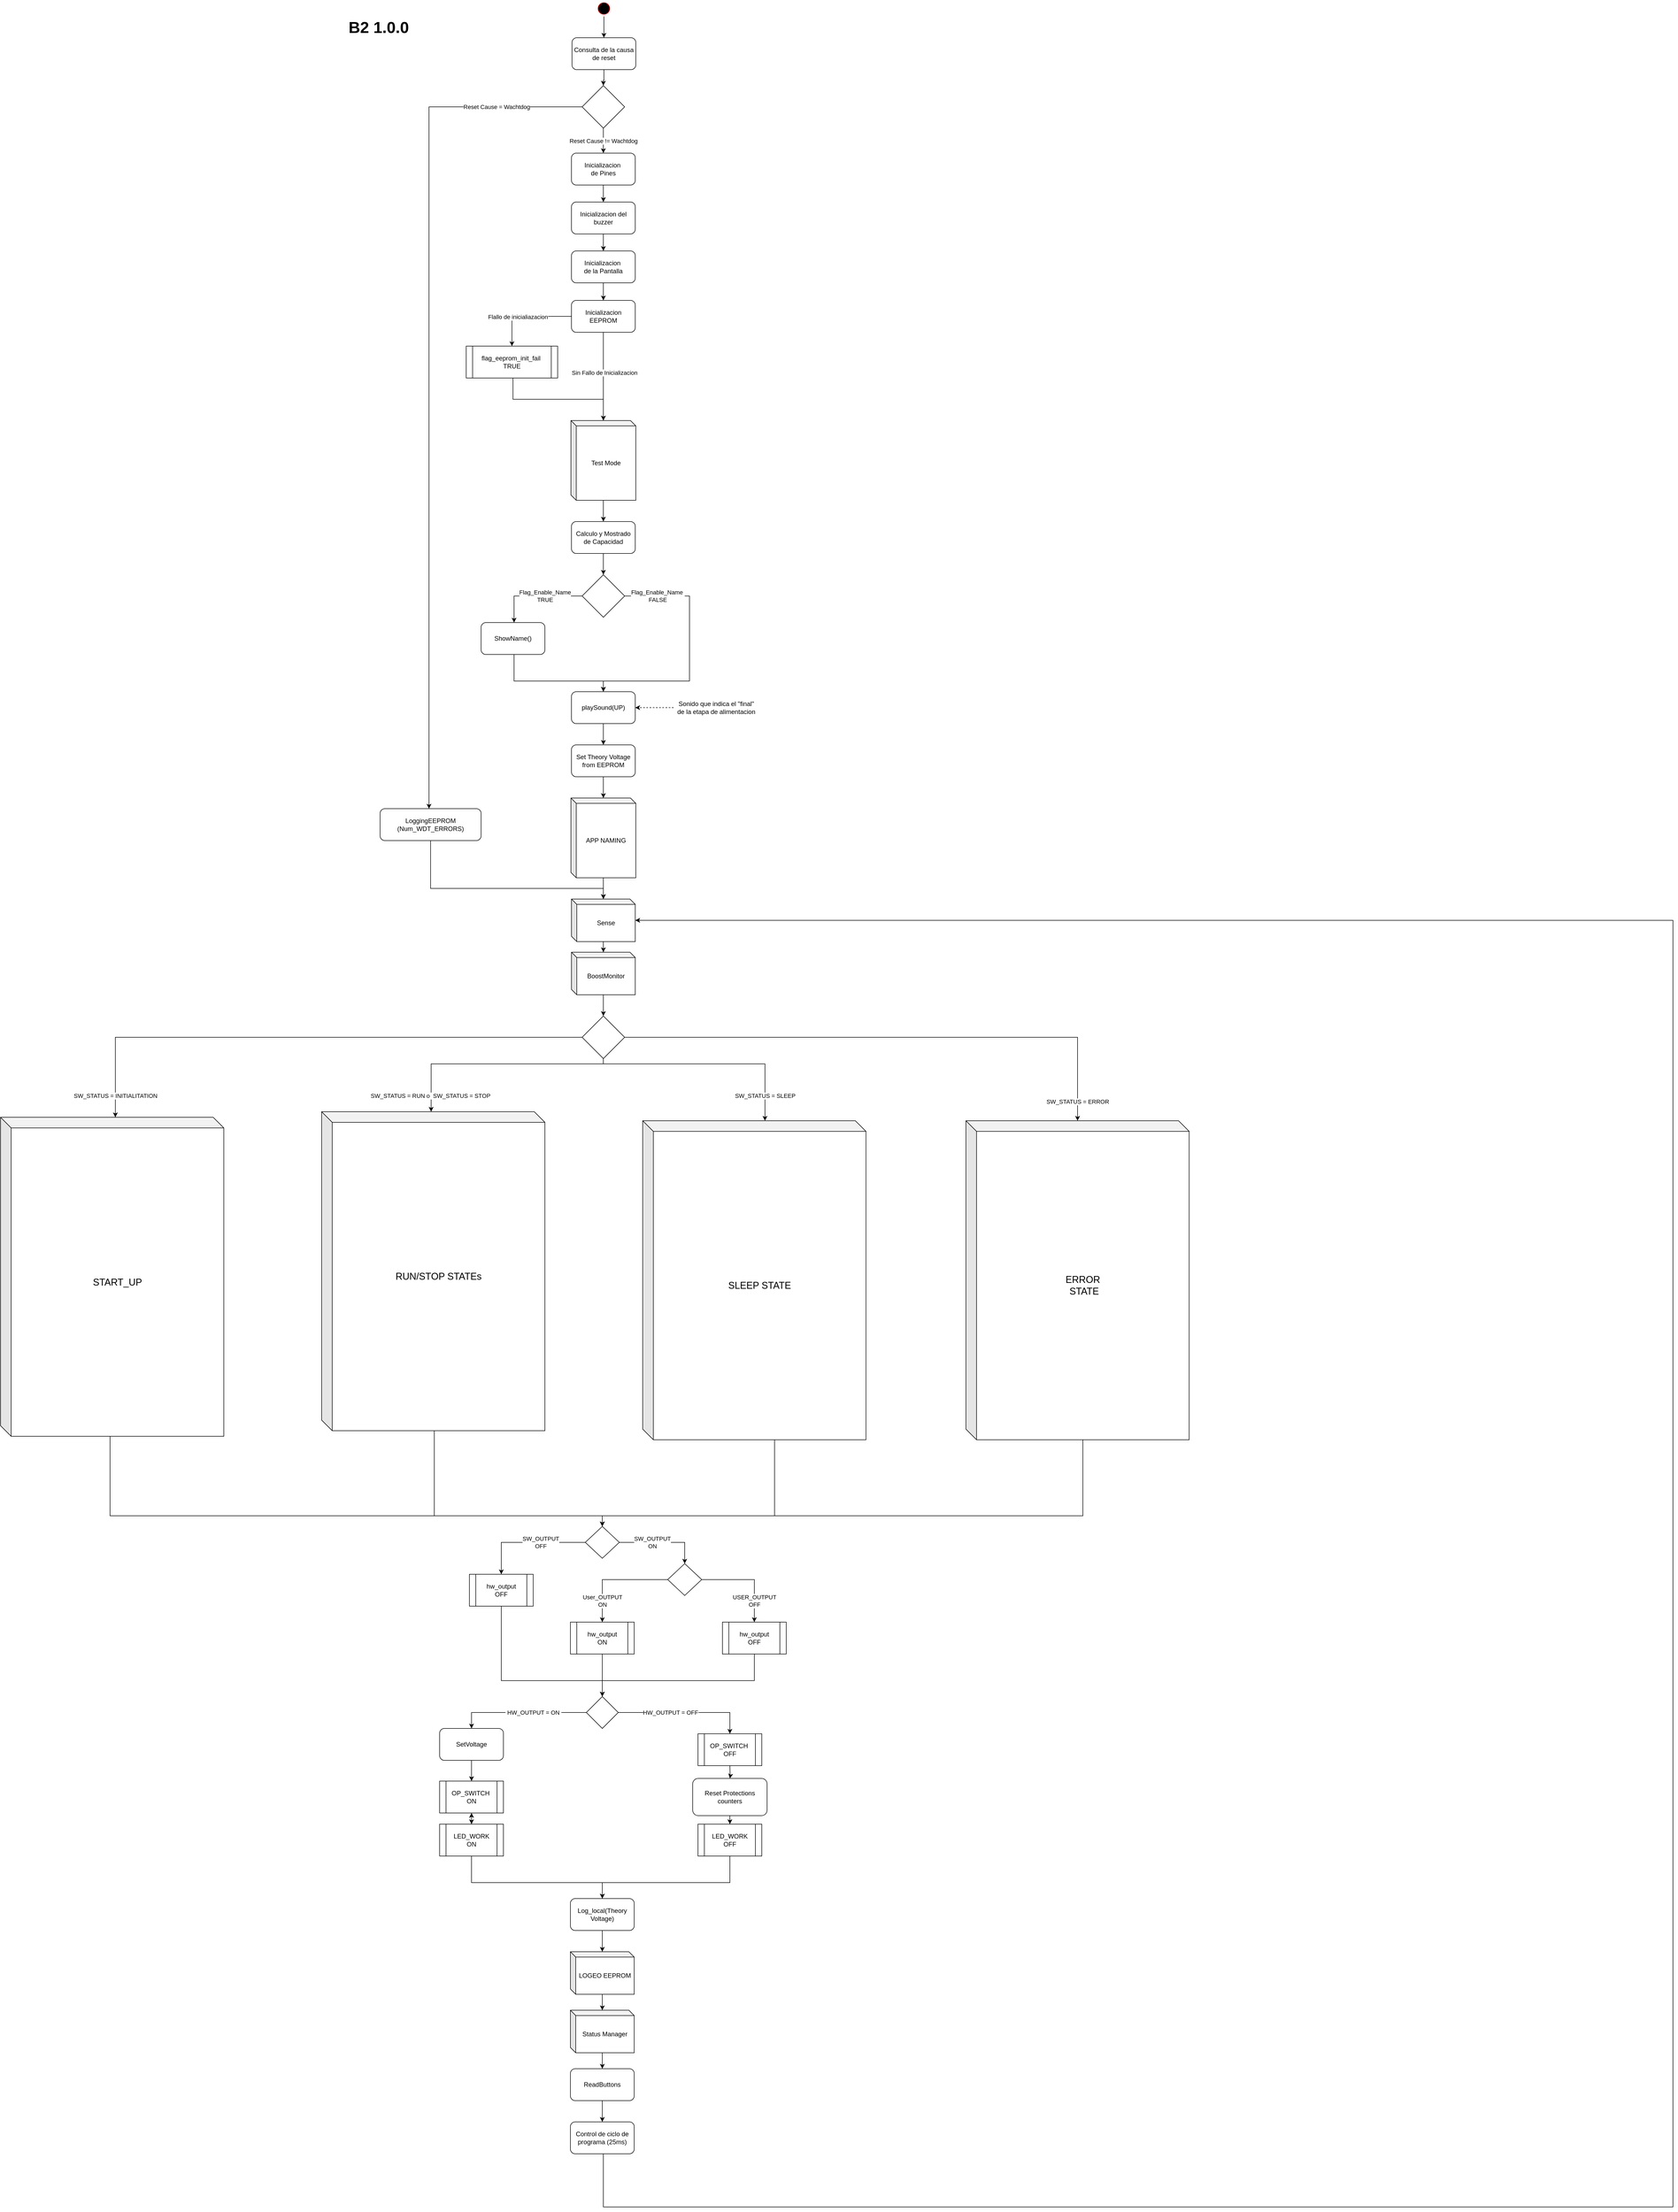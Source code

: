 <mxfile version="21.1.2" type="device" pages="11">
  <diagram name="B2" id="glGocLATi1if9tQTDRDP">
    <mxGraphModel dx="3547" dy="2269" grid="1" gridSize="10" guides="1" tooltips="0" connect="1" arrows="1" fold="1" page="0" pageScale="1" pageWidth="1169" pageHeight="827" math="0" shadow="0">
      <root>
        <mxCell id="KJZN4QSeBZsimf8XrtOt-0" />
        <mxCell id="KJZN4QSeBZsimf8XrtOt-1" parent="KJZN4QSeBZsimf8XrtOt-0" />
        <mxCell id="KJZN4QSeBZsimf8XrtOt-4" value="" style="ellipse;html=1;shape=startState;fillColor=#000000;strokeColor=#ff0000;" parent="KJZN4QSeBZsimf8XrtOt-1" vertex="1">
          <mxGeometry x="-1246" y="-1540" width="30" height="30" as="geometry" />
        </mxCell>
        <mxCell id="KJZN4QSeBZsimf8XrtOt-5" value="B2 1.0.0" style="text;html=1;align=center;verticalAlign=middle;resizable=0;points=[];autosize=1;horizontal=1;fontSize=30;fontStyle=1" parent="KJZN4QSeBZsimf8XrtOt-1" vertex="1">
          <mxGeometry x="-1720" y="-1510" width="130" height="40" as="geometry" />
        </mxCell>
        <mxCell id="jaCGJIhByV2iJYmkqptb-1" style="edgeStyle=orthogonalEdgeStyle;rounded=0;orthogonalLoop=1;jettySize=auto;html=1;" parent="KJZN4QSeBZsimf8XrtOt-1" source="E8cJPScVUW3EEMzBk10d-3" target="hP4mD8oAsNP005a4r87w-2" edge="1">
          <mxGeometry relative="1" as="geometry">
            <mxPoint x="-1234" y="-86" as="targetPoint" />
            <mxPoint x="-1234" y="-146" as="sourcePoint" />
            <Array as="points">
              <mxPoint x="-1400" y="-260" />
            </Array>
          </mxGeometry>
        </mxCell>
        <mxCell id="8JxmRNeIDzokGleUkWfp-2" style="edgeStyle=orthogonalEdgeStyle;rounded=0;orthogonalLoop=1;jettySize=auto;html=1;" parent="KJZN4QSeBZsimf8XrtOt-1" source="KJZN4QSeBZsimf8XrtOt-31" target="8JxmRNeIDzokGleUkWfp-0" edge="1">
          <mxGeometry relative="1" as="geometry" />
        </mxCell>
        <mxCell id="KJZN4QSeBZsimf8XrtOt-31" value="Inicializacion&amp;nbsp;&lt;br&gt;de Pines" style="rounded=1;whiteSpace=wrap;html=1;" parent="KJZN4QSeBZsimf8XrtOt-1" vertex="1">
          <mxGeometry x="-1292" y="-1253" width="120" height="60" as="geometry" />
        </mxCell>
        <mxCell id="KJZN4QSeBZsimf8XrtOt-36" value="SW_STATUS = INITIALITATION" style="edgeStyle=orthogonalEdgeStyle;rounded=0;orthogonalLoop=1;jettySize=auto;html=1;" parent="KJZN4QSeBZsimf8XrtOt-1" source="KJZN4QSeBZsimf8XrtOt-33" target="zXNd08fYIhHkknIT_KnA-0" edge="1">
          <mxGeometry x="0.921" relative="1" as="geometry">
            <mxPoint x="-3170" y="673" as="targetPoint" />
            <Array as="points">
              <mxPoint x="-2150" y="410" />
            </Array>
            <mxPoint as="offset" />
          </mxGeometry>
        </mxCell>
        <mxCell id="_vSy-FpbOcEKtkJC-ArK-12" value="SW_STATUS = RUN o&amp;nbsp; SW_STATUS = STOP&amp;nbsp;&lt;span style=&quot;color: rgba(0 , 0 , 0 , 0) ; font-family: monospace ; font-size: 0px ; background-color: rgb(248 , 249 , 250)&quot;&gt;%3CmxGraphModel%3E%3Croot%3E%3CmxCell%20id%3D%220%22%2F%3E%3CmxCell%20id%3D%221%22%20parent%3D%220%22%2F%3E%3CUserObject%20label%3D%22Protections%22%20id%3D%222%22%3E%3CmxCell%20style%3D%22shape%3Dcube%3BwhiteSpace%3Dwrap%3Bhtml%3D1%3BboundedLbl%3D1%3BbackgroundOutline%3D1%3BdarkOpacity%3D0.05%3BdarkOpacity2%3D0.1%3Bsize%3D10%3B%22%20vertex%3D%221%22%20parent%3D%221%22%3E%3CmxGeometry%20x%3D%22-1100%22%20y%3D%22300%22%20width%3D%22120%22%20height%3D%2280%22%20as%3D%22geometry%22%2F%3E%3C%2FmxCell%3E%3C%2FUserObject%3E%3C%2Froot%3E%3C%2FmxGraphModel%3SW&lt;/span&gt;&lt;span style=&quot;color: rgba(0 , 0 , 0 , 0) ; font-family: monospace ; font-size: 0px ; background-color: rgb(248 , 249 , 250)&quot;&gt;%3CmxGraphModel%3E%3Croot%3E%3CmxCell%20id%3D%220%22%2F%3E%3CmxCell%20id%3D%221%22%20parent%3D%220%22%2F%3E%3CUserObject%20label%3D%22Protections%22%20id%3D%222%22%3E%3CmxCell%20style%3D%22shape%3Dcube%3BwhiteSpace%3Dwrap%3Bhtml%3D1%3BboundedLbl%3D1%3BbackgroundOutline%3D1%3BdarkOpacity%3D0.05%3BdarkOpacity2%3D0.1%3Bsize%3D10%3B%22%20vertex%3D%221%22%20parent%3D%221%22%3E%3CmxGeometry%20x%3D%22-1100%22%20y%3D%22300%22%20width%3D%22120%22%20height%3D%2280%22%20as%3D%22geometry%22%2F%3E%3C%2FmxCell%3E%3C%2FUserObject%3E%3C%2Froot%3E%3C%2FmxGraphModel%3E&lt;/span&gt;" style="edgeStyle=orthogonalEdgeStyle;rounded=0;orthogonalLoop=1;jettySize=auto;html=1;" parent="KJZN4QSeBZsimf8XrtOt-1" source="KJZN4QSeBZsimf8XrtOt-33" target="IsC5nbaytG8KSKc5ebFz-0" edge="1">
          <mxGeometry x="0.859" relative="1" as="geometry">
            <mxPoint x="-1555.857" y="494" as="targetPoint" />
            <Array as="points">
              <mxPoint x="-1556" y="460" />
            </Array>
            <mxPoint as="offset" />
          </mxGeometry>
        </mxCell>
        <mxCell id="NyqkF-gbz-_48I7BSh4u-46" value="SW_STATUS = SLEEP" style="edgeStyle=orthogonalEdgeStyle;rounded=0;orthogonalLoop=1;jettySize=auto;html=1;exitX=0.5;exitY=1;exitDx=0;exitDy=0;" parent="KJZN4QSeBZsimf8XrtOt-1" source="KJZN4QSeBZsimf8XrtOt-33" target="21zlbozu3UNSe2jRhIxl-0" edge="1">
          <mxGeometry x="0.777" relative="1" as="geometry">
            <mxPoint x="-498" y="494" as="targetPoint" />
            <Array as="points">
              <mxPoint x="-1232" y="460" />
              <mxPoint x="-928" y="460" />
            </Array>
            <mxPoint as="offset" />
          </mxGeometry>
        </mxCell>
        <mxCell id="KJZN4QSeBZsimf8XrtOt-33" value="" style="rhombus;whiteSpace=wrap;html=1;" parent="KJZN4QSeBZsimf8XrtOt-1" vertex="1">
          <mxGeometry x="-1272" y="370" width="80" height="80" as="geometry" />
        </mxCell>
        <mxCell id="NyqkF-gbz-_48I7BSh4u-9" style="edgeStyle=orthogonalEdgeStyle;rounded=0;orthogonalLoop=1;jettySize=auto;html=1;" parent="KJZN4QSeBZsimf8XrtOt-1" source="zXNd08fYIhHkknIT_KnA-0" target="cbW24bWSP_oCrNT920_E-14" edge="1">
          <mxGeometry relative="1" as="geometry">
            <mxPoint x="-1040.0" y="1612.5" as="targetPoint" />
            <Array as="points">
              <mxPoint x="-2160" y="1310" />
              <mxPoint x="-1234" y="1310" />
            </Array>
            <mxPoint x="-3450" y="2448" as="sourcePoint" />
          </mxGeometry>
        </mxCell>
        <mxCell id="jaCGJIhByV2iJYmkqptb-2" style="edgeStyle=orthogonalEdgeStyle;rounded=0;orthogonalLoop=1;jettySize=auto;html=1;" parent="KJZN4QSeBZsimf8XrtOt-1" source="BdTzx2jqWgnnfkIgsNBx-0" target="KJZN4QSeBZsimf8XrtOt-33" edge="1">
          <mxGeometry relative="1" as="geometry">
            <mxPoint x="-1231.941" y="250.0" as="sourcePoint" />
            <mxPoint x="-1232.059" y="270.059" as="targetPoint" />
          </mxGeometry>
        </mxCell>
        <mxCell id="NyqkF-gbz-_48I7BSh4u-0" value="" style="rhombus;whiteSpace=wrap;html=1;" parent="KJZN4QSeBZsimf8XrtOt-1" vertex="1">
          <mxGeometry x="-1264" y="1650" width="60" height="60" as="geometry" />
        </mxCell>
        <mxCell id="NyqkF-gbz-_48I7BSh4u-1" value="&amp;nbsp;HW_OUTPUT = ON&amp;nbsp;" style="edgeStyle=orthogonalEdgeStyle;rounded=0;orthogonalLoop=1;jettySize=auto;html=1;" parent="KJZN4QSeBZsimf8XrtOt-1" source="NyqkF-gbz-_48I7BSh4u-0" target="NyqkF-gbz-_48I7BSh4u-5" edge="1">
          <mxGeometry x="-0.187" relative="1" as="geometry">
            <mxPoint x="-1450" y="1590" as="targetPoint" />
            <Array as="points">
              <mxPoint x="-1480" y="1680" />
            </Array>
            <mxPoint as="offset" />
          </mxGeometry>
        </mxCell>
        <mxCell id="E8cJPScVUW3EEMzBk10d-31" style="edgeStyle=orthogonalEdgeStyle;rounded=0;orthogonalLoop=1;jettySize=auto;html=1;" parent="KJZN4QSeBZsimf8XrtOt-1" source="NyqkF-gbz-_48I7BSh4u-3" target="E8cJPScVUW3EEMzBk10d-28" edge="1">
          <mxGeometry relative="1" as="geometry" />
        </mxCell>
        <mxCell id="NyqkF-gbz-_48I7BSh4u-3" value="OP_SWITCH&amp;nbsp;&lt;br&gt;ON" style="shape=process;whiteSpace=wrap;html=1;backgroundOutline=1;fontFamily=Helvetica;fontSize=12;fontColor=#000000;align=center;strokeColor=#000000;fillColor=#ffffff;" parent="KJZN4QSeBZsimf8XrtOt-1" vertex="1">
          <mxGeometry x="-1540" y="1809" width="120" height="60" as="geometry" />
        </mxCell>
        <mxCell id="NyqkF-gbz-_48I7BSh4u-4" style="edgeStyle=orthogonalEdgeStyle;rounded=0;orthogonalLoop=1;jettySize=auto;html=1;" parent="KJZN4QSeBZsimf8XrtOt-1" source="NyqkF-gbz-_48I7BSh4u-5" target="NyqkF-gbz-_48I7BSh4u-3" edge="1">
          <mxGeometry relative="1" as="geometry" />
        </mxCell>
        <mxCell id="NyqkF-gbz-_48I7BSh4u-5" value="SetVoltage" style="rounded=1;whiteSpace=wrap;html=1;" parent="KJZN4QSeBZsimf8XrtOt-1" vertex="1">
          <mxGeometry x="-1540" y="1710" width="120" height="60" as="geometry" />
        </mxCell>
        <mxCell id="KNQbeI_EjnVi1IZX2qGa-1" style="edgeStyle=orthogonalEdgeStyle;rounded=0;orthogonalLoop=1;jettySize=auto;html=1;endArrow=classic;endFill=1;fontSize=12;" parent="KJZN4QSeBZsimf8XrtOt-1" target="KNQbeI_EjnVi1IZX2qGa-0" edge="1">
          <mxGeometry relative="1" as="geometry">
            <mxPoint x="-994" y="1780" as="sourcePoint" />
          </mxGeometry>
        </mxCell>
        <mxCell id="NyqkF-gbz-_48I7BSh4u-93" style="edgeStyle=orthogonalEdgeStyle;rounded=0;orthogonalLoop=1;jettySize=auto;html=1;exitX=0;exitY=0;exitDx=220;exitDy=600;exitPerimeter=0;" parent="KJZN4QSeBZsimf8XrtOt-1" source="jjkfY-WqF938aFZpz0Fs-0" target="cbW24bWSP_oCrNT920_E-14" edge="1">
          <mxGeometry relative="1" as="geometry">
            <Array as="points">
              <mxPoint x="-330" y="1310" />
              <mxPoint x="-1234" y="1310" />
            </Array>
            <mxPoint x="219.857" y="1176" as="sourcePoint" />
            <mxPoint x="-1040.0" y="1612.5" as="targetPoint" />
          </mxGeometry>
        </mxCell>
        <mxCell id="cbW24bWSP_oCrNT920_E-3" style="edgeStyle=orthogonalEdgeStyle;rounded=0;orthogonalLoop=1;jettySize=auto;html=1;" parent="KJZN4QSeBZsimf8XrtOt-1" source="h6twncE5I4OJgi1WDBt--54" target="B-05Loair7Pkp6i9BXt2-6" edge="1">
          <mxGeometry relative="1" as="geometry">
            <Array as="points">
              <mxPoint x="-1232" y="2610" />
              <mxPoint x="780" y="2610" />
              <mxPoint x="780" y="190" />
            </Array>
            <mxPoint x="-1040.0" y="360" as="targetPoint" />
          </mxGeometry>
        </mxCell>
        <UserObject label="BoostMonitor" link="data:page/id,PWQGfgC5HpiCWX8LgTH9" id="BdTzx2jqWgnnfkIgsNBx-0">
          <mxCell style="shape=cube;whiteSpace=wrap;html=1;boundedLbl=1;backgroundOutline=1;darkOpacity=0.05;darkOpacity2=0.1;size=10;" parent="KJZN4QSeBZsimf8XrtOt-1" vertex="1">
            <mxGeometry x="-1292" y="250" width="120" height="80" as="geometry" />
          </mxCell>
        </UserObject>
        <mxCell id="B-05Loair7Pkp6i9BXt2-9" style="edgeStyle=orthogonalEdgeStyle;rounded=0;orthogonalLoop=1;jettySize=auto;html=1;entryX=0.5;entryY=0;entryDx=0;entryDy=0;entryPerimeter=0;" parent="KJZN4QSeBZsimf8XrtOt-1" source="B-05Loair7Pkp6i9BXt2-6" target="BdTzx2jqWgnnfkIgsNBx-0" edge="1">
          <mxGeometry relative="1" as="geometry" />
        </mxCell>
        <UserObject label="Sense" id="B-05Loair7Pkp6i9BXt2-6">
          <mxCell style="shape=cube;whiteSpace=wrap;html=1;boundedLbl=1;backgroundOutline=1;darkOpacity=0.05;darkOpacity2=0.1;size=10;" parent="KJZN4QSeBZsimf8XrtOt-1" vertex="1">
            <mxGeometry x="-1292" y="150" width="120" height="80" as="geometry" />
          </mxCell>
        </UserObject>
        <mxCell id="h6twncE5I4OJgi1WDBt--55" style="edgeStyle=orthogonalEdgeStyle;rounded=0;orthogonalLoop=1;jettySize=auto;html=1;" parent="KJZN4QSeBZsimf8XrtOt-1" source="E8cJPScVUW3EEMzBk10d-40" target="h6twncE5I4OJgi1WDBt--54" edge="1">
          <mxGeometry relative="1" as="geometry" />
        </mxCell>
        <UserObject label="Status Manager" link="data:page/id,rvqr-Doow_cSDX-mkZN1" id="B-05Loair7Pkp6i9BXt2-10">
          <mxCell style="shape=cube;whiteSpace=wrap;html=1;boundedLbl=1;backgroundOutline=1;darkOpacity=0.05;darkOpacity2=0.1;size=10;" parent="KJZN4QSeBZsimf8XrtOt-1" vertex="1">
            <mxGeometry x="-1294" y="2240" width="120" height="80" as="geometry" />
          </mxCell>
        </UserObject>
        <mxCell id="E8cJPScVUW3EEMzBk10d-14" value="SW_OUTPUT&lt;br&gt;OFF" style="edgeStyle=orthogonalEdgeStyle;rounded=0;orthogonalLoop=1;jettySize=auto;html=1;" parent="KJZN4QSeBZsimf8XrtOt-1" source="cbW24bWSP_oCrNT920_E-14" target="E8cJPScVUW3EEMzBk10d-13" edge="1">
          <mxGeometry x="-0.229" relative="1" as="geometry">
            <mxPoint as="offset" />
          </mxGeometry>
        </mxCell>
        <mxCell id="E8cJPScVUW3EEMzBk10d-16" value="SW_OUTPUT&lt;br&gt;ON" style="edgeStyle=orthogonalEdgeStyle;rounded=0;orthogonalLoop=1;jettySize=auto;html=1;" parent="KJZN4QSeBZsimf8XrtOt-1" source="cbW24bWSP_oCrNT920_E-14" target="E8cJPScVUW3EEMzBk10d-15" edge="1">
          <mxGeometry x="-0.239" relative="1" as="geometry">
            <mxPoint as="offset" />
          </mxGeometry>
        </mxCell>
        <mxCell id="cbW24bWSP_oCrNT920_E-14" value="" style="rhombus;whiteSpace=wrap;html=1;fontFamily=Helvetica;fontSize=12;fontColor=#000000;align=center;strokeColor=#000000;fillColor=#ffffff;" parent="KJZN4QSeBZsimf8XrtOt-1" vertex="1">
          <mxGeometry x="-1266" y="1330" width="64" height="60" as="geometry" />
        </mxCell>
        <mxCell id="KrmIJJNTHYVdKuvQiynX-3" style="edgeStyle=orthogonalEdgeStyle;rounded=0;orthogonalLoop=1;jettySize=auto;html=1;" parent="KJZN4QSeBZsimf8XrtOt-1" source="IsC5nbaytG8KSKc5ebFz-0" target="cbW24bWSP_oCrNT920_E-14" edge="1">
          <mxGeometry relative="1" as="geometry">
            <Array as="points">
              <mxPoint x="-1550" y="1310" />
              <mxPoint x="-1234" y="1310" />
            </Array>
            <mxPoint x="-1549.857" y="2210" as="sourcePoint" />
            <mxPoint x="-1040.0" y="1642.5" as="targetPoint" />
          </mxGeometry>
        </mxCell>
        <mxCell id="E8cJPScVUW3EEMzBk10d-30" style="edgeStyle=orthogonalEdgeStyle;rounded=0;orthogonalLoop=1;jettySize=auto;html=1;" parent="KJZN4QSeBZsimf8XrtOt-1" source="KNQbeI_EjnVi1IZX2qGa-0" target="E8cJPScVUW3EEMzBk10d-29" edge="1">
          <mxGeometry relative="1" as="geometry" />
        </mxCell>
        <mxCell id="KNQbeI_EjnVi1IZX2qGa-0" value="Reset Protections counters" style="rounded=1;whiteSpace=wrap;html=1;" parent="KJZN4QSeBZsimf8XrtOt-1" vertex="1">
          <mxGeometry x="-1064" y="1804" width="140" height="70" as="geometry" />
        </mxCell>
        <mxCell id="NyqkF-gbz-_48I7BSh4u-44" value="SW_STATUS = ERROR" style="edgeStyle=orthogonalEdgeStyle;rounded=0;orthogonalLoop=1;jettySize=auto;html=1;" parent="KJZN4QSeBZsimf8XrtOt-1" source="KJZN4QSeBZsimf8XrtOt-33" target="jjkfY-WqF938aFZpz0Fs-0" edge="1">
          <mxGeometry x="0.928" relative="1" as="geometry">
            <mxPoint x="339.857" y="554.0" as="targetPoint" />
            <mxPoint as="offset" />
          </mxGeometry>
        </mxCell>
        <mxCell id="xvpuPWjoxFshzSVPssFp-51" style="edgeStyle=orthogonalEdgeStyle;rounded=0;orthogonalLoop=1;jettySize=auto;html=1;" parent="KJZN4QSeBZsimf8XrtOt-1" source="E8cJPScVUW3EEMzBk10d-39" target="B-05Loair7Pkp6i9BXt2-10" edge="1">
          <mxGeometry relative="1" as="geometry">
            <mxPoint x="-1234" y="2290" as="sourcePoint" />
          </mxGeometry>
        </mxCell>
        <mxCell id="7XDe28umbF5-B0Iidsnj-37" style="edgeStyle=orthogonalEdgeStyle;rounded=0;orthogonalLoop=1;jettySize=auto;html=1;" parent="KJZN4QSeBZsimf8XrtOt-1" source="21zlbozu3UNSe2jRhIxl-0" target="cbW24bWSP_oCrNT920_E-14" edge="1">
          <mxGeometry relative="1" as="geometry">
            <mxPoint x="-481.8" y="1691.94" as="sourcePoint" />
            <mxPoint x="190" y="1020" as="targetPoint" />
            <Array as="points">
              <mxPoint x="-910" y="1310" />
              <mxPoint x="-1234" y="1310" />
            </Array>
          </mxGeometry>
        </mxCell>
        <mxCell id="h6twncE5I4OJgi1WDBt--54" value="Control de ciclo de programa (25ms)" style="rounded=1;whiteSpace=wrap;html=1;" parent="KJZN4QSeBZsimf8XrtOt-1" vertex="1">
          <mxGeometry x="-1294" y="2450" width="120" height="60" as="geometry" />
        </mxCell>
        <UserObject label="SLEEP STATE" link="data:page/id,gC9tiWxsxMA9k27ofBVB" id="21zlbozu3UNSe2jRhIxl-0">
          <mxCell style="shape=cube;whiteSpace=wrap;html=1;boundedLbl=1;backgroundOutline=1;darkOpacity=0.05;darkOpacity2=0.1;fontSize=18;" parent="KJZN4QSeBZsimf8XrtOt-1" vertex="1">
            <mxGeometry x="-1158" y="567" width="420" height="600" as="geometry" />
          </mxCell>
        </UserObject>
        <mxCell id="8JxmRNeIDzokGleUkWfp-4" style="edgeStyle=orthogonalEdgeStyle;rounded=0;orthogonalLoop=1;jettySize=auto;html=1;" parent="KJZN4QSeBZsimf8XrtOt-1" source="8JxmRNeIDzokGleUkWfp-0" target="8JxmRNeIDzokGleUkWfp-3" edge="1">
          <mxGeometry relative="1" as="geometry" />
        </mxCell>
        <mxCell id="8JxmRNeIDzokGleUkWfp-0" value="Inicializacion del buzzer" style="rounded=1;whiteSpace=wrap;html=1;" parent="KJZN4QSeBZsimf8XrtOt-1" vertex="1">
          <mxGeometry x="-1292" y="-1161" width="120" height="60" as="geometry" />
        </mxCell>
        <mxCell id="8JxmRNeIDzokGleUkWfp-7" style="edgeStyle=orthogonalEdgeStyle;rounded=0;orthogonalLoop=1;jettySize=auto;html=1;" parent="KJZN4QSeBZsimf8XrtOt-1" source="8JxmRNeIDzokGleUkWfp-3" target="8JxmRNeIDzokGleUkWfp-5" edge="1">
          <mxGeometry relative="1" as="geometry" />
        </mxCell>
        <mxCell id="8JxmRNeIDzokGleUkWfp-3" value="Inicializacion&amp;nbsp;&lt;br&gt;de la Pantalla" style="rounded=1;whiteSpace=wrap;html=1;" parent="KJZN4QSeBZsimf8XrtOt-1" vertex="1">
          <mxGeometry x="-1292" y="-1069" width="120" height="60" as="geometry" />
        </mxCell>
        <mxCell id="LfuY8k998UeNYeDoJypE-1" style="edgeStyle=orthogonalEdgeStyle;rounded=0;orthogonalLoop=1;jettySize=auto;html=1;" parent="KJZN4QSeBZsimf8XrtOt-1" source="8JxmRNeIDzokGleUkWfp-5" target="LfuY8k998UeNYeDoJypE-0" edge="1">
          <mxGeometry relative="1" as="geometry" />
        </mxCell>
        <mxCell id="mDJ_urWRDNtg74L-xfQ--7" value="Flallo de inicialiazacion" style="edgeLabel;html=1;align=center;verticalAlign=middle;resizable=0;points=[];" vertex="1" connectable="0" parent="LfuY8k998UeNYeDoJypE-1">
          <mxGeometry x="0.202" y="1" relative="1" as="geometry">
            <mxPoint as="offset" />
          </mxGeometry>
        </mxCell>
        <mxCell id="LfuY8k998UeNYeDoJypE-2" value="Sin Fallo de Inicializacion" style="edgeStyle=orthogonalEdgeStyle;rounded=0;orthogonalLoop=1;jettySize=auto;html=1;" parent="KJZN4QSeBZsimf8XrtOt-1" source="8JxmRNeIDzokGleUkWfp-5" target="mDJ_urWRDNtg74L-xfQ--9" edge="1">
          <mxGeometry x="-0.084" y="2" relative="1" as="geometry">
            <mxPoint as="offset" />
          </mxGeometry>
        </mxCell>
        <mxCell id="8JxmRNeIDzokGleUkWfp-5" value="Inicializacion&lt;br&gt;EEPROM" style="rounded=1;whiteSpace=wrap;html=1;" parent="KJZN4QSeBZsimf8XrtOt-1" vertex="1">
          <mxGeometry x="-1292" y="-976" width="120" height="60" as="geometry" />
        </mxCell>
        <UserObject label="START_UP" link="data:page/id,nyJ0uG4-cOw2eis_9PlC" id="zXNd08fYIhHkknIT_KnA-0">
          <mxCell style="shape=cube;whiteSpace=wrap;html=1;boundedLbl=1;backgroundOutline=1;darkOpacity=0.05;darkOpacity2=0.1;fontSize=18;" parent="KJZN4QSeBZsimf8XrtOt-1" vertex="1">
            <mxGeometry x="-2366" y="560.5" width="420" height="600" as="geometry" />
          </mxCell>
        </UserObject>
        <UserObject label="RUN/STOP STATEs" link="data:page/id,GHI65KjVMiXkr_G_sZsS" id="IsC5nbaytG8KSKc5ebFz-0">
          <mxCell style="shape=cube;whiteSpace=wrap;html=1;boundedLbl=1;backgroundOutline=1;darkOpacity=0.05;darkOpacity2=0.1;fontSize=18;" parent="KJZN4QSeBZsimf8XrtOt-1" vertex="1">
            <mxGeometry x="-1762" y="550" width="420" height="600" as="geometry" />
          </mxCell>
        </UserObject>
        <UserObject label="ERROR&lt;br&gt;&amp;nbsp;STATE" link="data:page/id,A0H10gjLaPIM3yRPFLTZ" id="jjkfY-WqF938aFZpz0Fs-0">
          <mxCell style="shape=cube;whiteSpace=wrap;html=1;boundedLbl=1;backgroundOutline=1;darkOpacity=0.05;darkOpacity2=0.1;fontSize=18;" parent="KJZN4QSeBZsimf8XrtOt-1" vertex="1">
            <mxGeometry x="-550" y="567" width="420" height="600" as="geometry" />
          </mxCell>
        </UserObject>
        <mxCell id="mDJ_urWRDNtg74L-xfQ--10" style="edgeStyle=orthogonalEdgeStyle;rounded=0;orthogonalLoop=1;jettySize=auto;html=1;" edge="1" parent="KJZN4QSeBZsimf8XrtOt-1" source="hP4mD8oAsNP005a4r87w-0" target="LfuY8k998UeNYeDoJypE-4">
          <mxGeometry relative="1" as="geometry">
            <mxPoint x="-1210" y="-640" as="targetPoint" />
          </mxGeometry>
        </mxCell>
        <mxCell id="hP4mD8oAsNP005a4r87w-0" value="Calculo y Mostrado de Capacidad" style="rounded=1;whiteSpace=wrap;html=1;" parent="KJZN4QSeBZsimf8XrtOt-1" vertex="1">
          <mxGeometry x="-1292" y="-560" width="120" height="60" as="geometry" />
        </mxCell>
        <mxCell id="hP4mD8oAsNP005a4r87w-4" style="edgeStyle=orthogonalEdgeStyle;rounded=0;orthogonalLoop=1;jettySize=auto;html=1;" parent="KJZN4QSeBZsimf8XrtOt-1" source="E8cJPScVUW3EEMzBk10d-9" target="B-05Loair7Pkp6i9BXt2-6" edge="1">
          <mxGeometry relative="1" as="geometry" />
        </mxCell>
        <mxCell id="hP4mD8oAsNP005a4r87w-2" value="playSound(UP)" style="rounded=1;whiteSpace=wrap;html=1;" parent="KJZN4QSeBZsimf8XrtOt-1" vertex="1">
          <mxGeometry x="-1292" y="-240" width="120" height="60" as="geometry" />
        </mxCell>
        <mxCell id="LfuY8k998UeNYeDoJypE-3" style="edgeStyle=orthogonalEdgeStyle;rounded=0;orthogonalLoop=1;jettySize=auto;html=1;" parent="KJZN4QSeBZsimf8XrtOt-1" source="LfuY8k998UeNYeDoJypE-0" target="mDJ_urWRDNtg74L-xfQ--9" edge="1">
          <mxGeometry relative="1" as="geometry">
            <Array as="points">
              <mxPoint x="-1402" y="-790" />
              <mxPoint x="-1232" y="-790" />
            </Array>
          </mxGeometry>
        </mxCell>
        <mxCell id="LfuY8k998UeNYeDoJypE-0" value="flag_eeprom_init_fail&amp;nbsp;&lt;br&gt;TRUE" style="shape=process;whiteSpace=wrap;html=1;backgroundOutline=1;size=0.07;" parent="KJZN4QSeBZsimf8XrtOt-1" vertex="1">
          <mxGeometry x="-1490" y="-890" width="172" height="60" as="geometry" />
        </mxCell>
        <mxCell id="E8cJPScVUW3EEMzBk10d-0" style="edgeStyle=orthogonalEdgeStyle;rounded=0;orthogonalLoop=1;jettySize=auto;html=1;" parent="KJZN4QSeBZsimf8XrtOt-1" source="LfuY8k998UeNYeDoJypE-4" target="hP4mD8oAsNP005a4r87w-2" edge="1">
          <mxGeometry relative="1" as="geometry">
            <Array as="points">
              <mxPoint x="-1070" y="-420" />
              <mxPoint x="-1070" y="-260" />
            </Array>
          </mxGeometry>
        </mxCell>
        <mxCell id="E8cJPScVUW3EEMzBk10d-2" value="Flag_Enable_Name&amp;nbsp;&lt;br&gt;FALSE" style="edgeLabel;html=1;align=center;verticalAlign=middle;resizable=0;points=[];" parent="E8cJPScVUW3EEMzBk10d-0" vertex="1" connectable="0">
          <mxGeometry x="-0.758" y="1" relative="1" as="geometry">
            <mxPoint x="5.6" y="1" as="offset" />
          </mxGeometry>
        </mxCell>
        <mxCell id="LfuY8k998UeNYeDoJypE-4" value="" style="rhombus;whiteSpace=wrap;html=1;" parent="KJZN4QSeBZsimf8XrtOt-1" vertex="1">
          <mxGeometry x="-1272" y="-460" width="80" height="80" as="geometry" />
        </mxCell>
        <mxCell id="E8cJPScVUW3EEMzBk10d-3" value="ShowName()" style="rounded=1;whiteSpace=wrap;html=1;" parent="KJZN4QSeBZsimf8XrtOt-1" vertex="1">
          <mxGeometry x="-1462" y="-370" width="120" height="60" as="geometry" />
        </mxCell>
        <mxCell id="E8cJPScVUW3EEMzBk10d-4" style="edgeStyle=orthogonalEdgeStyle;rounded=0;orthogonalLoop=1;jettySize=auto;html=1;" parent="KJZN4QSeBZsimf8XrtOt-1" source="LfuY8k998UeNYeDoJypE-4" target="E8cJPScVUW3EEMzBk10d-3" edge="1">
          <mxGeometry relative="1" as="geometry">
            <mxPoint x="-1292" y="-86.0" as="targetPoint" />
            <mxPoint x="-1272" y="-420" as="sourcePoint" />
            <Array as="points">
              <mxPoint x="-1400" y="-420" />
            </Array>
          </mxGeometry>
        </mxCell>
        <mxCell id="E8cJPScVUW3EEMzBk10d-5" value="Flag_Enable_Name &lt;br&gt;TRUE" style="edgeLabel;html=1;align=center;verticalAlign=middle;resizable=0;points=[];" parent="E8cJPScVUW3EEMzBk10d-4" vertex="1" connectable="0">
          <mxGeometry x="-0.807" y="-2" relative="1" as="geometry">
            <mxPoint x="-52.8" y="2" as="offset" />
          </mxGeometry>
        </mxCell>
        <mxCell id="dx9t73BbgPJuOIBSNAOD-0" style="edgeStyle=orthogonalEdgeStyle;rounded=0;orthogonalLoop=1;jettySize=auto;html=1;dashed=1;" parent="KJZN4QSeBZsimf8XrtOt-1" source="E8cJPScVUW3EEMzBk10d-7" target="hP4mD8oAsNP005a4r87w-2" edge="1">
          <mxGeometry relative="1" as="geometry" />
        </mxCell>
        <mxCell id="E8cJPScVUW3EEMzBk10d-7" value="Sonido que indica el &quot;final&quot; &lt;br&gt;de la etapa de alimentacion" style="text;html=1;align=center;verticalAlign=middle;resizable=0;points=[];autosize=1;" parent="KJZN4QSeBZsimf8XrtOt-1" vertex="1">
          <mxGeometry x="-1100" y="-225" width="160" height="30" as="geometry" />
        </mxCell>
        <UserObject label="APP NAMING" link="data:page/id,dt14UNjUv0eORrtdS_9S" id="E8cJPScVUW3EEMzBk10d-9">
          <mxCell style="shape=cube;whiteSpace=wrap;html=1;boundedLbl=1;backgroundOutline=1;darkOpacity=0.05;darkOpacity2=0.1;size=10;" parent="KJZN4QSeBZsimf8XrtOt-1" vertex="1">
            <mxGeometry x="-1293" y="-40" width="122" height="150" as="geometry" />
          </mxCell>
        </UserObject>
        <mxCell id="E8cJPScVUW3EEMzBk10d-10" style="edgeStyle=orthogonalEdgeStyle;rounded=0;orthogonalLoop=1;jettySize=auto;html=1;" parent="KJZN4QSeBZsimf8XrtOt-1" source="E8cJPScVUW3EEMzBk10d-11" target="E8cJPScVUW3EEMzBk10d-9" edge="1">
          <mxGeometry relative="1" as="geometry">
            <mxPoint x="-1232" y="-20" as="sourcePoint" />
            <mxPoint x="-1232" y="150" as="targetPoint" />
          </mxGeometry>
        </mxCell>
        <mxCell id="E8cJPScVUW3EEMzBk10d-11" value="Set Theory Voltage from EEPROM" style="rounded=1;whiteSpace=wrap;html=1;" parent="KJZN4QSeBZsimf8XrtOt-1" vertex="1">
          <mxGeometry x="-1292" y="-140" width="120" height="60" as="geometry" />
        </mxCell>
        <mxCell id="E8cJPScVUW3EEMzBk10d-12" style="edgeStyle=orthogonalEdgeStyle;rounded=0;orthogonalLoop=1;jettySize=auto;html=1;" parent="KJZN4QSeBZsimf8XrtOt-1" source="hP4mD8oAsNP005a4r87w-2" target="E8cJPScVUW3EEMzBk10d-11" edge="1">
          <mxGeometry relative="1" as="geometry">
            <mxPoint x="-1232" y="-20" as="sourcePoint" />
            <mxPoint x="-1232" y="50" as="targetPoint" />
          </mxGeometry>
        </mxCell>
        <mxCell id="E8cJPScVUW3EEMzBk10d-23" style="edgeStyle=orthogonalEdgeStyle;rounded=0;orthogonalLoop=1;jettySize=auto;html=1;" parent="KJZN4QSeBZsimf8XrtOt-1" source="E8cJPScVUW3EEMzBk10d-13" target="NyqkF-gbz-_48I7BSh4u-0" edge="1">
          <mxGeometry relative="1" as="geometry">
            <Array as="points">
              <mxPoint x="-1424" y="1620" />
              <mxPoint x="-1234" y="1620" />
            </Array>
          </mxGeometry>
        </mxCell>
        <mxCell id="E8cJPScVUW3EEMzBk10d-13" value="hw_output&lt;br&gt;OFF" style="shape=process;whiteSpace=wrap;html=1;backgroundOutline=1;fontFamily=Helvetica;fontSize=12;fontColor=#000000;align=center;strokeColor=#000000;fillColor=#ffffff;" parent="KJZN4QSeBZsimf8XrtOt-1" vertex="1">
          <mxGeometry x="-1484" y="1420" width="120" height="60" as="geometry" />
        </mxCell>
        <mxCell id="E8cJPScVUW3EEMzBk10d-21" value="User_OUTPUT&lt;br&gt;ON" style="edgeStyle=orthogonalEdgeStyle;rounded=0;orthogonalLoop=1;jettySize=auto;html=1;" parent="KJZN4QSeBZsimf8XrtOt-1" source="E8cJPScVUW3EEMzBk10d-15" target="E8cJPScVUW3EEMzBk10d-19" edge="1">
          <mxGeometry x="0.606" relative="1" as="geometry">
            <mxPoint as="offset" />
          </mxGeometry>
        </mxCell>
        <mxCell id="E8cJPScVUW3EEMzBk10d-22" value="USER_OUTPUT&lt;br&gt;OFF" style="edgeStyle=orthogonalEdgeStyle;rounded=0;orthogonalLoop=1;jettySize=auto;html=1;" parent="KJZN4QSeBZsimf8XrtOt-1" source="E8cJPScVUW3EEMzBk10d-15" target="E8cJPScVUW3EEMzBk10d-20" edge="1">
          <mxGeometry x="0.553" relative="1" as="geometry">
            <mxPoint as="offset" />
          </mxGeometry>
        </mxCell>
        <mxCell id="E8cJPScVUW3EEMzBk10d-15" value="" style="rhombus;whiteSpace=wrap;html=1;fontFamily=Helvetica;fontSize=12;fontColor=#000000;align=center;strokeColor=#000000;fillColor=#ffffff;" parent="KJZN4QSeBZsimf8XrtOt-1" vertex="1">
          <mxGeometry x="-1111" y="1400" width="64" height="60" as="geometry" />
        </mxCell>
        <mxCell id="E8cJPScVUW3EEMzBk10d-24" style="edgeStyle=orthogonalEdgeStyle;rounded=0;orthogonalLoop=1;jettySize=auto;html=1;" parent="KJZN4QSeBZsimf8XrtOt-1" source="E8cJPScVUW3EEMzBk10d-19" target="NyqkF-gbz-_48I7BSh4u-0" edge="1">
          <mxGeometry relative="1" as="geometry" />
        </mxCell>
        <mxCell id="E8cJPScVUW3EEMzBk10d-19" value="hw_output&lt;br&gt;ON" style="shape=process;whiteSpace=wrap;html=1;backgroundOutline=1;fontFamily=Helvetica;fontSize=12;fontColor=#000000;align=center;strokeColor=#000000;fillColor=#ffffff;" parent="KJZN4QSeBZsimf8XrtOt-1" vertex="1">
          <mxGeometry x="-1294" y="1510" width="120" height="60" as="geometry" />
        </mxCell>
        <mxCell id="E8cJPScVUW3EEMzBk10d-25" style="edgeStyle=orthogonalEdgeStyle;rounded=0;orthogonalLoop=1;jettySize=auto;html=1;" parent="KJZN4QSeBZsimf8XrtOt-1" source="E8cJPScVUW3EEMzBk10d-20" target="NyqkF-gbz-_48I7BSh4u-0" edge="1">
          <mxGeometry relative="1" as="geometry">
            <Array as="points">
              <mxPoint x="-948" y="1620" />
              <mxPoint x="-1234" y="1620" />
            </Array>
          </mxGeometry>
        </mxCell>
        <mxCell id="E8cJPScVUW3EEMzBk10d-20" value="hw_output&lt;br&gt;OFF" style="shape=process;whiteSpace=wrap;html=1;backgroundOutline=1;fontFamily=Helvetica;fontSize=12;fontColor=#000000;align=center;strokeColor=#000000;fillColor=#ffffff;" parent="KJZN4QSeBZsimf8XrtOt-1" vertex="1">
          <mxGeometry x="-1008" y="1510" width="120" height="60" as="geometry" />
        </mxCell>
        <mxCell id="E8cJPScVUW3EEMzBk10d-26" value="OP_SWITCH&amp;nbsp;&lt;br&gt;OFF" style="shape=process;whiteSpace=wrap;html=1;backgroundOutline=1;fontFamily=Helvetica;fontSize=12;fontColor=#000000;align=center;strokeColor=#000000;fillColor=#ffffff;" parent="KJZN4QSeBZsimf8XrtOt-1" vertex="1">
          <mxGeometry x="-1054" y="1720" width="120" height="60" as="geometry" />
        </mxCell>
        <mxCell id="E8cJPScVUW3EEMzBk10d-27" value="HW_OUTPUT = OFF" style="edgeStyle=orthogonalEdgeStyle;rounded=0;orthogonalLoop=1;jettySize=auto;html=1;" parent="KJZN4QSeBZsimf8XrtOt-1" source="NyqkF-gbz-_48I7BSh4u-0" target="E8cJPScVUW3EEMzBk10d-26" edge="1">
          <mxGeometry x="-0.218" relative="1" as="geometry">
            <mxPoint x="-994" y="1710" as="targetPoint" />
            <Array as="points" />
            <mxPoint as="offset" />
            <mxPoint x="-1204" y="1680" as="sourcePoint" />
          </mxGeometry>
        </mxCell>
        <mxCell id="E8cJPScVUW3EEMzBk10d-33" style="edgeStyle=orthogonalEdgeStyle;rounded=0;orthogonalLoop=1;jettySize=auto;html=1;" parent="KJZN4QSeBZsimf8XrtOt-1" source="E8cJPScVUW3EEMzBk10d-28" target="E8cJPScVUW3EEMzBk10d-32" edge="1">
          <mxGeometry relative="1" as="geometry">
            <Array as="points">
              <mxPoint x="-1480" y="2000" />
              <mxPoint x="-1234" y="2000" />
            </Array>
          </mxGeometry>
        </mxCell>
        <mxCell id="fK8eaSji3V5UhFKTwBrM-0" value="" style="edgeStyle=orthogonalEdgeStyle;rounded=0;orthogonalLoop=1;jettySize=auto;html=1;" edge="1" parent="KJZN4QSeBZsimf8XrtOt-1" source="E8cJPScVUW3EEMzBk10d-28" target="NyqkF-gbz-_48I7BSh4u-3">
          <mxGeometry relative="1" as="geometry" />
        </mxCell>
        <mxCell id="E8cJPScVUW3EEMzBk10d-28" value="LED_WORK&lt;br&gt;ON" style="shape=process;whiteSpace=wrap;html=1;backgroundOutline=1;fontFamily=Helvetica;fontSize=12;fontColor=#000000;align=center;strokeColor=#000000;fillColor=#ffffff;" parent="KJZN4QSeBZsimf8XrtOt-1" vertex="1">
          <mxGeometry x="-1540" y="1890" width="120" height="60" as="geometry" />
        </mxCell>
        <mxCell id="E8cJPScVUW3EEMzBk10d-34" style="edgeStyle=orthogonalEdgeStyle;rounded=0;orthogonalLoop=1;jettySize=auto;html=1;" parent="KJZN4QSeBZsimf8XrtOt-1" source="E8cJPScVUW3EEMzBk10d-29" target="E8cJPScVUW3EEMzBk10d-32" edge="1">
          <mxGeometry relative="1" as="geometry">
            <Array as="points">
              <mxPoint x="-994" y="2000" />
              <mxPoint x="-1234" y="2000" />
            </Array>
          </mxGeometry>
        </mxCell>
        <mxCell id="E8cJPScVUW3EEMzBk10d-29" value="LED_WORK&lt;br&gt;OFF" style="shape=process;whiteSpace=wrap;html=1;backgroundOutline=1;fontFamily=Helvetica;fontSize=12;fontColor=#000000;align=center;strokeColor=#000000;fillColor=#ffffff;" parent="KJZN4QSeBZsimf8XrtOt-1" vertex="1">
          <mxGeometry x="-1054" y="1890" width="120" height="60" as="geometry" />
        </mxCell>
        <mxCell id="E8cJPScVUW3EEMzBk10d-35" style="edgeStyle=orthogonalEdgeStyle;rounded=0;orthogonalLoop=1;jettySize=auto;html=1;" parent="KJZN4QSeBZsimf8XrtOt-1" source="E8cJPScVUW3EEMzBk10d-32" target="E8cJPScVUW3EEMzBk10d-39" edge="1">
          <mxGeometry relative="1" as="geometry">
            <mxPoint x="-1234" y="2140" as="targetPoint" />
          </mxGeometry>
        </mxCell>
        <mxCell id="E8cJPScVUW3EEMzBk10d-32" value="Log_local(Theory Voltage)" style="rounded=1;whiteSpace=wrap;html=1;" parent="KJZN4QSeBZsimf8XrtOt-1" vertex="1">
          <mxGeometry x="-1294" y="2030" width="120" height="60" as="geometry" />
        </mxCell>
        <UserObject label="LOGEO EEPROM" id="E8cJPScVUW3EEMzBk10d-39">
          <mxCell style="shape=cube;whiteSpace=wrap;html=1;boundedLbl=1;backgroundOutline=1;darkOpacity=0.05;darkOpacity2=0.1;size=10;" parent="KJZN4QSeBZsimf8XrtOt-1" vertex="1">
            <mxGeometry x="-1294" y="2130" width="120" height="80" as="geometry" />
          </mxCell>
        </UserObject>
        <mxCell id="E8cJPScVUW3EEMzBk10d-40" value="ReadButtons" style="rounded=1;whiteSpace=wrap;html=1;" parent="KJZN4QSeBZsimf8XrtOt-1" vertex="1">
          <mxGeometry x="-1294" y="2350" width="120" height="60" as="geometry" />
        </mxCell>
        <mxCell id="E8cJPScVUW3EEMzBk10d-43" style="edgeStyle=orthogonalEdgeStyle;rounded=0;orthogonalLoop=1;jettySize=auto;html=1;" parent="KJZN4QSeBZsimf8XrtOt-1" source="B-05Loair7Pkp6i9BXt2-10" target="E8cJPScVUW3EEMzBk10d-40" edge="1">
          <mxGeometry relative="1" as="geometry">
            <mxPoint x="-1234" y="2320" as="sourcePoint" />
            <mxPoint x="-1234" y="2420" as="targetPoint" />
          </mxGeometry>
        </mxCell>
        <mxCell id="mDJ_urWRDNtg74L-xfQ--3" style="edgeStyle=orthogonalEdgeStyle;rounded=0;orthogonalLoop=1;jettySize=auto;html=1;" edge="1" parent="KJZN4QSeBZsimf8XrtOt-1" source="mDJ_urWRDNtg74L-xfQ--0" target="mDJ_urWRDNtg74L-xfQ--2">
          <mxGeometry relative="1" as="geometry" />
        </mxCell>
        <mxCell id="mDJ_urWRDNtg74L-xfQ--0" value="Consulta de la causa de reset" style="rounded=1;whiteSpace=wrap;html=1;" vertex="1" parent="KJZN4QSeBZsimf8XrtOt-1">
          <mxGeometry x="-1291" y="-1470" width="120" height="60" as="geometry" />
        </mxCell>
        <mxCell id="mDJ_urWRDNtg74L-xfQ--1" style="edgeStyle=orthogonalEdgeStyle;rounded=0;orthogonalLoop=1;jettySize=auto;html=1;" edge="1" parent="KJZN4QSeBZsimf8XrtOt-1" source="KJZN4QSeBZsimf8XrtOt-4" target="mDJ_urWRDNtg74L-xfQ--0">
          <mxGeometry relative="1" as="geometry" />
        </mxCell>
        <mxCell id="mDJ_urWRDNtg74L-xfQ--4" value="Reset Cause != Wachtdog" style="edgeStyle=orthogonalEdgeStyle;rounded=0;orthogonalLoop=1;jettySize=auto;html=1;" edge="1" parent="KJZN4QSeBZsimf8XrtOt-1" source="mDJ_urWRDNtg74L-xfQ--2" target="KJZN4QSeBZsimf8XrtOt-31">
          <mxGeometry relative="1" as="geometry" />
        </mxCell>
        <mxCell id="mDJ_urWRDNtg74L-xfQ--5" value="Reset Cause = Wachtdog" style="edgeStyle=orthogonalEdgeStyle;rounded=0;orthogonalLoop=1;jettySize=auto;html=1;" edge="1" parent="KJZN4QSeBZsimf8XrtOt-1" source="mDJ_urWRDNtg74L-xfQ--2" target="tAlsyenpldVEhzenfypt-0">
          <mxGeometry x="-0.8" relative="1" as="geometry">
            <mxPoint x="-1490" y="-70" as="targetPoint" />
            <Array as="points">
              <mxPoint x="-1560" y="-1340" />
            </Array>
            <mxPoint as="offset" />
          </mxGeometry>
        </mxCell>
        <mxCell id="mDJ_urWRDNtg74L-xfQ--2" value="" style="rhombus;whiteSpace=wrap;html=1;" vertex="1" parent="KJZN4QSeBZsimf8XrtOt-1">
          <mxGeometry x="-1272" y="-1380" width="80" height="80" as="geometry" />
        </mxCell>
        <mxCell id="mDJ_urWRDNtg74L-xfQ--11" style="edgeStyle=orthogonalEdgeStyle;rounded=0;orthogonalLoop=1;jettySize=auto;html=1;" edge="1" parent="KJZN4QSeBZsimf8XrtOt-1" source="mDJ_urWRDNtg74L-xfQ--9" target="hP4mD8oAsNP005a4r87w-0">
          <mxGeometry relative="1" as="geometry" />
        </mxCell>
        <UserObject label="Test Mode" link="data:page/id,AG2r9jROXGrDJyPU3VUr" id="mDJ_urWRDNtg74L-xfQ--9">
          <mxCell style="shape=cube;whiteSpace=wrap;html=1;boundedLbl=1;backgroundOutline=1;darkOpacity=0.05;darkOpacity2=0.1;size=10;" vertex="1" parent="KJZN4QSeBZsimf8XrtOt-1">
            <mxGeometry x="-1293" y="-750" width="122" height="150" as="geometry" />
          </mxCell>
        </UserObject>
        <mxCell id="tAlsyenpldVEhzenfypt-1" style="edgeStyle=orthogonalEdgeStyle;rounded=0;orthogonalLoop=1;jettySize=auto;html=1;" edge="1" parent="KJZN4QSeBZsimf8XrtOt-1" source="tAlsyenpldVEhzenfypt-0" target="B-05Loair7Pkp6i9BXt2-6">
          <mxGeometry relative="1" as="geometry">
            <Array as="points">
              <mxPoint x="-1557" y="130" />
              <mxPoint x="-1232" y="130" />
            </Array>
          </mxGeometry>
        </mxCell>
        <mxCell id="tAlsyenpldVEhzenfypt-0" value="LoggingEEPROM&lt;br&gt;(Num_WDT_ERRORS)" style="rounded=1;whiteSpace=wrap;html=1;" vertex="1" parent="KJZN4QSeBZsimf8XrtOt-1">
          <mxGeometry x="-1652" y="-20" width="190" height="60" as="geometry" />
        </mxCell>
      </root>
    </mxGraphModel>
  </diagram>
  <diagram id="rvqr-Doow_cSDX-mkZN1" name="Status Manager">
    <mxGraphModel dx="2071" dy="784" grid="1" gridSize="10" guides="1" tooltips="1" connect="1" arrows="1" fold="1" page="1" pageScale="1" pageWidth="1169" pageHeight="827" math="0" shadow="1">
      <root>
        <mxCell id="VQ05yDlFk9bk7ucDeXDl-0" />
        <mxCell id="VQ05yDlFk9bk7ucDeXDl-1" parent="VQ05yDlFk9bk7ucDeXDl-0" />
        <mxCell id="ZJBZyenCNHahCm4GEcfx-0" style="edgeStyle=orthogonalEdgeStyle;rounded=0;orthogonalLoop=1;jettySize=auto;html=1;curved=1;entryX=0;entryY=0.5;entryDx=0;entryDy=0;" parent="VQ05yDlFk9bk7ucDeXDl-1" source="on8l6lRFaG9rnC7GUeuo-0" target="XZs04IkkSqLSLp2vQCt1-0" edge="1">
          <mxGeometry relative="1" as="geometry">
            <Array as="points">
              <mxPoint x="80" y="207" />
            </Array>
          </mxGeometry>
        </mxCell>
        <mxCell id="-9YaKsyxk5yw5drjqXtM-1" value="Flag work = True" style="edgeLabel;html=1;align=center;verticalAlign=middle;resizable=0;points=[];fontSize=12;" parent="ZJBZyenCNHahCm4GEcfx-0" vertex="1" connectable="0">
          <mxGeometry x="-0.306" y="-72" relative="1" as="geometry">
            <mxPoint x="-22" y="27" as="offset" />
          </mxGeometry>
        </mxCell>
        <mxCell id="slj-8OZzsrNJBWB8W6Tw-2" style="rounded=0;orthogonalLoop=1;jettySize=auto;html=1;exitX=0;exitY=0.5;exitDx=0;exitDy=0;entryX=0.5;entryY=1;entryDx=0;entryDy=0;edgeStyle=orthogonalEdgeStyle;curved=1;" parent="VQ05yDlFk9bk7ucDeXDl-1" source="on8l6lRFaG9rnC7GUeuo-0" target="slj-8OZzsrNJBWB8W6Tw-0" edge="1">
          <mxGeometry relative="1" as="geometry" />
        </mxCell>
        <mxCell id="slj-8OZzsrNJBWB8W6Tw-3" value="SerialPort&lt;br&gt;Password" style="edgeLabel;html=1;align=center;verticalAlign=middle;resizable=0;points=[];" parent="slj-8OZzsrNJBWB8W6Tw-2" vertex="1" connectable="0">
          <mxGeometry x="0.243" y="-5" relative="1" as="geometry">
            <mxPoint as="offset" />
          </mxGeometry>
        </mxCell>
        <mxCell id="on8l6lRFaG9rnC7GUeuo-0" value="INITIALIZATION" style="ellipse;whiteSpace=wrap;html=1;aspect=fixed;" parent="VQ05yDlFk9bk7ucDeXDl-1" vertex="1">
          <mxGeometry x="20" y="430" width="100" height="100" as="geometry" />
        </mxCell>
        <mxCell id="ZJBZyenCNHahCm4GEcfx-1" style="orthogonalLoop=1;jettySize=auto;html=1;curved=1;" parent="VQ05yDlFk9bk7ucDeXDl-1" source="on8l6lRFaG9rnC7GUeuo-1" target="on8l6lRFaG9rnC7GUeuo-3" edge="1">
          <mxGeometry relative="1" as="geometry">
            <mxPoint x="910" y="340" as="targetPoint" />
            <Array as="points">
              <mxPoint x="990" y="230" />
            </Array>
          </mxGeometry>
        </mxCell>
        <mxCell id="-9YaKsyxk5yw5drjqXtM-9" value="ERROR = TRUE" style="edgeLabel;html=1;align=center;verticalAlign=middle;resizable=0;points=[];fontSize=12;" parent="ZJBZyenCNHahCm4GEcfx-1" vertex="1" connectable="0">
          <mxGeometry x="-0.144" y="-95" relative="1" as="geometry">
            <mxPoint x="74.68" y="58.44" as="offset" />
          </mxGeometry>
        </mxCell>
        <mxCell id="XZs04IkkSqLSLp2vQCt1-2" style="orthogonalLoop=1;jettySize=auto;html=1;curved=1;" parent="VQ05yDlFk9bk7ucDeXDl-1" source="on8l6lRFaG9rnC7GUeuo-1" target="XZs04IkkSqLSLp2vQCt1-0" edge="1">
          <mxGeometry relative="1" as="geometry">
            <mxPoint x="685.189" y="155.776" as="sourcePoint" />
            <mxPoint x="509.57" y="156.786" as="targetPoint" />
            <Array as="points">
              <mxPoint x="671" y="113.21" />
              <mxPoint x="531" y="103.21" />
            </Array>
          </mxGeometry>
        </mxCell>
        <mxCell id="-9YaKsyxk5yw5drjqXtM-3" value="button event =&lt;br&gt;&amp;nbsp;CLICK_CENTER" style="edgeLabel;html=1;align=center;verticalAlign=middle;resizable=0;points=[];fontSize=12;" parent="XZs04IkkSqLSLp2vQCt1-2" vertex="1" connectable="0">
          <mxGeometry x="-0.185" y="10" relative="1" as="geometry">
            <mxPoint x="-25.7" y="-12.54" as="offset" />
          </mxGeometry>
        </mxCell>
        <mxCell id="XZs04IkkSqLSLp2vQCt1-4" style="edgeStyle=none;curved=1;orthogonalLoop=1;jettySize=auto;html=1;entryX=1;entryY=0.5;entryDx=0;entryDy=0;" parent="VQ05yDlFk9bk7ucDeXDl-1" source="on8l6lRFaG9rnC7GUeuo-1" target="-Qoj15SwifUFPAM7aJdS-0" edge="1">
          <mxGeometry relative="1" as="geometry">
            <Array as="points">
              <mxPoint x="880" y="410" />
            </Array>
          </mxGeometry>
        </mxCell>
        <mxCell id="-9YaKsyxk5yw5drjqXtM-7" value="button event =&lt;br&gt;&amp;nbsp;LongPress_CENTER" style="edgeLabel;html=1;align=center;verticalAlign=middle;resizable=0;points=[];fontSize=12;" parent="XZs04IkkSqLSLp2vQCt1-4" vertex="1" connectable="0">
          <mxGeometry x="-0.057" y="9" relative="1" as="geometry">
            <mxPoint x="-94.24" y="-21.2" as="offset" />
          </mxGeometry>
        </mxCell>
        <mxCell id="on8l6lRFaG9rnC7GUeuo-1" value="RUN" style="ellipse;whiteSpace=wrap;html=1;aspect=fixed;" parent="VQ05yDlFk9bk7ucDeXDl-1" vertex="1">
          <mxGeometry x="651" y="156.79" width="100" height="100" as="geometry" />
        </mxCell>
        <mxCell id="ZJBZyenCNHahCm4GEcfx-3" style="edgeStyle=orthogonalEdgeStyle;curved=1;rounded=0;orthogonalLoop=1;jettySize=auto;html=1;" parent="VQ05yDlFk9bk7ucDeXDl-1" source="on8l6lRFaG9rnC7GUeuo-2" target="on8l6lRFaG9rnC7GUeuo-0" edge="1">
          <mxGeometry relative="1" as="geometry" />
        </mxCell>
        <mxCell id="-9YaKsyxk5yw5drjqXtM-11" value="flag_initilize = true" style="edgeLabel;html=1;align=center;verticalAlign=middle;resizable=0;points=[];fontSize=12;" parent="ZJBZyenCNHahCm4GEcfx-3" vertex="1" connectable="0">
          <mxGeometry x="-0.174" y="-53" relative="1" as="geometry">
            <mxPoint x="-21" y="13" as="offset" />
          </mxGeometry>
        </mxCell>
        <mxCell id="on8l6lRFaG9rnC7GUeuo-2" value="SLEEP" style="ellipse;whiteSpace=wrap;html=1;aspect=fixed;" parent="VQ05yDlFk9bk7ucDeXDl-1" vertex="1">
          <mxGeometry x="552.19" y="660" width="100" height="100" as="geometry" />
        </mxCell>
        <mxCell id="ZJBZyenCNHahCm4GEcfx-2" style="orthogonalLoop=1;jettySize=auto;html=1;curved=1;" parent="VQ05yDlFk9bk7ucDeXDl-1" source="on8l6lRFaG9rnC7GUeuo-3" target="on8l6lRFaG9rnC7GUeuo-2" edge="1">
          <mxGeometry relative="1" as="geometry">
            <Array as="points">
              <mxPoint x="920" y="680" />
            </Array>
          </mxGeometry>
        </mxCell>
        <mxCell id="-9YaKsyxk5yw5drjqXtM-10" value="button event =&lt;br&gt;&amp;nbsp;LongPress_CENTER" style="edgeLabel;html=1;align=center;verticalAlign=middle;resizable=0;points=[];fontSize=12;" parent="ZJBZyenCNHahCm4GEcfx-2" vertex="1" connectable="0">
          <mxGeometry x="-0.479" y="-49" relative="1" as="geometry">
            <mxPoint x="29.23" y="23.71" as="offset" />
          </mxGeometry>
        </mxCell>
        <mxCell id="pymhwnQYJjR9ie5TfAlk-6" value="flag_usb_connected = true" style="rounded=0;orthogonalLoop=1;jettySize=auto;html=1;exitX=1;exitY=1;exitDx=0;exitDy=0;dashed=1;" parent="VQ05yDlFk9bk7ucDeXDl-1" source="on8l6lRFaG9rnC7GUeuo-3" edge="1">
          <mxGeometry relative="1" as="geometry">
            <mxPoint x="1080" y="570" as="targetPoint" />
          </mxGeometry>
        </mxCell>
        <mxCell id="on8l6lRFaG9rnC7GUeuo-3" value="ERROR" style="ellipse;whiteSpace=wrap;html=1;aspect=fixed;" parent="VQ05yDlFk9bk7ucDeXDl-1" vertex="1">
          <mxGeometry x="960" y="430" width="100" height="100" as="geometry" />
        </mxCell>
        <mxCell id="XZs04IkkSqLSLp2vQCt1-1" style="orthogonalLoop=1;jettySize=auto;html=1;curved=1;" parent="VQ05yDlFk9bk7ucDeXDl-1" source="XZs04IkkSqLSLp2vQCt1-0" target="on8l6lRFaG9rnC7GUeuo-1" edge="1">
          <mxGeometry relative="1" as="geometry">
            <Array as="points">
              <mxPoint x="600" y="320" />
            </Array>
          </mxGeometry>
        </mxCell>
        <mxCell id="-9YaKsyxk5yw5drjqXtM-2" value="button event =&lt;br&gt;&amp;nbsp;CLICK_CENTER" style="edgeLabel;html=1;align=center;verticalAlign=middle;resizable=0;points=[];fontSize=12;" parent="XZs04IkkSqLSLp2vQCt1-1" vertex="1" connectable="0">
          <mxGeometry x="-0.204" y="11" relative="1" as="geometry">
            <mxPoint x="11.01" y="-24.97" as="offset" />
          </mxGeometry>
        </mxCell>
        <mxCell id="XZs04IkkSqLSLp2vQCt1-5" style="edgeStyle=none;curved=1;orthogonalLoop=1;jettySize=auto;html=1;entryX=0;entryY=0.5;entryDx=0;entryDy=0;exitX=0;exitY=1;exitDx=0;exitDy=0;" parent="VQ05yDlFk9bk7ucDeXDl-1" source="XZs04IkkSqLSLp2vQCt1-0" target="-Qoj15SwifUFPAM7aJdS-0" edge="1">
          <mxGeometry relative="1" as="geometry">
            <Array as="points">
              <mxPoint x="340" y="420" />
            </Array>
          </mxGeometry>
        </mxCell>
        <mxCell id="-9YaKsyxk5yw5drjqXtM-4" value="button event =&lt;br&gt;&amp;nbsp;LongPress_CENTER" style="edgeLabel;html=1;align=center;verticalAlign=middle;resizable=0;points=[];fontSize=12;" parent="XZs04IkkSqLSLp2vQCt1-5" vertex="1" connectable="0">
          <mxGeometry x="-0.366" y="8" relative="1" as="geometry">
            <mxPoint x="18.69" y="26.68" as="offset" />
          </mxGeometry>
        </mxCell>
        <mxCell id="b_0TJYaJsgB_gL2asHaN-0" style="edgeStyle=orthogonalEdgeStyle;orthogonalLoop=1;jettySize=auto;html=1;curved=1;entryX=0;entryY=0;entryDx=0;entryDy=0;exitX=0.01;exitY=0.712;exitDx=0;exitDy=0;exitPerimeter=0;" parent="VQ05yDlFk9bk7ucDeXDl-1" source="XZs04IkkSqLSLp2vQCt1-0" target="on8l6lRFaG9rnC7GUeuo-2" edge="1">
          <mxGeometry relative="1" as="geometry">
            <Array as="points">
              <mxPoint x="280" y="228" />
              <mxPoint x="280" y="675" />
            </Array>
          </mxGeometry>
        </mxCell>
        <mxCell id="b_0TJYaJsgB_gL2asHaN-1" value="TimerIdle Trigger" style="edgeLabel;html=1;align=center;verticalAlign=middle;resizable=0;points=[];" parent="b_0TJYaJsgB_gL2asHaN-0" vertex="1" connectable="0">
          <mxGeometry x="-0.245" relative="1" as="geometry">
            <mxPoint y="46" as="offset" />
          </mxGeometry>
        </mxCell>
        <mxCell id="XZs04IkkSqLSLp2vQCt1-0" value="STOP" style="ellipse;whiteSpace=wrap;html=1;aspect=fixed;" parent="VQ05yDlFk9bk7ucDeXDl-1" vertex="1">
          <mxGeometry x="441" y="156.79" width="100" height="100" as="geometry" />
        </mxCell>
        <mxCell id="XZs04IkkSqLSLp2vQCt1-7" value="Status Manager" style="text;html=1;align=center;verticalAlign=middle;resizable=0;points=[];autosize=1;fontSize=26;fontStyle=7" parent="VQ05yDlFk9bk7ucDeXDl-1" vertex="1">
          <mxGeometry x="30" y="20" width="210" height="40" as="geometry" />
        </mxCell>
        <mxCell id="slj-8OZzsrNJBWB8W6Tw-0" value="DIAGNOSTIC" style="ellipse;whiteSpace=wrap;html=1;aspect=fixed;" parent="VQ05yDlFk9bk7ucDeXDl-1" vertex="1">
          <mxGeometry x="-110.0" y="230" width="100" height="100" as="geometry" />
        </mxCell>
        <mxCell id="slj-8OZzsrNJBWB8W6Tw-4" style="edgeStyle=orthogonalEdgeStyle;curved=1;rounded=0;orthogonalLoop=1;jettySize=auto;html=1;exitX=0.5;exitY=0;exitDx=0;exitDy=0;entryX=1;entryY=0;entryDx=0;entryDy=0;" parent="VQ05yDlFk9bk7ucDeXDl-1" source="slj-8OZzsrNJBWB8W6Tw-0" target="slj-8OZzsrNJBWB8W6Tw-0" edge="1">
          <mxGeometry relative="1" as="geometry">
            <Array as="points">
              <mxPoint x="-60" y="190" />
              <mxPoint y="190" />
              <mxPoint y="245" />
            </Array>
          </mxGeometry>
        </mxCell>
        <mxCell id="-Qoj15SwifUFPAM7aJdS-1" value="Flag_Sleep = true" style="orthogonalLoop=1;jettySize=auto;html=1;curved=1;" parent="VQ05yDlFk9bk7ucDeXDl-1" source="-Qoj15SwifUFPAM7aJdS-0" target="on8l6lRFaG9rnC7GUeuo-2" edge="1">
          <mxGeometry relative="1" as="geometry">
            <Array as="points" />
          </mxGeometry>
        </mxCell>
        <mxCell id="-Qoj15SwifUFPAM7aJdS-3" value="FLAG_RETURN = true" style="edgeStyle=none;curved=1;orthogonalLoop=1;jettySize=auto;html=1;exitX=0;exitY=0;exitDx=0;exitDy=0;entryX=0.5;entryY=1;entryDx=0;entryDy=0;" parent="VQ05yDlFk9bk7ucDeXDl-1" source="-Qoj15SwifUFPAM7aJdS-0" target="XZs04IkkSqLSLp2vQCt1-0" edge="1">
          <mxGeometry x="0.113" y="10" relative="1" as="geometry">
            <Array as="points">
              <mxPoint x="590" y="370" />
            </Array>
            <mxPoint x="-1" as="offset" />
          </mxGeometry>
        </mxCell>
        <mxCell id="-Qoj15SwifUFPAM7aJdS-4" style="edgeStyle=none;curved=1;orthogonalLoop=1;jettySize=auto;html=1;exitX=1;exitY=0;exitDx=0;exitDy=0;entryX=0.5;entryY=1;entryDx=0;entryDy=0;" parent="VQ05yDlFk9bk7ucDeXDl-1" source="-Qoj15SwifUFPAM7aJdS-0" target="on8l6lRFaG9rnC7GUeuo-1" edge="1">
          <mxGeometry relative="1" as="geometry">
            <Array as="points">
              <mxPoint x="610" y="340" />
            </Array>
          </mxGeometry>
        </mxCell>
        <mxCell id="-Qoj15SwifUFPAM7aJdS-5" value="FLAG_RETURN = true" style="edgeLabel;html=1;align=center;verticalAlign=middle;resizable=0;points=[];" parent="-Qoj15SwifUFPAM7aJdS-4" vertex="1" connectable="0">
          <mxGeometry x="0.191" y="-18" relative="1" as="geometry">
            <mxPoint x="-14.35" y="47.02" as="offset" />
          </mxGeometry>
        </mxCell>
        <mxCell id="-Qoj15SwifUFPAM7aJdS-0" value="CAPICITY" style="ellipse;whiteSpace=wrap;html=1;aspect=fixed;" parent="VQ05yDlFk9bk7ucDeXDl-1" vertex="1">
          <mxGeometry x="551" y="430" width="100" height="100" as="geometry" />
        </mxCell>
        <mxCell id="pymhwnQYJjR9ie5TfAlk-1" style="edgeStyle=orthogonalEdgeStyle;orthogonalLoop=1;jettySize=auto;html=1;curved=1;" parent="VQ05yDlFk9bk7ucDeXDl-1" source="pymhwnQYJjR9ie5TfAlk-0" target="on8l6lRFaG9rnC7GUeuo-2" edge="1">
          <mxGeometry relative="1" as="geometry">
            <Array as="points">
              <mxPoint x="602" y="820" />
              <mxPoint x="602" y="820" />
            </Array>
          </mxGeometry>
        </mxCell>
        <mxCell id="pymhwnQYJjR9ie5TfAlk-2" value="flag_usb_disconnect = true" style="edgeLabel;html=1;align=center;verticalAlign=middle;resizable=0;points=[];" parent="pymhwnQYJjR9ie5TfAlk-1" vertex="1" connectable="0">
          <mxGeometry x="-0.237" y="3" relative="1" as="geometry">
            <mxPoint x="-39.2" y="-34.29" as="offset" />
          </mxGeometry>
        </mxCell>
        <mxCell id="pymhwnQYJjR9ie5TfAlk-0" value="USB" style="ellipse;whiteSpace=wrap;html=1;aspect=fixed;" parent="VQ05yDlFk9bk7ucDeXDl-1" vertex="1">
          <mxGeometry x="552.19" y="880" width="100" height="100" as="geometry" />
        </mxCell>
        <mxCell id="pymhwnQYJjR9ie5TfAlk-9" value="flag_usb_connected = true" style="rounded=0;orthogonalLoop=1;jettySize=auto;html=1;dashed=1;" parent="VQ05yDlFk9bk7ucDeXDl-1" source="-Qoj15SwifUFPAM7aJdS-0" edge="1">
          <mxGeometry relative="1" as="geometry">
            <mxPoint x="728.805" y="509.995" as="sourcePoint" />
            <mxPoint x="763.45" y="564.64" as="targetPoint" />
          </mxGeometry>
        </mxCell>
        <mxCell id="pymhwnQYJjR9ie5TfAlk-10" value="flag_usb_connected = true" style="rounded=0;orthogonalLoop=1;jettySize=auto;html=1;dashed=1;" parent="VQ05yDlFk9bk7ucDeXDl-1" source="on8l6lRFaG9rnC7GUeuo-1" edge="1">
          <mxGeometry x="0.211" y="-2" relative="1" as="geometry">
            <mxPoint x="859.995" y="175.355" as="sourcePoint" />
            <mxPoint x="850" y="140" as="targetPoint" />
            <mxPoint as="offset" />
          </mxGeometry>
        </mxCell>
        <mxCell id="pymhwnQYJjR9ie5TfAlk-11" value="flag_usb_connected = true" style="rounded=0;orthogonalLoop=1;jettySize=auto;html=1;dashed=1;" parent="VQ05yDlFk9bk7ucDeXDl-1" source="XZs04IkkSqLSLp2vQCt1-0" target="pymhwnQYJjR9ie5TfAlk-13" edge="1">
          <mxGeometry x="0.021" y="-2" relative="1" as="geometry">
            <mxPoint x="205.355" y="119.995" as="sourcePoint" />
            <mxPoint x="280" y="150" as="targetPoint" />
            <mxPoint as="offset" />
          </mxGeometry>
        </mxCell>
        <mxCell id="pymhwnQYJjR9ie5TfAlk-12" value="to USB" style="text;html=1;align=center;verticalAlign=middle;resizable=0;points=[];autosize=1;" parent="VQ05yDlFk9bk7ucDeXDl-1" vertex="1">
          <mxGeometry x="850" y="120" width="50" height="20" as="geometry" />
        </mxCell>
        <mxCell id="pymhwnQYJjR9ie5TfAlk-13" value="to USB" style="text;html=1;align=center;verticalAlign=middle;resizable=0;points=[];autosize=1;" parent="VQ05yDlFk9bk7ucDeXDl-1" vertex="1">
          <mxGeometry x="310" y="60" width="50" height="20" as="geometry" />
        </mxCell>
        <mxCell id="pymhwnQYJjR9ie5TfAlk-14" value="to USB" style="text;html=1;align=center;verticalAlign=middle;resizable=0;points=[];autosize=1;" parent="VQ05yDlFk9bk7ucDeXDl-1" vertex="1">
          <mxGeometry x="1070" y="570" width="50" height="20" as="geometry" />
        </mxCell>
        <mxCell id="pymhwnQYJjR9ie5TfAlk-15" value="flag_usb_connected = true" style="rounded=0;orthogonalLoop=1;jettySize=auto;html=1;dashed=1;" parent="VQ05yDlFk9bk7ucDeXDl-1" source="on8l6lRFaG9rnC7GUeuo-0" target="pymhwnQYJjR9ie5TfAlk-16" edge="1">
          <mxGeometry x="0.021" y="1" relative="1" as="geometry">
            <mxPoint x="543.673" y="603.964" as="sourcePoint" />
            <mxPoint x="381" y="560" as="targetPoint" />
            <mxPoint as="offset" />
          </mxGeometry>
        </mxCell>
        <mxCell id="pymhwnQYJjR9ie5TfAlk-16" value="to USB" style="text;html=1;align=center;verticalAlign=middle;resizable=0;points=[];autosize=1;" parent="VQ05yDlFk9bk7ucDeXDl-1" vertex="1">
          <mxGeometry x="230" y="570" width="50" height="20" as="geometry" />
        </mxCell>
        <mxCell id="pymhwnQYJjR9ie5TfAlk-17" value="to USB" style="text;html=1;align=center;verticalAlign=middle;resizable=0;points=[];autosize=1;" parent="VQ05yDlFk9bk7ucDeXDl-1" vertex="1">
          <mxGeometry x="770" y="560" width="50" height="20" as="geometry" />
        </mxCell>
        <mxCell id="pymhwnQYJjR9ie5TfAlk-22" value="flag_usb_connected = true" style="rounded=0;orthogonalLoop=1;jettySize=auto;html=1;dashed=1;" parent="VQ05yDlFk9bk7ucDeXDl-1" target="pymhwnQYJjR9ie5TfAlk-0" edge="1">
          <mxGeometry x="-0.267" y="1" relative="1" as="geometry">
            <mxPoint x="450" y="850" as="sourcePoint" />
            <mxPoint x="404.64" y="836.04" as="targetPoint" />
            <mxPoint as="offset" />
          </mxGeometry>
        </mxCell>
        <mxCell id="T-UwjWwN_s_BWMVcbrKQ-0" value="" style="endArrow=classic;html=1;curved=1;" parent="VQ05yDlFk9bk7ucDeXDl-1" source="XZs04IkkSqLSLp2vQCt1-0" target="on8l6lRFaG9rnC7GUeuo-3" edge="1">
          <mxGeometry width="50" height="50" relative="1" as="geometry">
            <mxPoint x="50" y="180" as="sourcePoint" />
            <mxPoint x="100" y="130" as="targetPoint" />
            <Array as="points">
              <mxPoint x="550" y="-30" />
              <mxPoint x="1220" y="120" />
            </Array>
          </mxGeometry>
        </mxCell>
        <mxCell id="T-UwjWwN_s_BWMVcbrKQ-1" value="ERROR = TRUE" style="edgeLabel;html=1;align=center;verticalAlign=middle;resizable=0;points=[];fontSize=12;" parent="VQ05yDlFk9bk7ucDeXDl-1" vertex="1" connectable="0">
          <mxGeometry x="990.004" y="390.003" as="geometry">
            <mxPoint x="60" y="-271" as="offset" />
          </mxGeometry>
        </mxCell>
        <mxCell id="T-UwjWwN_s_BWMVcbrKQ-2" value="flag_usb_connected = true" style="orthogonalLoop=1;jettySize=auto;html=1;dashed=1;curved=1;" parent="VQ05yDlFk9bk7ucDeXDl-1" source="on8l6lRFaG9rnC7GUeuo-2" target="pymhwnQYJjR9ie5TfAlk-0" edge="1">
          <mxGeometry y="22" relative="1" as="geometry">
            <mxPoint x="696.03" y="750" as="sourcePoint" />
            <mxPoint x="803.974" y="806.713" as="targetPoint" />
            <mxPoint x="1" y="-2" as="offset" />
            <Array as="points">
              <mxPoint x="670" y="820" />
            </Array>
          </mxGeometry>
        </mxCell>
      </root>
    </mxGraphModel>
  </diagram>
  <diagram id="nyJ0uG4-cOw2eis_9PlC" name="Start_Up">
    <mxGraphModel dx="6110" dy="9" grid="1" gridSize="10" guides="1" tooltips="1" connect="1" arrows="1" fold="1" page="1" pageScale="1" pageWidth="1169" pageHeight="827" math="0" shadow="0">
      <root>
        <mxCell id="NBAaBCheBoVktkwxy4az-0" />
        <mxCell id="NBAaBCheBoVktkwxy4az-1" parent="NBAaBCheBoVktkwxy4az-0" />
        <mxCell id="M2rPL6VTKSsVzrvVxHh6-0" value="" style="edgeStyle=orthogonalEdgeStyle;rounded=0;orthogonalLoop=1;jettySize=auto;html=1;fontSize=12;" parent="NBAaBCheBoVktkwxy4az-1" source="M2rPL6VTKSsVzrvVxHh6-46" target="M2rPL6VTKSsVzrvVxHh6-42" edge="1">
          <mxGeometry x="0.661" y="52" relative="1" as="geometry">
            <mxPoint x="-3170" y="2293" as="sourcePoint" />
            <Array as="points" />
            <mxPoint x="-52" y="52" as="offset" />
          </mxGeometry>
        </mxCell>
        <mxCell id="M2rPL6VTKSsVzrvVxHh6-1" style="edgeStyle=orthogonalEdgeStyle;rounded=0;orthogonalLoop=1;jettySize=auto;html=1;fontSize=12;" parent="NBAaBCheBoVktkwxy4az-1" source="JL2NCUEzzGdH-IRcrEIO-2" target="JL2NCUEzzGdH-IRcrEIO-10" edge="1">
          <mxGeometry relative="1" as="geometry">
            <mxPoint x="-3160.0" y="1255.0" as="targetPoint" />
            <mxPoint x="-3160" y="1230" as="sourcePoint" />
          </mxGeometry>
        </mxCell>
        <mxCell id="M2rPL6VTKSsVzrvVxHh6-50" style="edgeStyle=orthogonalEdgeStyle;rounded=0;orthogonalLoop=1;jettySize=auto;html=1;" parent="NBAaBCheBoVktkwxy4az-1" source="M2rPL6VTKSsVzrvVxHh6-3" target="M2rPL6VTKSsVzrvVxHh6-49" edge="1">
          <mxGeometry relative="1" as="geometry">
            <Array as="points">
              <mxPoint x="-2750" y="2940" />
              <mxPoint x="-2910" y="2940" />
              <mxPoint x="-2910" y="3000" />
              <mxPoint x="-3160" y="3000" />
            </Array>
          </mxGeometry>
        </mxCell>
        <mxCell id="M2rPL6VTKSsVzrvVxHh6-3" value="flag_init2stop&lt;br&gt;TRUE" style="shape=process;whiteSpace=wrap;html=1;backgroundOutline=1;" parent="NBAaBCheBoVktkwxy4az-1" vertex="1">
          <mxGeometry x="-2808" y="2750" width="120" height="60" as="geometry" />
        </mxCell>
        <mxCell id="M2rPL6VTKSsVzrvVxHh6-4" style="edgeStyle=orthogonalEdgeStyle;rounded=0;orthogonalLoop=1;jettySize=auto;html=1;" parent="NBAaBCheBoVktkwxy4az-1" source="M2rPL6VTKSsVzrvVxHh6-5" target="M2rPL6VTKSsVzrvVxHh6-13" edge="1">
          <mxGeometry relative="1" as="geometry">
            <mxPoint x="-3200" y="1820" as="sourcePoint" />
            <mxPoint x="-3460" y="1737.5" as="targetPoint" />
          </mxGeometry>
        </mxCell>
        <mxCell id="M2rPL6VTKSsVzrvVxHh6-5" value="playSound(START)" style="rounded=1;whiteSpace=wrap;html=1;align=center;" parent="NBAaBCheBoVktkwxy4az-1" vertex="1">
          <mxGeometry x="-3520" y="1455" width="120" height="60" as="geometry" />
        </mxCell>
        <mxCell id="M2rPL6VTKSsVzrvVxHh6-6" value="flag_sound_init&lt;br&gt;FALSE" style="edgeStyle=orthogonalEdgeStyle;rounded=0;orthogonalLoop=1;jettySize=auto;html=1;" parent="NBAaBCheBoVktkwxy4az-1" source="M2rPL6VTKSsVzrvVxHh6-8" target="M2rPL6VTKSsVzrvVxHh6-5" edge="1">
          <mxGeometry relative="1" as="geometry">
            <Array as="points">
              <mxPoint x="-3460" y="1415" />
            </Array>
            <mxPoint x="-3600" y="1445" as="targetPoint" />
          </mxGeometry>
        </mxCell>
        <mxCell id="M2rPL6VTKSsVzrvVxHh6-7" value="flag_sound_init&lt;br&gt;TRUE" style="edgeStyle=orthogonalEdgeStyle;rounded=0;orthogonalLoop=1;jettySize=auto;html=1;exitX=0.5;exitY=1;exitDx=0;exitDy=0;" parent="NBAaBCheBoVktkwxy4az-1" source="M2rPL6VTKSsVzrvVxHh6-8" target="M2rPL6VTKSsVzrvVxHh6-32" edge="1">
          <mxGeometry x="-0.685" relative="1" as="geometry">
            <Array as="points">
              <mxPoint x="-3330" y="1640" />
              <mxPoint x="-3160" y="1640" />
            </Array>
            <mxPoint as="offset" />
            <mxPoint x="-3160" y="1664.5" as="targetPoint" />
          </mxGeometry>
        </mxCell>
        <mxCell id="M2rPL6VTKSsVzrvVxHh6-8" value="" style="rhombus;whiteSpace=wrap;html=1;" parent="NBAaBCheBoVktkwxy4az-1" vertex="1">
          <mxGeometry x="-3370" y="1375" width="80" height="80" as="geometry" />
        </mxCell>
        <mxCell id="M2rPL6VTKSsVzrvVxHh6-12" style="edgeStyle=orthogonalEdgeStyle;rounded=0;orthogonalLoop=1;jettySize=auto;html=1;" parent="NBAaBCheBoVktkwxy4az-1" source="M2rPL6VTKSsVzrvVxHh6-13" target="M2rPL6VTKSsVzrvVxHh6-32" edge="1">
          <mxGeometry relative="1" as="geometry">
            <Array as="points">
              <mxPoint x="-3460" y="1640" />
              <mxPoint x="-3160" y="1640" />
            </Array>
            <mxPoint x="-3160" y="1664.5" as="targetPoint" />
          </mxGeometry>
        </mxCell>
        <mxCell id="M2rPL6VTKSsVzrvVxHh6-13" value="flag_sound_init&lt;br&gt;TRUE" style="shape=process;whiteSpace=wrap;html=1;backgroundOutline=1;" parent="NBAaBCheBoVktkwxy4az-1" vertex="1">
          <mxGeometry x="-3520" y="1555" width="120" height="60" as="geometry" />
        </mxCell>
        <mxCell id="M2rPL6VTKSsVzrvVxHh6-29" style="edgeStyle=orthogonalEdgeStyle;rounded=0;orthogonalLoop=1;jettySize=auto;html=1;" parent="NBAaBCheBoVktkwxy4az-1" source="JL2NCUEzzGdH-IRcrEIO-5" target="Pp9rW0Sfm_v0WGjtprPt-6" edge="1">
          <mxGeometry relative="1" as="geometry">
            <mxPoint x="-3590" y="1874" as="targetPoint" />
          </mxGeometry>
        </mxCell>
        <mxCell id="M2rPL6VTKSsVzrvVxHh6-30" value="&lt;span style=&quot;font-size: 12px&quot;&gt;flag_msg init&lt;br&gt;FALSE&lt;br&gt;&lt;/span&gt;" style="edgeLabel;html=1;align=center;verticalAlign=middle;resizable=0;points=[];" parent="M2rPL6VTKSsVzrvVxHh6-29" vertex="1" connectable="0">
          <mxGeometry x="-0.306" y="3" relative="1" as="geometry">
            <mxPoint x="-11" y="-3" as="offset" />
          </mxGeometry>
        </mxCell>
        <mxCell id="M2rPL6VTKSsVzrvVxHh6-31" value="flag_msg_init&lt;br&gt;TRUE" style="edgeStyle=orthogonalEdgeStyle;rounded=0;orthogonalLoop=1;jettySize=auto;html=1;" parent="NBAaBCheBoVktkwxy4az-1" source="JL2NCUEzzGdH-IRcrEIO-5" target="M2rPL6VTKSsVzrvVxHh6-40" edge="1">
          <mxGeometry x="-0.532" relative="1" as="geometry">
            <Array as="points">
              <mxPoint x="-3340" y="1820" />
              <mxPoint x="-3340" y="2180" />
              <mxPoint x="-3160" y="2180" />
            </Array>
            <mxPoint as="offset" />
          </mxGeometry>
        </mxCell>
        <mxCell id="JL2NCUEzzGdH-IRcrEIO-6" value="STARTING_TEXT&lt;br&gt;TRUE" style="edgeStyle=orthogonalEdgeStyle;rounded=0;orthogonalLoop=1;jettySize=auto;html=1;" parent="NBAaBCheBoVktkwxy4az-1" source="M2rPL6VTKSsVzrvVxHh6-32" target="JL2NCUEzzGdH-IRcrEIO-5" edge="1">
          <mxGeometry relative="1" as="geometry" />
        </mxCell>
        <mxCell id="JL2NCUEzzGdH-IRcrEIO-7" value="STARTING_TEXT&lt;br&gt;FALSE" style="edgeStyle=orthogonalEdgeStyle;rounded=0;orthogonalLoop=1;jettySize=auto;html=1;" parent="NBAaBCheBoVktkwxy4az-1" source="M2rPL6VTKSsVzrvVxHh6-32" target="JL2NCUEzzGdH-IRcrEIO-15" edge="1">
          <mxGeometry relative="1" as="geometry" />
        </mxCell>
        <mxCell id="M2rPL6VTKSsVzrvVxHh6-32" value="" style="rhombus;whiteSpace=wrap;html=1;" parent="NBAaBCheBoVktkwxy4az-1" vertex="1">
          <mxGeometry x="-3200" y="1670" width="80" height="80" as="geometry" />
        </mxCell>
        <mxCell id="M2rPL6VTKSsVzrvVxHh6-38" style="edgeStyle=orthogonalEdgeStyle;rounded=0;orthogonalLoop=1;jettySize=auto;html=1;" parent="NBAaBCheBoVktkwxy4az-1" source="M2rPL6VTKSsVzrvVxHh6-39" target="M2rPL6VTKSsVzrvVxHh6-40" edge="1">
          <mxGeometry relative="1" as="geometry">
            <Array as="points">
              <mxPoint x="-3460" y="2180" />
              <mxPoint x="-3160" y="2180" />
            </Array>
          </mxGeometry>
        </mxCell>
        <mxCell id="M2rPL6VTKSsVzrvVxHh6-52" style="edgeStyle=orthogonalEdgeStyle;rounded=0;orthogonalLoop=1;jettySize=auto;html=1;" parent="NBAaBCheBoVktkwxy4az-1" source="M2rPL6VTKSsVzrvVxHh6-40" target="M2rPL6VTKSsVzrvVxHh6-44" edge="1">
          <mxGeometry relative="1" as="geometry">
            <Array as="points" />
          </mxGeometry>
        </mxCell>
        <mxCell id="M2rPL6VTKSsVzrvVxHh6-40" value="" style="rhombus;whiteSpace=wrap;html=1;" parent="NBAaBCheBoVktkwxy4az-1" vertex="1">
          <mxGeometry x="-3200" y="2208" width="80" height="80" as="geometry" />
        </mxCell>
        <mxCell id="M2rPL6VTKSsVzrvVxHh6-42" value="Display&amp;nbsp;&lt;br&gt;Capacidad" style="rounded=1;whiteSpace=wrap;html=1;fontFamily=Helvetica;fontSize=12;fontColor=#000000;align=center;strokeColor=#000000;fillColor=#ffffff;" parent="NBAaBCheBoVktkwxy4az-1" vertex="1">
          <mxGeometry x="-3808.33" y="2420" width="120" height="60" as="geometry" />
        </mxCell>
        <mxCell id="M2rPL6VTKSsVzrvVxHh6-43" value="&lt;font face=&quot;helvetica&quot;&gt;&lt;span style=&quot;font-size: 12px ; background-color: rgb(248 , 249 , 250)&quot;&gt;timer_display_capacity&lt;br&gt;&lt;/span&gt;&lt;/font&gt;DONE" style="edgeStyle=orthogonalEdgeStyle;rounded=0;orthogonalLoop=1;jettySize=auto;html=1;" parent="NBAaBCheBoVktkwxy4az-1" source="Pp9rW0Sfm_v0WGjtprPt-20" target="JL2NCUEzzGdH-IRcrEIO-29" edge="1">
          <mxGeometry relative="1" as="geometry">
            <mxPoint x="-3535" y="2413.21" as="targetPoint" />
          </mxGeometry>
        </mxCell>
        <mxCell id="M2rPL6VTKSsVzrvVxHh6-51" value="&lt;span style=&quot;color: rgb(0 , 0 , 0) ; font-family: &amp;#34;helvetica&amp;#34; ; font-size: 12px ; font-style: normal ; font-weight: 400 ; letter-spacing: normal ; text-align: center ; text-indent: 0px ; text-transform: none ; word-spacing: 0px ; background-color: rgb(248 , 249 , 250) ; display: inline ; float: none&quot;&gt;flag_display_capacity_init&lt;/span&gt;&lt;br style=&quot;color: rgb(0 , 0 , 0) ; font-family: &amp;#34;helvetica&amp;#34; ; font-size: 12px ; font-style: normal ; font-weight: 400 ; letter-spacing: normal ; text-align: center ; text-indent: 0px ; text-transform: none ; word-spacing: 0px ; background-color: rgb(248 , 249 , 250)&quot;&gt;&lt;font face=&quot;helvetica&quot;&gt;&lt;span style=&quot;font-size: 12px ; background-color: rgb(248 , 249 , 250)&quot;&gt;FALSE&lt;/span&gt;&lt;/font&gt;" style="edgeStyle=orthogonalEdgeStyle;rounded=0;orthogonalLoop=1;jettySize=auto;html=1;entryX=0.333;entryY=0.4;entryDx=0;entryDy=0;entryPerimeter=0;" parent="NBAaBCheBoVktkwxy4az-1" source="M2rPL6VTKSsVzrvVxHh6-44" target="M2rPL6VTKSsVzrvVxHh6-49" edge="1">
          <mxGeometry x="-0.138" relative="1" as="geometry">
            <mxPoint x="-3180" y="2561" as="targetPoint" />
            <Array as="points">
              <mxPoint x="-3480" y="2381" />
              <mxPoint x="-3480" y="3000" />
              <mxPoint x="-3165" y="3000" />
            </Array>
            <mxPoint as="offset" />
          </mxGeometry>
        </mxCell>
        <mxCell id="M2rPL6VTKSsVzrvVxHh6-44" value="" style="rhombus;whiteSpace=wrap;html=1;" parent="NBAaBCheBoVktkwxy4az-1" vertex="1">
          <mxGeometry x="-3200" y="2341" width="80" height="80" as="geometry" />
        </mxCell>
        <mxCell id="M2rPL6VTKSsVzrvVxHh6-45" style="edgeStyle=orthogonalEdgeStyle;rounded=0;orthogonalLoop=1;jettySize=auto;html=1;" parent="NBAaBCheBoVktkwxy4az-1" source="Pp9rW0Sfm_v0WGjtprPt-16" target="M2rPL6VTKSsVzrvVxHh6-49" edge="1">
          <mxGeometry relative="1" as="geometry">
            <Array as="points">
              <mxPoint x="-3160" y="3080" />
            </Array>
            <mxPoint x="-3748" y="2240" as="sourcePoint" />
          </mxGeometry>
        </mxCell>
        <mxCell id="M2rPL6VTKSsVzrvVxHh6-49" value="" style="ellipse;html=1;shape=endState;fillColor=#000000;strokeColor=#ff0000;" parent="NBAaBCheBoVktkwxy4az-1" vertex="1">
          <mxGeometry x="-3175" y="3140" width="30" height="30" as="geometry" />
        </mxCell>
        <mxCell id="JL2NCUEzzGdH-IRcrEIO-2" value="" style="ellipse;html=1;shape=startState;fillColor=#000000;strokeColor=#ff0000;" parent="NBAaBCheBoVktkwxy4az-1" vertex="1">
          <mxGeometry x="-3175" y="1200" width="30" height="30" as="geometry" />
        </mxCell>
        <mxCell id="JL2NCUEzzGdH-IRcrEIO-5" value="" style="rhombus;whiteSpace=wrap;html=1;" parent="NBAaBCheBoVktkwxy4az-1" vertex="1">
          <mxGeometry x="-3450" y="1780" width="80" height="80" as="geometry" />
        </mxCell>
        <mxCell id="JL2NCUEzzGdH-IRcrEIO-11" style="edgeStyle=orthogonalEdgeStyle;rounded=0;orthogonalLoop=1;jettySize=auto;html=1;entryX=0.5;entryY=0;entryDx=0;entryDy=0;" parent="NBAaBCheBoVktkwxy4az-1" source="JL2NCUEzzGdH-IRcrEIO-10" target="M2rPL6VTKSsVzrvVxHh6-8" edge="1">
          <mxGeometry relative="1" as="geometry" />
        </mxCell>
        <mxCell id="JL2NCUEzzGdH-IRcrEIO-13" value="STARTING_SOUND&lt;br&gt;TRUE" style="edgeLabel;html=1;align=center;verticalAlign=middle;resizable=0;points=[];" parent="JL2NCUEzzGdH-IRcrEIO-11" vertex="1" connectable="0">
          <mxGeometry x="-0.156" y="-1" relative="1" as="geometry">
            <mxPoint x="20" y="1" as="offset" />
          </mxGeometry>
        </mxCell>
        <mxCell id="JL2NCUEzzGdH-IRcrEIO-12" style="edgeStyle=orthogonalEdgeStyle;rounded=0;orthogonalLoop=1;jettySize=auto;html=1;" parent="NBAaBCheBoVktkwxy4az-1" source="JL2NCUEzzGdH-IRcrEIO-10" target="JL2NCUEzzGdH-IRcrEIO-17" edge="1">
          <mxGeometry relative="1" as="geometry" />
        </mxCell>
        <mxCell id="JL2NCUEzzGdH-IRcrEIO-14" value="STARTING_SOUND&lt;br&gt;FALSE" style="edgeLabel;html=1;align=center;verticalAlign=middle;resizable=0;points=[];" parent="JL2NCUEzzGdH-IRcrEIO-12" vertex="1" connectable="0">
          <mxGeometry x="-0.632" relative="1" as="geometry">
            <mxPoint as="offset" />
          </mxGeometry>
        </mxCell>
        <mxCell id="JL2NCUEzzGdH-IRcrEIO-10" value="" style="rhombus;whiteSpace=wrap;html=1;" parent="NBAaBCheBoVktkwxy4az-1" vertex="1">
          <mxGeometry x="-3200" y="1275" width="80" height="80" as="geometry" />
        </mxCell>
        <mxCell id="JL2NCUEzzGdH-IRcrEIO-16" style="edgeStyle=orthogonalEdgeStyle;rounded=0;orthogonalLoop=1;jettySize=auto;html=1;" parent="NBAaBCheBoVktkwxy4az-1" source="JL2NCUEzzGdH-IRcrEIO-15" target="M2rPL6VTKSsVzrvVxHh6-40" edge="1">
          <mxGeometry relative="1" as="geometry" />
        </mxCell>
        <mxCell id="JL2NCUEzzGdH-IRcrEIO-15" value="flag_msg init = true" style="shape=process;whiteSpace=wrap;html=1;backgroundOutline=1;" parent="NBAaBCheBoVktkwxy4az-1" vertex="1">
          <mxGeometry x="-3220" y="1950" width="120" height="60" as="geometry" />
        </mxCell>
        <mxCell id="JL2NCUEzzGdH-IRcrEIO-18" style="edgeStyle=orthogonalEdgeStyle;rounded=0;orthogonalLoop=1;jettySize=auto;html=1;" parent="NBAaBCheBoVktkwxy4az-1" source="JL2NCUEzzGdH-IRcrEIO-17" target="M2rPL6VTKSsVzrvVxHh6-32" edge="1">
          <mxGeometry relative="1" as="geometry">
            <mxPoint x="-3160" y="1664.5" as="targetPoint" />
          </mxGeometry>
        </mxCell>
        <mxCell id="JL2NCUEzzGdH-IRcrEIO-17" value="flag_sound_init&amp;nbsp;&lt;br&gt;TRUE" style="shape=process;whiteSpace=wrap;html=1;backgroundOutline=1;" parent="NBAaBCheBoVktkwxy4az-1" vertex="1">
          <mxGeometry x="-3220" y="1495" width="120" height="60" as="geometry" />
        </mxCell>
        <mxCell id="JL2NCUEzzGdH-IRcrEIO-30" style="edgeStyle=orthogonalEdgeStyle;rounded=0;orthogonalLoop=1;jettySize=auto;html=1;" parent="NBAaBCheBoVktkwxy4az-1" source="JL2NCUEzzGdH-IRcrEIO-29" target="M2rPL6VTKSsVzrvVxHh6-3" edge="1">
          <mxGeometry relative="1" as="geometry" />
        </mxCell>
        <mxCell id="6IDjcNH05IV0y-89UGZe-6" value="&lt;span style=&quot;font-size: 12px ; background-color: rgb(248 , 249 , 250)&quot;&gt;flag_center_button&lt;br&gt;FALSE&lt;br&gt;&lt;/span&gt;" style="edgeLabel;html=1;align=center;verticalAlign=middle;resizable=0;points=[];" parent="JL2NCUEzzGdH-IRcrEIO-30" vertex="1" connectable="0">
          <mxGeometry x="0.156" y="-27" relative="1" as="geometry">
            <mxPoint y="1" as="offset" />
          </mxGeometry>
        </mxCell>
        <mxCell id="6IDjcNH05IV0y-89UGZe-4" style="edgeStyle=orthogonalEdgeStyle;rounded=0;orthogonalLoop=1;jettySize=auto;html=1;entryX=0.5;entryY=0;entryDx=0;entryDy=0;" parent="NBAaBCheBoVktkwxy4az-1" source="JL2NCUEzzGdH-IRcrEIO-29" target="6IDjcNH05IV0y-89UGZe-3" edge="1">
          <mxGeometry relative="1" as="geometry">
            <Array as="points">
              <mxPoint x="-3011" y="2670" />
            </Array>
          </mxGeometry>
        </mxCell>
        <mxCell id="6IDjcNH05IV0y-89UGZe-5" value="&lt;span style=&quot;font-size: 12px ; background-color: rgb(248 , 249 , 250)&quot;&gt;flag_center_button&lt;br&gt;TRUE&lt;br&gt;&lt;/span&gt;" style="edgeLabel;html=1;align=center;verticalAlign=middle;resizable=0;points=[];" parent="6IDjcNH05IV0y-89UGZe-4" vertex="1" connectable="0">
          <mxGeometry x="-0.017" y="22" relative="1" as="geometry">
            <mxPoint x="-2" y="-2" as="offset" />
          </mxGeometry>
        </mxCell>
        <mxCell id="JL2NCUEzzGdH-IRcrEIO-29" value="" style="rhombus;whiteSpace=wrap;html=1;" parent="NBAaBCheBoVktkwxy4az-1" vertex="1">
          <mxGeometry x="-2940" y="2630" width="80" height="80" as="geometry" />
        </mxCell>
        <mxCell id="JL2NCUEzzGdH-IRcrEIO-33" style="edgeStyle=orthogonalEdgeStyle;rounded=0;orthogonalLoop=1;jettySize=auto;html=1;" parent="NBAaBCheBoVktkwxy4az-1" source="JL2NCUEzzGdH-IRcrEIO-31" target="JL2NCUEzzGdH-IRcrEIO-32" edge="1">
          <mxGeometry relative="1" as="geometry" />
        </mxCell>
        <mxCell id="6IDjcNH05IV0y-89UGZe-0" value="&lt;span style=&quot;font-family: &amp;#34;helvetica&amp;#34;&quot;&gt;butter_event&lt;br&gt;&lt;/span&gt;&lt;span style=&quot;font-family: &amp;#34;helvetica&amp;#34;&quot;&gt;LP_CENTER&lt;/span&gt;" style="edgeLabel;html=1;align=center;verticalAlign=middle;resizable=0;points=[];" parent="JL2NCUEzzGdH-IRcrEIO-33" vertex="1" connectable="0">
          <mxGeometry x="0.143" y="13" relative="1" as="geometry">
            <mxPoint x="-13" y="20" as="offset" />
          </mxGeometry>
        </mxCell>
        <mxCell id="6IDjcNH05IV0y-89UGZe-2" style="edgeStyle=orthogonalEdgeStyle;rounded=0;orthogonalLoop=1;jettySize=auto;html=1;" parent="NBAaBCheBoVktkwxy4az-1" source="JL2NCUEzzGdH-IRcrEIO-31" target="M2rPL6VTKSsVzrvVxHh6-49" edge="1">
          <mxGeometry relative="1" as="geometry">
            <Array as="points">
              <mxPoint x="-3153" y="2950" />
              <mxPoint x="-3220" y="2950" />
              <mxPoint x="-3220" y="3000" />
              <mxPoint x="-3160" y="3000" />
            </Array>
          </mxGeometry>
        </mxCell>
        <mxCell id="JL2NCUEzzGdH-IRcrEIO-31" value="" style="rhombus;whiteSpace=wrap;html=1;" parent="NBAaBCheBoVktkwxy4az-1" vertex="1">
          <mxGeometry x="-3193.5" y="2520" width="80" height="80" as="geometry" />
        </mxCell>
        <mxCell id="6IDjcNH05IV0y-89UGZe-1" style="edgeStyle=orthogonalEdgeStyle;rounded=0;orthogonalLoop=1;jettySize=auto;html=1;" parent="NBAaBCheBoVktkwxy4az-1" source="JL2NCUEzzGdH-IRcrEIO-32" target="M2rPL6VTKSsVzrvVxHh6-49" edge="1">
          <mxGeometry relative="1" as="geometry">
            <Array as="points">
              <mxPoint x="-3293" y="2950" />
              <mxPoint x="-3220" y="2950" />
              <mxPoint x="-3220" y="3000" />
              <mxPoint x="-3160" y="3000" />
            </Array>
          </mxGeometry>
        </mxCell>
        <mxCell id="JL2NCUEzzGdH-IRcrEIO-32" value="flag_center_button = true" style="shape=process;whiteSpace=wrap;html=1;backgroundOutline=1;size=0.071;" parent="NBAaBCheBoVktkwxy4az-1" vertex="1">
          <mxGeometry x="-3363.5" y="2660" width="140" height="60" as="geometry" />
        </mxCell>
        <mxCell id="6IDjcNH05IV0y-89UGZe-8" style="edgeStyle=orthogonalEdgeStyle;rounded=0;orthogonalLoop=1;jettySize=auto;html=1;entryX=0.489;entryY=0.006;entryDx=0;entryDy=0;entryPerimeter=0;" parent="NBAaBCheBoVktkwxy4az-1" source="6IDjcNH05IV0y-89UGZe-3" target="6IDjcNH05IV0y-89UGZe-7" edge="1">
          <mxGeometry relative="1" as="geometry">
            <Array as="points">
              <mxPoint x="-3013" y="2858" />
              <mxPoint x="-3013" y="2858" />
            </Array>
          </mxGeometry>
        </mxCell>
        <mxCell id="6IDjcNH05IV0y-89UGZe-3" value="timer_display_capacity.set()&lt;br&gt;1seg" style="rounded=1;whiteSpace=wrap;html=1;" parent="NBAaBCheBoVktkwxy4az-1" vertex="1">
          <mxGeometry x="-3100" y="2740" width="178" height="60" as="geometry" />
        </mxCell>
        <mxCell id="6IDjcNH05IV0y-89UGZe-9" style="edgeStyle=orthogonalEdgeStyle;rounded=0;orthogonalLoop=1;jettySize=auto;html=1;" parent="NBAaBCheBoVktkwxy4az-1" source="6IDjcNH05IV0y-89UGZe-7" target="M2rPL6VTKSsVzrvVxHh6-49" edge="1">
          <mxGeometry relative="1" as="geometry">
            <Array as="points">
              <mxPoint x="-3011" y="2940" />
              <mxPoint x="-2910" y="2940" />
              <mxPoint x="-2910" y="3000" />
              <mxPoint x="-3160" y="3000" />
            </Array>
          </mxGeometry>
        </mxCell>
        <mxCell id="6IDjcNH05IV0y-89UGZe-7" value="flag_center_button_press&lt;br&gt;FALSE" style="shape=process;whiteSpace=wrap;html=1;backgroundOutline=1;size=0.071;" parent="NBAaBCheBoVktkwxy4az-1" vertex="1">
          <mxGeometry x="-3093.5" y="2834.5" width="165" height="60" as="geometry" />
        </mxCell>
        <mxCell id="Pp9rW0Sfm_v0WGjtprPt-8" value="timer_init_screen&lt;br&gt;NOT DONE" style="edgeStyle=orthogonalEdgeStyle;rounded=0;orthogonalLoop=1;jettySize=auto;html=1;entryX=0.5;entryY=0;entryDx=0;entryDy=0;" parent="NBAaBCheBoVktkwxy4az-1" source="Pp9rW0Sfm_v0WGjtprPt-6" target="M2rPL6VTKSsVzrvVxHh6-40" edge="1">
          <mxGeometry x="-0.521" relative="1" as="geometry">
            <mxPoint x="-3720" y="1980" as="targetPoint" />
            <Array as="points">
              <mxPoint x="-3720" y="1914" />
              <mxPoint x="-3720" y="2180" />
              <mxPoint x="-3160" y="2180" />
            </Array>
            <mxPoint as="offset" />
          </mxGeometry>
        </mxCell>
        <mxCell id="Pp9rW0Sfm_v0WGjtprPt-6" value="" style="rhombus;whiteSpace=wrap;html=1;" parent="NBAaBCheBoVktkwxy4az-1" vertex="1">
          <mxGeometry x="-3630" y="1874" width="80" height="80" as="geometry" />
        </mxCell>
        <mxCell id="M2rPL6VTKSsVzrvVxHh6-39" value="flag_msg init = true" style="shape=process;whiteSpace=wrap;html=1;backgroundOutline=1;" parent="NBAaBCheBoVktkwxy4az-1" vertex="1">
          <mxGeometry x="-3520" y="2030" width="120" height="60" as="geometry" />
        </mxCell>
        <mxCell id="Pp9rW0Sfm_v0WGjtprPt-11" value="timer_init_screen&lt;br&gt;DONE" style="edgeStyle=orthogonalEdgeStyle;rounded=0;orthogonalLoop=1;jettySize=auto;html=1;" parent="NBAaBCheBoVktkwxy4az-1" source="Pp9rW0Sfm_v0WGjtprPt-6" target="M2rPL6VTKSsVzrvVxHh6-39" edge="1">
          <mxGeometry x="0.418" relative="1" as="geometry">
            <mxPoint x="-3550" y="1914" as="sourcePoint" />
            <mxPoint x="-3400" y="1980.0" as="targetPoint" />
            <mxPoint as="offset" />
          </mxGeometry>
        </mxCell>
        <mxCell id="M2rPL6VTKSsVzrvVxHh6-46" value="Calculo de la capacidad" style="rounded=1;whiteSpace=wrap;html=1;" parent="NBAaBCheBoVktkwxy4az-1" vertex="1">
          <mxGeometry x="-3808.33" y="2300" width="120" height="60" as="geometry" />
        </mxCell>
        <mxCell id="Pp9rW0Sfm_v0WGjtprPt-12" value="" style="edgeStyle=orthogonalEdgeStyle;rounded=0;orthogonalLoop=1;jettySize=auto;html=1;fontSize=12;" parent="NBAaBCheBoVktkwxy4az-1" source="M2rPL6VTKSsVzrvVxHh6-40" target="M2rPL6VTKSsVzrvVxHh6-46" edge="1">
          <mxGeometry x="0.661" y="52" relative="1" as="geometry">
            <mxPoint x="-3200" y="2248" as="sourcePoint" />
            <Array as="points" />
            <mxPoint x="-52" y="52" as="offset" />
            <mxPoint x="-3748.31" y="2420" as="targetPoint" />
          </mxGeometry>
        </mxCell>
        <mxCell id="Pp9rW0Sfm_v0WGjtprPt-13" value="flag_msg_init&amp;nbsp; &amp;nbsp; &amp;amp;&amp;amp;&amp;nbsp; &amp;nbsp; &amp;nbsp; flag_display_capacity_init&amp;nbsp; &amp;nbsp; &amp;nbsp;&amp;amp;&amp;amp;&amp;nbsp; &amp;nbsp; &amp;nbsp; &amp;nbsp;flag_sound_init&lt;br&gt;TRUE&amp;nbsp; &amp;nbsp; &amp;nbsp; &amp;nbsp; &amp;nbsp; &amp;nbsp; &amp;nbsp; &amp;nbsp; &amp;nbsp; &amp;nbsp; &amp;nbsp; &amp;nbsp; &amp;nbsp; &amp;nbsp; &amp;nbsp; &amp;nbsp; &amp;nbsp; &amp;nbsp; &amp;nbsp;FALSE&amp;nbsp; &amp;nbsp; &amp;nbsp; &amp;nbsp; &amp;nbsp; &amp;nbsp; &amp;nbsp; &amp;nbsp; &amp;nbsp; &amp;nbsp; &amp;nbsp; &amp;nbsp; &amp;nbsp; &amp;nbsp; &amp;nbsp; &amp;nbsp; &amp;nbsp; TRUE" style="edgeLabel;html=1;align=center;verticalAlign=middle;resizable=0;points=[];" parent="Pp9rW0Sfm_v0WGjtprPt-12" vertex="1" connectable="0">
          <mxGeometry x="-0.578" y="-2" relative="1" as="geometry">
            <mxPoint x="-120.69" y="2" as="offset" />
          </mxGeometry>
        </mxCell>
        <mxCell id="Pp9rW0Sfm_v0WGjtprPt-14" value="flag_display_capacity_init&lt;br&gt;TRUE" style="shape=process;whiteSpace=wrap;html=1;backgroundOutline=1;size=0.042;" parent="NBAaBCheBoVktkwxy4az-1" vertex="1">
          <mxGeometry x="-3837.49" y="2530" width="178.33" height="60" as="geometry" />
        </mxCell>
        <mxCell id="Pp9rW0Sfm_v0WGjtprPt-15" style="edgeStyle=orthogonalEdgeStyle;rounded=0;orthogonalLoop=1;jettySize=auto;html=1;" parent="NBAaBCheBoVktkwxy4az-1" source="M2rPL6VTKSsVzrvVxHh6-42" target="Pp9rW0Sfm_v0WGjtprPt-14" edge="1">
          <mxGeometry relative="1" as="geometry">
            <Array as="points" />
            <mxPoint x="-3748.31" y="2480" as="sourcePoint" />
            <mxPoint x="-3160" y="3360" as="targetPoint" />
          </mxGeometry>
        </mxCell>
        <mxCell id="Pp9rW0Sfm_v0WGjtprPt-16" value="timer_display_capacity.set()&lt;br&gt;1seg" style="shape=process;whiteSpace=wrap;html=1;backgroundOutline=1;size=0.042;" parent="NBAaBCheBoVktkwxy4az-1" vertex="1">
          <mxGeometry x="-3837.49" y="2660" width="178.33" height="60" as="geometry" />
        </mxCell>
        <mxCell id="Pp9rW0Sfm_v0WGjtprPt-18" style="edgeStyle=orthogonalEdgeStyle;rounded=0;orthogonalLoop=1;jettySize=auto;html=1;entryX=0.5;entryY=0;entryDx=0;entryDy=0;" parent="NBAaBCheBoVktkwxy4az-1" source="Pp9rW0Sfm_v0WGjtprPt-14" target="Pp9rW0Sfm_v0WGjtprPt-16" edge="1">
          <mxGeometry relative="1" as="geometry">
            <Array as="points">
              <mxPoint x="-3748" y="2590" />
            </Array>
            <mxPoint x="-3748.379" y="2590" as="sourcePoint" />
            <mxPoint x="-3160" y="3360" as="targetPoint" />
          </mxGeometry>
        </mxCell>
        <mxCell id="Pp9rW0Sfm_v0WGjtprPt-22" value="timer_display_capacity&lt;br&gt;NOT DONE" style="edgeStyle=orthogonalEdgeStyle;rounded=0;orthogonalLoop=1;jettySize=auto;html=1;" parent="NBAaBCheBoVktkwxy4az-1" source="Pp9rW0Sfm_v0WGjtprPt-20" target="JL2NCUEzzGdH-IRcrEIO-31" edge="1">
          <mxGeometry x="-0.107" relative="1" as="geometry">
            <mxPoint as="offset" />
          </mxGeometry>
        </mxCell>
        <mxCell id="Pp9rW0Sfm_v0WGjtprPt-20" value="" style="rhombus;whiteSpace=wrap;html=1;" parent="NBAaBCheBoVktkwxy4az-1" vertex="1">
          <mxGeometry x="-2940" y="2431" width="80" height="80" as="geometry" />
        </mxCell>
        <mxCell id="Pp9rW0Sfm_v0WGjtprPt-21" value="&lt;span style=&quot;color: rgb(0 , 0 , 0) ; font-family: &amp;#34;helvetica&amp;#34; ; font-size: 12px ; font-style: normal ; font-weight: 400 ; letter-spacing: normal ; text-align: center ; text-indent: 0px ; text-transform: none ; word-spacing: 0px ; background-color: rgb(248 , 249 , 250) ; display: inline ; float: none&quot;&gt;flag_display_capacity_init&lt;/span&gt;&lt;br style=&quot;color: rgb(0 , 0 , 0) ; font-family: &amp;#34;helvetica&amp;#34; ; font-size: 12px ; font-style: normal ; font-weight: 400 ; letter-spacing: normal ; text-align: center ; text-indent: 0px ; text-transform: none ; word-spacing: 0px ; background-color: rgb(248 , 249 , 250)&quot;&gt;&lt;span style=&quot;color: rgb(0 , 0 , 0) ; font-family: &amp;#34;helvetica&amp;#34; ; font-size: 12px ; font-style: normal ; font-weight: 400 ; letter-spacing: normal ; text-align: center ; text-indent: 0px ; text-transform: none ; word-spacing: 0px ; background-color: rgb(248 , 249 , 250) ; display: inline ; float: none&quot;&gt;TRUE&lt;/span&gt;" style="edgeStyle=orthogonalEdgeStyle;rounded=0;orthogonalLoop=1;jettySize=auto;html=1;" parent="NBAaBCheBoVktkwxy4az-1" source="M2rPL6VTKSsVzrvVxHh6-44" target="Pp9rW0Sfm_v0WGjtprPt-20" edge="1">
          <mxGeometry relative="1" as="geometry">
            <mxPoint x="-2920" y="2540" as="targetPoint" />
            <mxPoint x="-3120" y="2381" as="sourcePoint" />
          </mxGeometry>
        </mxCell>
      </root>
    </mxGraphModel>
  </diagram>
  <diagram id="GHI65KjVMiXkr_G_sZsS" name="Work Status">
    <mxGraphModel dx="4941" dy="1663" grid="1" gridSize="10" guides="1" tooltips="1" connect="1" arrows="1" fold="1" page="1" pageScale="1" pageWidth="1169" pageHeight="827" math="0" shadow="0">
      <root>
        <mxCell id="ymgNy5bOFXyTt6h18taS-0" />
        <mxCell id="ymgNy5bOFXyTt6h18taS-1" parent="ymgNy5bOFXyTt6h18taS-0" />
        <mxCell id="W8jtd_PDiWQ0P__kdW3Y-52" value="button_event&lt;br&gt;NONE" style="edgeStyle=orthogonalEdgeStyle;rounded=0;orthogonalLoop=1;jettySize=auto;html=1;" parent="ymgNy5bOFXyTt6h18taS-1" source="bQPl_4M8Ck-3M25X42Jk-4" target="W8jtd_PDiWQ0P__kdW3Y-51" edge="1">
          <mxGeometry relative="1" as="geometry" />
        </mxCell>
        <mxCell id="W8jtd_PDiWQ0P__kdW3Y-63" style="edgeStyle=orthogonalEdgeStyle;rounded=0;orthogonalLoop=1;jettySize=auto;html=1;" parent="ymgNy5bOFXyTt6h18taS-1" source="bQPl_4M8Ck-3M25X42Jk-4" target="W8jtd_PDiWQ0P__kdW3Y-62" edge="1">
          <mxGeometry relative="1" as="geometry" />
        </mxCell>
        <mxCell id="bQPl_4M8Ck-3M25X42Jk-4" value="" style="rhombus;whiteSpace=wrap;html=1;" parent="ymgNy5bOFXyTt6h18taS-1" vertex="1">
          <mxGeometry x="-2030" y="1430" width="80" height="80" as="geometry" />
        </mxCell>
        <mxCell id="W8jtd_PDiWQ0P__kdW3Y-54" value="timer_refresh_screen&lt;br&gt;EXPIRED" style="edgeStyle=orthogonalEdgeStyle;rounded=0;orthogonalLoop=1;jettySize=auto;html=1;" parent="ymgNy5bOFXyTt6h18taS-1" source="W8jtd_PDiWQ0P__kdW3Y-51" target="W8jtd_PDiWQ0P__kdW3Y-57" edge="1">
          <mxGeometry x="0.543" relative="1" as="geometry">
            <mxPoint x="-2280" y="1660" as="targetPoint" />
            <mxPoint as="offset" />
          </mxGeometry>
        </mxCell>
        <mxCell id="W8jtd_PDiWQ0P__kdW3Y-56" value="" style="edgeStyle=orthogonalEdgeStyle;rounded=0;orthogonalLoop=1;jettySize=auto;html=1;" parent="ymgNy5bOFXyTt6h18taS-1" source="W8jtd_PDiWQ0P__kdW3Y-51" target="W8jtd_PDiWQ0P__kdW3Y-62" edge="1">
          <mxGeometry relative="1" as="geometry">
            <mxPoint x="-2020" y="1590.0" as="targetPoint" />
          </mxGeometry>
        </mxCell>
        <mxCell id="W8jtd_PDiWQ0P__kdW3Y-51" value="" style="rhombus;whiteSpace=wrap;html=1;" parent="ymgNy5bOFXyTt6h18taS-1" vertex="1">
          <mxGeometry x="-2180" y="1550" width="80" height="80" as="geometry" />
        </mxCell>
        <mxCell id="bQPl_4M8Ck-3M25X42Jk-15" style="edgeStyle=orthogonalEdgeStyle;rounded=0;orthogonalLoop=1;jettySize=auto;html=1;startArrow=none;" parent="ymgNy5bOFXyTt6h18taS-1" source="W8jtd_PDiWQ0P__kdW3Y-0" target="v7I-mwBP_H0ElWgyRpet-0" edge="1">
          <mxGeometry relative="1" as="geometry">
            <Array as="points">
              <mxPoint x="-2490" y="110" />
              <mxPoint x="-2490" y="110" />
            </Array>
            <mxPoint x="-2390" y="-130" as="targetPoint" />
          </mxGeometry>
        </mxCell>
        <mxCell id="bQPl_4M8Ck-3M25X42Jk-17" value="STOP" style="edgeStyle=orthogonalEdgeStyle;rounded=0;orthogonalLoop=1;jettySize=auto;html=1;" parent="ymgNy5bOFXyTt6h18taS-1" source="bQPl_4M8Ck-3M25X42Jk-18" target="3QLv8S2QA9vhvVin80ro-2" edge="1">
          <mxGeometry x="0.61" relative="1" as="geometry">
            <mxPoint x="-1840" y="-170" as="targetPoint" />
            <Array as="points">
              <mxPoint x="-1840" y="-199" />
            </Array>
            <mxPoint as="offset" />
          </mxGeometry>
        </mxCell>
        <mxCell id="bQPl_4M8Ck-3M25X42Jk-18" value="" style="rhombus;whiteSpace=wrap;html=1;" parent="ymgNy5bOFXyTt6h18taS-1" vertex="1">
          <mxGeometry x="-2036" y="-239" width="80" height="80" as="geometry" />
        </mxCell>
        <mxCell id="3QLv8S2QA9vhvVin80ro-12" style="edgeStyle=orthogonalEdgeStyle;rounded=0;orthogonalLoop=1;jettySize=auto;html=1;" parent="ymgNy5bOFXyTt6h18taS-1" source="bQPl_4M8Ck-3M25X42Jk-21" edge="1" target="bQPl_4M8Ck-3M25X42Jk-4">
          <mxGeometry relative="1" as="geometry">
            <mxPoint x="-2490" y="870" as="targetPoint" />
            <Array as="points">
              <mxPoint x="-2390" y="770" />
              <mxPoint x="-2490" y="770" />
              <mxPoint x="-2490" y="1330" />
              <mxPoint x="-1990" y="1330" />
            </Array>
          </mxGeometry>
        </mxCell>
        <UserObject label="Protections" link="data:page/id,NWTiNbbwA_urTKzZXyfJ" id="bQPl_4M8Ck-3M25X42Jk-21">
          <mxCell style="shape=cube;whiteSpace=wrap;html=1;boundedLbl=1;backgroundOutline=1;darkOpacity=0.05;darkOpacity2=0.1;size=10;" parent="ymgNy5bOFXyTt6h18taS-1" vertex="1">
            <mxGeometry x="-2450" y="575" width="120" height="80" as="geometry" />
          </mxCell>
        </UserObject>
        <mxCell id="bQPl_4M8Ck-3M25X42Jk-68" style="edgeStyle=orthogonalEdgeStyle;rounded=0;orthogonalLoop=1;jettySize=auto;html=1;entryX=0.5;entryY=0;entryDx=0;entryDy=0;" parent="ymgNy5bOFXyTt6h18taS-1" source="bQPl_4M8Ck-3M25X42Jk-64" target="bQPl_4M8Ck-3M25X42Jk-18" edge="1">
          <mxGeometry relative="1" as="geometry">
            <mxPoint x="-1996" y="-320" as="targetPoint" />
          </mxGeometry>
        </mxCell>
        <mxCell id="bQPl_4M8Ck-3M25X42Jk-64" value="" style="ellipse;html=1;shape=startState;fillColor=#000000;strokeColor=#ff0000;" parent="ymgNy5bOFXyTt6h18taS-1" vertex="1">
          <mxGeometry x="-2011" y="-470" width="30" height="30" as="geometry" />
        </mxCell>
        <mxCell id="bQPl_4M8Ck-3M25X42Jk-66" value="" style="ellipse;html=1;shape=endState;fillColor=#000000;strokeColor=#ff0000;" parent="ymgNy5bOFXyTt6h18taS-1" vertex="1">
          <mxGeometry x="-1981" y="3570" width="30" height="30" as="geometry" />
        </mxCell>
        <mxCell id="3QLv8S2QA9vhvVin80ro-0" value="Para el calculo de la capacidad es &lt;br&gt;necesario dejar un tiempo de &lt;br&gt;recuperacion del voltaje de la bateria &lt;br&gt;tras estar sometida a carga.&amp;nbsp;&lt;br&gt;Des esta manera la medida de la capacidad&lt;br&gt;es mas exacta." style="text;html=1;align=center;verticalAlign=middle;resizable=0;points=[];autosize=1;strokeColor=#000000;dashed=1;" parent="ymgNy5bOFXyTt6h18taS-1" vertex="1">
          <mxGeometry x="-1530" y="-90" width="250" height="90" as="geometry" />
        </mxCell>
        <mxCell id="3QLv8S2QA9vhvVin80ro-7" value="flag_low_battery&lt;br&gt;TRUE" style="edgeStyle=orthogonalEdgeStyle;rounded=0;orthogonalLoop=1;jettySize=auto;html=1;" parent="ymgNy5bOFXyTt6h18taS-1" source="3QLv8S2QA9vhvVin80ro-2" target="C4IPH4pV1feCPncr7KnE-0" edge="1">
          <mxGeometry relative="1" as="geometry">
            <mxPoint x="-1990" y="40" as="targetPoint" />
            <Array as="points">
              <mxPoint x="-2010" y="-70" />
              <mxPoint x="-2010" y="580" />
              <mxPoint x="-1840" y="580" />
            </Array>
          </mxGeometry>
        </mxCell>
        <mxCell id="3QLv8S2QA9vhvVin80ro-8" value="flag_low_battery&amp;nbsp;&lt;br&gt;FALSE" style="edgeStyle=orthogonalEdgeStyle;rounded=0;orthogonalLoop=1;jettySize=auto;html=1;" parent="ymgNy5bOFXyTt6h18taS-1" source="3QLv8S2QA9vhvVin80ro-2" target="W8jtd_PDiWQ0P__kdW3Y-10" edge="1">
          <mxGeometry relative="1" as="geometry">
            <mxPoint x="-1670" y="30" as="targetPoint" />
          </mxGeometry>
        </mxCell>
        <mxCell id="3QLv8S2QA9vhvVin80ro-2" value="" style="rhombus;whiteSpace=wrap;html=1;" parent="ymgNy5bOFXyTt6h18taS-1" vertex="1">
          <mxGeometry x="-1880" y="-110" width="80" height="80" as="geometry" />
        </mxCell>
        <mxCell id="C4IPH4pV1feCPncr7KnE-3" style="edgeStyle=orthogonalEdgeStyle;rounded=0;orthogonalLoop=1;jettySize=auto;html=1;" parent="ymgNy5bOFXyTt6h18taS-1" source="C4IPH4pV1feCPncr7KnE-0" target="C4IPH4pV1feCPncr7KnE-7" edge="1">
          <mxGeometry relative="1" as="geometry">
            <mxPoint x="-1960" y="700" as="targetPoint" />
          </mxGeometry>
        </mxCell>
        <mxCell id="h2QkSNG1FEce-YDXPaZc-6" value="button_event&lt;br&gt;NONE" style="edgeLabel;html=1;align=center;verticalAlign=middle;resizable=0;points=[];" parent="C4IPH4pV1feCPncr7KnE-3" vertex="1" connectable="0">
          <mxGeometry x="0.143" y="11" relative="1" as="geometry">
            <mxPoint x="-11" y="20" as="offset" />
          </mxGeometry>
        </mxCell>
        <mxCell id="C4IPH4pV1feCPncr7KnE-5" style="edgeStyle=orthogonalEdgeStyle;rounded=0;orthogonalLoop=1;jettySize=auto;html=1;" parent="ymgNy5bOFXyTt6h18taS-1" source="C4IPH4pV1feCPncr7KnE-0" target="C4IPH4pV1feCPncr7KnE-6" edge="1">
          <mxGeometry relative="1" as="geometry">
            <mxPoint x="-1720" y="700" as="targetPoint" />
          </mxGeometry>
        </mxCell>
        <mxCell id="h2QkSNG1FEce-YDXPaZc-5" value="button_event&lt;br&gt;!= NONE" style="edgeLabel;html=1;align=center;verticalAlign=middle;resizable=0;points=[];" parent="C4IPH4pV1feCPncr7KnE-5" vertex="1" connectable="0">
          <mxGeometry x="0.143" y="-7" relative="1" as="geometry">
            <mxPoint x="27.12" y="20" as="offset" />
          </mxGeometry>
        </mxCell>
        <mxCell id="C4IPH4pV1feCPncr7KnE-0" value="" style="rhombus;whiteSpace=wrap;html=1;" parent="ymgNy5bOFXyTt6h18taS-1" vertex="1">
          <mxGeometry x="-1880" y="600" width="80" height="80" as="geometry" />
        </mxCell>
        <mxCell id="W8jtd_PDiWQ0P__kdW3Y-32" value="" style="edgeStyle=orthogonalEdgeStyle;rounded=0;orthogonalLoop=1;jettySize=auto;html=1;" parent="ymgNy5bOFXyTt6h18taS-1" source="C4IPH4pV1feCPncr7KnE-6" target="W8jtd_PDiWQ0P__kdW3Y-31" edge="1">
          <mxGeometry relative="1" as="geometry" />
        </mxCell>
        <mxCell id="C4IPH4pV1feCPncr7KnE-6" value="timer_idle&lt;br&gt;30seg" style="shape=process;whiteSpace=wrap;html=1;backgroundOutline=1;" parent="ymgNy5bOFXyTt6h18taS-1" vertex="1">
          <mxGeometry x="-1700" y="712" width="120" height="60" as="geometry" />
        </mxCell>
        <mxCell id="W8jtd_PDiWQ0P__kdW3Y-49" style="edgeStyle=orthogonalEdgeStyle;rounded=0;orthogonalLoop=1;jettySize=auto;html=1;" parent="ymgNy5bOFXyTt6h18taS-1" source="W8jtd_PDiWQ0P__kdW3Y-31" target="bQPl_4M8Ck-3M25X42Jk-4" edge="1">
          <mxGeometry relative="1" as="geometry">
            <Array as="points">
              <mxPoint x="-1640" y="1330" />
              <mxPoint x="-1990" y="1330" />
            </Array>
          </mxGeometry>
        </mxCell>
        <mxCell id="W8jtd_PDiWQ0P__kdW3Y-31" value="cont_idle_timer&lt;br&gt;Reset" style="shape=process;whiteSpace=wrap;html=1;backgroundOutline=1;" parent="ymgNy5bOFXyTt6h18taS-1" vertex="1">
          <mxGeometry x="-1700" y="802" width="120" height="60" as="geometry" />
        </mxCell>
        <mxCell id="h2QkSNG1FEce-YDXPaZc-1" value="timer_idle&lt;br&gt;NOT EXPIRED" style="edgeStyle=orthogonalEdgeStyle;rounded=0;orthogonalLoop=1;jettySize=auto;html=1;" parent="ymgNy5bOFXyTt6h18taS-1" source="C4IPH4pV1feCPncr7KnE-7" target="bQPl_4M8Ck-3M25X42Jk-4" edge="1">
          <mxGeometry relative="1" as="geometry">
            <Array as="points">
              <mxPoint x="-2176" y="790" />
              <mxPoint x="-2176" y="1300" />
              <mxPoint x="-1990" y="1300" />
            </Array>
            <mxPoint x="-2176" y="890" as="targetPoint" />
          </mxGeometry>
        </mxCell>
        <mxCell id="h2QkSNG1FEce-YDXPaZc-2" value="timer_idle&lt;br&gt;EXPIRED" style="edgeStyle=orthogonalEdgeStyle;rounded=0;orthogonalLoop=1;jettySize=auto;html=1;" parent="ymgNy5bOFXyTt6h18taS-1" source="C4IPH4pV1feCPncr7KnE-7" target="W8jtd_PDiWQ0P__kdW3Y-33" edge="1">
          <mxGeometry x="0.5" relative="1" as="geometry">
            <mxPoint x="-1916" y="870" as="targetPoint" />
            <Array as="points">
              <mxPoint x="-1910" y="790" />
            </Array>
            <mxPoint as="offset" />
          </mxGeometry>
        </mxCell>
        <mxCell id="C4IPH4pV1feCPncr7KnE-7" value="" style="rhombus;whiteSpace=wrap;html=1;" parent="ymgNy5bOFXyTt6h18taS-1" vertex="1">
          <mxGeometry x="-2086" y="747" width="80" height="80" as="geometry" />
        </mxCell>
        <mxCell id="v7I-mwBP_H0ElWgyRpet-2" value="arrancado&lt;br&gt;FALSE" style="edgeStyle=orthogonalEdgeStyle;rounded=0;orthogonalLoop=1;jettySize=auto;html=1;" parent="ymgNy5bOFXyTt6h18taS-1" source="v7I-mwBP_H0ElWgyRpet-0" target="v7I-mwBP_H0ElWgyRpet-8" edge="1">
          <mxGeometry relative="1" as="geometry">
            <mxPoint x="-2600" y="280" as="targetPoint" />
          </mxGeometry>
        </mxCell>
        <mxCell id="v7I-mwBP_H0ElWgyRpet-4" value="arrancado&lt;br&gt;TRUE" style="edgeStyle=orthogonalEdgeStyle;rounded=0;orthogonalLoop=1;jettySize=auto;html=1;" parent="ymgNy5bOFXyTt6h18taS-1" source="v7I-mwBP_H0ElWgyRpet-0" target="W8jtd_PDiWQ0P__kdW3Y-2" edge="1">
          <mxGeometry relative="1" as="geometry">
            <mxPoint x="-2270" y="221" as="targetPoint" />
            <Array as="points">
              <mxPoint x="-2390" y="250" />
            </Array>
          </mxGeometry>
        </mxCell>
        <mxCell id="v7I-mwBP_H0ElWgyRpet-0" value="" style="rhombus;whiteSpace=wrap;html=1;" parent="ymgNy5bOFXyTt6h18taS-1" vertex="1">
          <mxGeometry x="-2530" y="210" width="80" height="80" as="geometry" />
        </mxCell>
        <mxCell id="W8jtd_PDiWQ0P__kdW3Y-7" style="edgeStyle=orthogonalEdgeStyle;rounded=0;orthogonalLoop=1;jettySize=auto;html=1;" parent="ymgNy5bOFXyTt6h18taS-1" source="v7I-mwBP_H0ElWgyRpet-8" edge="1" target="bQPl_4M8Ck-3M25X42Jk-4">
          <mxGeometry relative="1" as="geometry">
            <Array as="points">
              <mxPoint x="-2600" y="770" />
              <mxPoint x="-2490" y="770" />
              <mxPoint x="-2490" y="1330" />
              <mxPoint x="-1990" y="1330" />
            </Array>
            <mxPoint x="-2490" y="870" as="targetPoint" />
          </mxGeometry>
        </mxCell>
        <UserObject label="Arranque" link="data:page/id,2OlDmfrFBD2WodTvEweF" id="v7I-mwBP_H0ElWgyRpet-8">
          <mxCell style="shape=cube;whiteSpace=wrap;html=1;boundedLbl=1;backgroundOutline=1;darkOpacity=0.05;darkOpacity2=0.1;size=10;" parent="ymgNy5bOFXyTt6h18taS-1" vertex="1">
            <mxGeometry x="-2660" y="550" width="120" height="130" as="geometry" />
          </mxCell>
        </UserObject>
        <mxCell id="W8jtd_PDiWQ0P__kdW3Y-4" style="edgeStyle=orthogonalEdgeStyle;rounded=0;orthogonalLoop=1;jettySize=auto;html=1;" parent="ymgNy5bOFXyTt6h18taS-1" source="W8jtd_PDiWQ0P__kdW3Y-2" target="bQPl_4M8Ck-3M25X42Jk-21" edge="1">
          <mxGeometry relative="1" as="geometry" />
        </mxCell>
        <mxCell id="W8jtd_PDiWQ0P__kdW3Y-2" value="Timer Logeo&amp;nbsp;&lt;br&gt;Variables de Uso&lt;br&gt;y Proteccion Tensio de entrada&lt;br&gt;Cada 1h" style="rounded=1;whiteSpace=wrap;html=1;" parent="ymgNy5bOFXyTt6h18taS-1" vertex="1">
          <mxGeometry x="-2455" y="450" width="130" height="90" as="geometry" />
        </mxCell>
        <mxCell id="W8jtd_PDiWQ0P__kdW3Y-5" value="Potencia, Capacidad, Teoria" style="text;html=1;align=center;verticalAlign=middle;resizable=0;points=[];autosize=1;strokeColor=#000000;dashed=1;" parent="ymgNy5bOFXyTt6h18taS-1" vertex="1">
          <mxGeometry x="-2310" y="470" width="170" height="20" as="geometry" />
        </mxCell>
        <mxCell id="W8jtd_PDiWQ0P__kdW3Y-50" style="edgeStyle=orthogonalEdgeStyle;rounded=0;orthogonalLoop=1;jettySize=auto;html=1;" parent="ymgNy5bOFXyTt6h18taS-1" target="bQPl_4M8Ck-3M25X42Jk-4" edge="1">
          <mxGeometry relative="1" as="geometry">
            <Array as="points">
              <mxPoint x="-2490" y="1330" />
              <mxPoint x="-1990" y="1330" />
            </Array>
            <mxPoint x="-2490" y="870" as="sourcePoint" />
          </mxGeometry>
        </mxCell>
        <mxCell id="W8jtd_PDiWQ0P__kdW3Y-12" value="timer_recover_voltage&lt;br&gt;NOT EXPIRED" style="edgeStyle=orthogonalEdgeStyle;rounded=0;orthogonalLoop=1;jettySize=auto;html=1;" parent="ymgNy5bOFXyTt6h18taS-1" source="W8jtd_PDiWQ0P__kdW3Y-10" target="C4IPH4pV1feCPncr7KnE-0" edge="1">
          <mxGeometry x="0.183" relative="1" as="geometry">
            <mxPoint x="-1840" y="100" as="targetPoint" />
            <mxPoint as="offset" />
          </mxGeometry>
        </mxCell>
        <mxCell id="W8jtd_PDiWQ0P__kdW3Y-14" value="timer_recover_voltage()&lt;br&gt;EXPIRED" style="edgeStyle=orthogonalEdgeStyle;rounded=0;orthogonalLoop=1;jettySize=auto;html=1;" parent="ymgNy5bOFXyTt6h18taS-1" source="W8jtd_PDiWQ0P__kdW3Y-10" target="W8jtd_PDiWQ0P__kdW3Y-17" edge="1">
          <mxGeometry x="0.652" relative="1" as="geometry">
            <mxPoint x="-1480" y="100" as="targetPoint" />
            <mxPoint as="offset" />
          </mxGeometry>
        </mxCell>
        <mxCell id="W8jtd_PDiWQ0P__kdW3Y-10" value="" style="rhombus;whiteSpace=wrap;html=1;" parent="ymgNy5bOFXyTt6h18taS-1" vertex="1">
          <mxGeometry x="-1710" y="-20" width="80" height="80" as="geometry" />
        </mxCell>
        <mxCell id="W8jtd_PDiWQ0P__kdW3Y-17" value="flag_enable_off&lt;br&gt;TRUE" style="rounded=1;whiteSpace=wrap;html=1;strokeColor=#000000;" parent="ymgNy5bOFXyTt6h18taS-1" vertex="1">
          <mxGeometry x="-1540.0" y="100" width="120" height="60" as="geometry" />
        </mxCell>
        <mxCell id="W8jtd_PDiWQ0P__kdW3Y-22" style="edgeStyle=orthogonalEdgeStyle;rounded=0;orthogonalLoop=1;jettySize=auto;html=1;" parent="ymgNy5bOFXyTt6h18taS-1" source="W8jtd_PDiWQ0P__kdW3Y-8" target="W8jtd_PDiWQ0P__kdW3Y-21" edge="1">
          <mxGeometry relative="1" as="geometry" />
        </mxCell>
        <mxCell id="W8jtd_PDiWQ0P__kdW3Y-8" value="Calculo de la Capacidad" style="rounded=1;whiteSpace=wrap;html=1;" parent="ymgNy5bOFXyTt6h18taS-1" vertex="1">
          <mxGeometry x="-1540" y="200" width="120" height="60" as="geometry" />
        </mxCell>
        <mxCell id="W8jtd_PDiWQ0P__kdW3Y-20" value="" style="edgeStyle=orthogonalEdgeStyle;rounded=0;orthogonalLoop=1;jettySize=auto;html=1;" parent="ymgNy5bOFXyTt6h18taS-1" source="W8jtd_PDiWQ0P__kdW3Y-17" target="W8jtd_PDiWQ0P__kdW3Y-8" edge="1">
          <mxGeometry relative="1" as="geometry">
            <mxPoint x="-1480.0" y="160" as="sourcePoint" />
            <mxPoint x="-1480.0" y="240" as="targetPoint" />
          </mxGeometry>
        </mxCell>
        <mxCell id="W8jtd_PDiWQ0P__kdW3Y-24" value="flag_low_battery&lt;br&gt;TRUE" style="edgeStyle=orthogonalEdgeStyle;rounded=0;orthogonalLoop=1;jettySize=auto;html=1;" parent="ymgNy5bOFXyTt6h18taS-1" source="W8jtd_PDiWQ0P__kdW3Y-21" target="W8jtd_PDiWQ0P__kdW3Y-27" edge="1">
          <mxGeometry x="0.667" relative="1" as="geometry">
            <mxPoint x="-1640" y="420" as="targetPoint" />
            <mxPoint as="offset" />
          </mxGeometry>
        </mxCell>
        <mxCell id="W8jtd_PDiWQ0P__kdW3Y-26" value="flag_low_battery&lt;br&gt;FALSE" style="edgeStyle=orthogonalEdgeStyle;rounded=0;orthogonalLoop=1;jettySize=auto;html=1;" parent="ymgNy5bOFXyTt6h18taS-1" source="W8jtd_PDiWQ0P__kdW3Y-21" target="C4IPH4pV1feCPncr7KnE-0" edge="1">
          <mxGeometry x="-0.451" relative="1" as="geometry">
            <mxPoint x="-1320" y="420" as="targetPoint" />
            <Array as="points">
              <mxPoint x="-1320" y="330" />
              <mxPoint x="-1320" y="580" />
              <mxPoint x="-1840" y="580" />
            </Array>
            <mxPoint as="offset" />
          </mxGeometry>
        </mxCell>
        <mxCell id="W8jtd_PDiWQ0P__kdW3Y-21" value="" style="rhombus;whiteSpace=wrap;html=1;" parent="ymgNy5bOFXyTt6h18taS-1" vertex="1">
          <mxGeometry x="-1520" y="290" width="80" height="80" as="geometry" />
        </mxCell>
        <mxCell id="W8jtd_PDiWQ0P__kdW3Y-29" value="" style="edgeStyle=orthogonalEdgeStyle;rounded=0;orthogonalLoop=1;jettySize=auto;html=1;" parent="ymgNy5bOFXyTt6h18taS-1" source="W8jtd_PDiWQ0P__kdW3Y-27" target="W8jtd_PDiWQ0P__kdW3Y-28" edge="1">
          <mxGeometry relative="1" as="geometry" />
        </mxCell>
        <mxCell id="W8jtd_PDiWQ0P__kdW3Y-27" value="DisplayCap" style="rounded=1;whiteSpace=wrap;html=1;strokeColor=#000000;" parent="ymgNy5bOFXyTt6h18taS-1" vertex="1">
          <mxGeometry x="-1700" y="390" width="120" height="60" as="geometry" />
        </mxCell>
        <mxCell id="W8jtd_PDiWQ0P__kdW3Y-30" style="edgeStyle=orthogonalEdgeStyle;rounded=0;orthogonalLoop=1;jettySize=auto;html=1;" parent="ymgNy5bOFXyTt6h18taS-1" source="W8jtd_PDiWQ0P__kdW3Y-28" target="C4IPH4pV1feCPncr7KnE-0" edge="1">
          <mxGeometry relative="1" as="geometry">
            <Array as="points">
              <mxPoint x="-1640" y="580" />
              <mxPoint x="-1840" y="580" />
            </Array>
          </mxGeometry>
        </mxCell>
        <mxCell id="W8jtd_PDiWQ0P__kdW3Y-28" value="trigger_Display_volt&lt;br&gt;TRUE" style="rounded=1;whiteSpace=wrap;html=1;strokeColor=#000000;" parent="ymgNy5bOFXyTt6h18taS-1" vertex="1">
          <mxGeometry x="-1700" y="480" width="120" height="60" as="geometry" />
        </mxCell>
        <mxCell id="W8jtd_PDiWQ0P__kdW3Y-35" style="edgeStyle=orthogonalEdgeStyle;rounded=0;orthogonalLoop=1;jettySize=auto;html=1;" parent="ymgNy5bOFXyTt6h18taS-1" source="W8jtd_PDiWQ0P__kdW3Y-33" target="W8jtd_PDiWQ0P__kdW3Y-34" edge="1">
          <mxGeometry relative="1" as="geometry" />
        </mxCell>
        <mxCell id="W8jtd_PDiWQ0P__kdW3Y-33" value="cont_idle_timer&lt;br&gt;++" style="shape=process;whiteSpace=wrap;html=1;backgroundOutline=1;strokeColor=#000000;" parent="ymgNy5bOFXyTt6h18taS-1" vertex="1">
          <mxGeometry x="-1970" y="850" width="120" height="60" as="geometry" />
        </mxCell>
        <mxCell id="W8jtd_PDiWQ0P__kdW3Y-37" value="cont_idle_timer&lt;br&gt;15min" style="edgeStyle=orthogonalEdgeStyle;rounded=0;orthogonalLoop=1;jettySize=auto;html=1;" parent="ymgNy5bOFXyTt6h18taS-1" source="W8jtd_PDiWQ0P__kdW3Y-34" target="W8jtd_PDiWQ0P__kdW3Y-42" edge="1">
          <mxGeometry x="0.125" y="30" relative="1" as="geometry">
            <mxPoint x="-2040" y="1070" as="targetPoint" />
            <mxPoint x="-30" y="30" as="offset" />
          </mxGeometry>
        </mxCell>
        <mxCell id="W8jtd_PDiWQ0P__kdW3Y-39" value="" style="edgeStyle=orthogonalEdgeStyle;rounded=0;orthogonalLoop=1;jettySize=auto;html=1;" parent="ymgNy5bOFXyTt6h18taS-1" source="W8jtd_PDiWQ0P__kdW3Y-34" target="W8jtd_PDiWQ0P__kdW3Y-46" edge="1">
          <mxGeometry relative="1" as="geometry">
            <mxPoint x="-1766" y="1070" as="targetPoint" />
          </mxGeometry>
        </mxCell>
        <mxCell id="W8jtd_PDiWQ0P__kdW3Y-34" value="" style="rhombus;whiteSpace=wrap;html=1;strokeColor=#000000;" parent="ymgNy5bOFXyTt6h18taS-1" vertex="1">
          <mxGeometry x="-1950" y="960" width="80" height="80" as="geometry" />
        </mxCell>
        <mxCell id="W8jtd_PDiWQ0P__kdW3Y-44" value="" style="edgeStyle=orthogonalEdgeStyle;rounded=0;orthogonalLoop=1;jettySize=auto;html=1;" parent="ymgNy5bOFXyTt6h18taS-1" source="W8jtd_PDiWQ0P__kdW3Y-42" target="W8jtd_PDiWQ0P__kdW3Y-43" edge="1">
          <mxGeometry relative="1" as="geometry" />
        </mxCell>
        <mxCell id="W8jtd_PDiWQ0P__kdW3Y-42" value="flag_sleep&lt;br&gt;TRUE" style="shape=process;whiteSpace=wrap;html=1;backgroundOutline=1;fontFamily=Helvetica;fontSize=12;fontColor=#000000;align=center;strokeColor=#000000;fillColor=#ffffff;" parent="ymgNy5bOFXyTt6h18taS-1" vertex="1">
          <mxGeometry x="-2099.99" y="1070" width="120" height="60" as="geometry" />
        </mxCell>
        <mxCell id="W8jtd_PDiWQ0P__kdW3Y-47" style="edgeStyle=orthogonalEdgeStyle;rounded=0;orthogonalLoop=1;jettySize=auto;html=1;" parent="ymgNy5bOFXyTt6h18taS-1" source="W8jtd_PDiWQ0P__kdW3Y-43" target="bQPl_4M8Ck-3M25X42Jk-4" edge="1">
          <mxGeometry relative="1" as="geometry">
            <Array as="points">
              <mxPoint x="-2040" y="1270" />
              <mxPoint x="-1900" y="1270" />
              <mxPoint x="-1900" y="1300" />
              <mxPoint x="-1990" y="1300" />
            </Array>
          </mxGeometry>
        </mxCell>
        <mxCell id="W8jtd_PDiWQ0P__kdW3Y-43" value="cont_idle_timer&lt;br&gt;RESET" style="shape=process;whiteSpace=wrap;html=1;backgroundOutline=1;fontFamily=Helvetica;fontSize=12;fontColor=#000000;align=center;strokeColor=#000000;fillColor=#ffffff;" parent="ymgNy5bOFXyTt6h18taS-1" vertex="1">
          <mxGeometry x="-2100" y="1160" width="120" height="60" as="geometry" />
        </mxCell>
        <mxCell id="W8jtd_PDiWQ0P__kdW3Y-48" style="edgeStyle=orthogonalEdgeStyle;rounded=0;orthogonalLoop=1;jettySize=auto;html=1;" parent="ymgNy5bOFXyTt6h18taS-1" source="W8jtd_PDiWQ0P__kdW3Y-46" target="bQPl_4M8Ck-3M25X42Jk-4" edge="1">
          <mxGeometry relative="1" as="geometry">
            <Array as="points">
              <mxPoint x="-1790" y="1270" />
              <mxPoint x="-1900" y="1270" />
              <mxPoint x="-1900" y="1300" />
              <mxPoint x="-1990" y="1300" />
            </Array>
          </mxGeometry>
        </mxCell>
        <mxCell id="W8jtd_PDiWQ0P__kdW3Y-46" value="timer_idle&lt;br&gt;30seg" style="shape=process;whiteSpace=wrap;html=1;backgroundOutline=1;" parent="ymgNy5bOFXyTt6h18taS-1" vertex="1">
          <mxGeometry x="-1850" y="1080" width="120" height="60" as="geometry" />
        </mxCell>
        <mxCell id="W8jtd_PDiWQ0P__kdW3Y-59" value="" style="edgeStyle=orthogonalEdgeStyle;rounded=0;orthogonalLoop=1;jettySize=auto;html=1;" parent="ymgNy5bOFXyTt6h18taS-1" source="W8jtd_PDiWQ0P__kdW3Y-57" target="W8jtd_PDiWQ0P__kdW3Y-58" edge="1">
          <mxGeometry relative="1" as="geometry" />
        </mxCell>
        <mxCell id="W8jtd_PDiWQ0P__kdW3Y-57" value="trigger_Display_volt&lt;br&gt;TRUE" style="shape=process;whiteSpace=wrap;html=1;backgroundOutline=1;fontFamily=Helvetica;fontSize=12;fontColor=#000000;align=center;strokeColor=#000000;fillColor=#ffffff;size=0.079;" parent="ymgNy5bOFXyTt6h18taS-1" vertex="1">
          <mxGeometry x="-2351" y="1670" width="152" height="60" as="geometry" />
        </mxCell>
        <mxCell id="W8jtd_PDiWQ0P__kdW3Y-64" style="edgeStyle=orthogonalEdgeStyle;rounded=0;orthogonalLoop=1;jettySize=auto;html=1;" parent="ymgNy5bOFXyTt6h18taS-1" source="W8jtd_PDiWQ0P__kdW3Y-58" target="W8jtd_PDiWQ0P__kdW3Y-62" edge="1">
          <mxGeometry relative="1" as="geometry">
            <Array as="points">
              <mxPoint x="-2275" y="1850" />
              <mxPoint x="-1990" y="1850" />
            </Array>
          </mxGeometry>
        </mxCell>
        <mxCell id="W8jtd_PDiWQ0P__kdW3Y-58" value="long_press_events&lt;br&gt;Reset" style="shape=process;whiteSpace=wrap;html=1;backgroundOutline=1;fontFamily=Helvetica;fontSize=12;fontColor=#000000;align=center;strokeColor=#000000;fillColor=#ffffff;size=0.067;" parent="ymgNy5bOFXyTt6h18taS-1" vertex="1">
          <mxGeometry x="-2350" y="1770" width="150" height="60" as="geometry" />
        </mxCell>
        <mxCell id="W8jtd_PDiWQ0P__kdW3Y-67" value="button_event&lt;br&gt;CENTER" style="edgeStyle=orthogonalEdgeStyle;rounded=0;orthogonalLoop=1;jettySize=auto;html=1;" parent="ymgNy5bOFXyTt6h18taS-1" source="W8jtd_PDiWQ0P__kdW3Y-60" target="W8jtd_PDiWQ0P__kdW3Y-68" edge="1">
          <mxGeometry x="0.872" relative="1" as="geometry">
            <mxPoint x="-1640" y="2080" as="targetPoint" />
            <mxPoint as="offset" />
          </mxGeometry>
        </mxCell>
        <mxCell id="ijn-pFcmUGSeI5ztQAYG-23" value="button_event&lt;br&gt;LONGPRESS UP" style="edgeStyle=orthogonalEdgeStyle;rounded=0;orthogonalLoop=1;jettySize=auto;html=1;exitX=1;exitY=1;exitDx=0;exitDy=0;" parent="ymgNy5bOFXyTt6h18taS-1" source="W8jtd_PDiWQ0P__kdW3Y-60" target="ijn-pFcmUGSeI5ztQAYG-30" edge="1">
          <mxGeometry x="0.636" relative="1" as="geometry">
            <mxPoint x="-1840" y="2120.0" as="targetPoint" />
            <mxPoint as="offset" />
          </mxGeometry>
        </mxCell>
        <mxCell id="ijn-pFcmUGSeI5ztQAYG-25" value="button_event&lt;br&gt;LONGPRESS DOWN" style="edgeStyle=orthogonalEdgeStyle;rounded=0;orthogonalLoop=1;jettySize=auto;html=1;" parent="ymgNy5bOFXyTt6h18taS-1" source="W8jtd_PDiWQ0P__kdW3Y-60" target="ijn-pFcmUGSeI5ztQAYG-49" edge="1">
          <mxGeometry x="0.737" relative="1" as="geometry">
            <mxPoint x="-2310" y="2120.0" as="targetPoint" />
            <mxPoint as="offset" />
          </mxGeometry>
        </mxCell>
        <mxCell id="ijn-pFcmUGSeI5ztQAYG-27" value="button_event&lt;br&gt;CLICK DOWN" style="edgeStyle=orthogonalEdgeStyle;rounded=0;orthogonalLoop=1;jettySize=auto;html=1;exitX=0;exitY=1;exitDx=0;exitDy=0;" parent="ymgNy5bOFXyTt6h18taS-1" source="W8jtd_PDiWQ0P__kdW3Y-60" target="ijn-pFcmUGSeI5ztQAYG-44" edge="1">
          <mxGeometry x="0.636" relative="1" as="geometry">
            <mxPoint x="-2150" y="2120.0" as="targetPoint" />
            <mxPoint as="offset" />
          </mxGeometry>
        </mxCell>
        <mxCell id="ijn-pFcmUGSeI5ztQAYG-29" value="button_event&lt;br&gt;CLICK UP" style="edgeStyle=orthogonalEdgeStyle;rounded=0;orthogonalLoop=1;jettySize=auto;html=1;" parent="ymgNy5bOFXyTt6h18taS-1" source="W8jtd_PDiWQ0P__kdW3Y-60" target="ijn-pFcmUGSeI5ztQAYG-39" edge="1">
          <mxGeometry relative="1" as="geometry">
            <mxPoint x="-1990" y="2120.0" as="targetPoint" />
            <mxPoint as="offset" />
          </mxGeometry>
        </mxCell>
        <mxCell id="W8jtd_PDiWQ0P__kdW3Y-60" value="" style="rhombus;whiteSpace=wrap;html=1;" parent="ymgNy5bOFXyTt6h18taS-1" vertex="1">
          <mxGeometry x="-2030" y="1980" width="80" height="80" as="geometry" />
        </mxCell>
        <mxCell id="W8jtd_PDiWQ0P__kdW3Y-65" style="edgeStyle=orthogonalEdgeStyle;rounded=0;orthogonalLoop=1;jettySize=auto;html=1;" parent="ymgNy5bOFXyTt6h18taS-1" source="W8jtd_PDiWQ0P__kdW3Y-62" target="W8jtd_PDiWQ0P__kdW3Y-60" edge="1">
          <mxGeometry relative="1" as="geometry" />
        </mxCell>
        <mxCell id="W8jtd_PDiWQ0P__kdW3Y-62" value="Sound&lt;br&gt;MUTE" style="shape=process;whiteSpace=wrap;html=1;backgroundOutline=1;strokeColor=#000000;" parent="ymgNy5bOFXyTt6h18taS-1" vertex="1">
          <mxGeometry x="-2050" y="1880" width="120" height="60" as="geometry" />
        </mxCell>
        <mxCell id="ijn-pFcmUGSeI5ztQAYG-1" value="" style="edgeStyle=orthogonalEdgeStyle;rounded=0;orthogonalLoop=1;jettySize=auto;html=1;" parent="ymgNy5bOFXyTt6h18taS-1" source="W8jtd_PDiWQ0P__kdW3Y-68" target="ijn-pFcmUGSeI5ztQAYG-0" edge="1">
          <mxGeometry relative="1" as="geometry" />
        </mxCell>
        <mxCell id="W8jtd_PDiWQ0P__kdW3Y-68" value="long_press_events&lt;br&gt;++" style="shape=process;whiteSpace=wrap;html=1;backgroundOutline=1;strokeColor=#000000;size=0.061;" parent="ymgNy5bOFXyTt6h18taS-1" vertex="1">
          <mxGeometry x="-1580" y="2100" width="150" height="60" as="geometry" />
        </mxCell>
        <mxCell id="ijn-pFcmUGSeI5ztQAYG-3" style="edgeStyle=orthogonalEdgeStyle;rounded=0;orthogonalLoop=1;jettySize=auto;html=1;" parent="ymgNy5bOFXyTt6h18taS-1" source="ijn-pFcmUGSeI5ztQAYG-0" target="ijn-pFcmUGSeI5ztQAYG-2" edge="1">
          <mxGeometry relative="1" as="geometry" />
        </mxCell>
        <mxCell id="ijn-pFcmUGSeI5ztQAYG-0" value="timer_refresh_screen()&lt;br&gt;1s" style="shape=process;whiteSpace=wrap;html=1;backgroundOutline=1;strokeColor=#000000;size=0.061;" parent="ymgNy5bOFXyTt6h18taS-1" vertex="1">
          <mxGeometry x="-1580" y="2200" width="150" height="60" as="geometry" />
        </mxCell>
        <mxCell id="ijn-pFcmUGSeI5ztQAYG-5" value="long_press_events&lt;br&gt;1" style="edgeStyle=orthogonalEdgeStyle;rounded=0;orthogonalLoop=1;jettySize=auto;html=1;" parent="ymgNy5bOFXyTt6h18taS-1" source="ijn-pFcmUGSeI5ztQAYG-2" target="ijn-pFcmUGSeI5ztQAYG-4" edge="1">
          <mxGeometry relative="1" as="geometry" />
        </mxCell>
        <mxCell id="ijn-pFcmUGSeI5ztQAYG-13" value="long_press_events&lt;br&gt;5" style="edgeStyle=orthogonalEdgeStyle;rounded=0;orthogonalLoop=1;jettySize=auto;html=1;" parent="ymgNy5bOFXyTt6h18taS-1" source="ijn-pFcmUGSeI5ztQAYG-2" target="ijn-pFcmUGSeI5ztQAYG-17" edge="1">
          <mxGeometry x="0.508" relative="1" as="geometry">
            <mxPoint x="-1625" y="2330" as="targetPoint" />
            <mxPoint as="offset" />
          </mxGeometry>
        </mxCell>
        <mxCell id="ijn-pFcmUGSeI5ztQAYG-15" value="long_press_events&lt;br&gt;2 || 3 || 4" style="edgeStyle=orthogonalEdgeStyle;rounded=0;orthogonalLoop=1;jettySize=auto;html=1;" parent="ymgNy5bOFXyTt6h18taS-1" source="ijn-pFcmUGSeI5ztQAYG-2" target="ijn-pFcmUGSeI5ztQAYG-16" edge="1">
          <mxGeometry x="-0.077" relative="1" as="geometry">
            <mxPoint x="-1505" y="2450" as="targetPoint" />
            <mxPoint as="offset" />
          </mxGeometry>
        </mxCell>
        <mxCell id="ijn-pFcmUGSeI5ztQAYG-2" value="" style="rhombus;whiteSpace=wrap;html=1;strokeColor=#000000;" parent="ymgNy5bOFXyTt6h18taS-1" vertex="1">
          <mxGeometry x="-1545" y="2290" width="80" height="80" as="geometry" />
        </mxCell>
        <mxCell id="ijn-pFcmUGSeI5ztQAYG-7" value="flag_enable_off&lt;br&gt;TRUE" style="edgeStyle=orthogonalEdgeStyle;rounded=0;orthogonalLoop=1;jettySize=auto;html=1;" parent="ymgNy5bOFXyTt6h18taS-1" source="ijn-pFcmUGSeI5ztQAYG-4" target="ijn-pFcmUGSeI5ztQAYG-10" edge="1">
          <mxGeometry x="0.429" relative="1" as="geometry">
            <mxPoint x="-1340" y="2490" as="targetPoint" />
            <mxPoint as="offset" />
          </mxGeometry>
        </mxCell>
        <mxCell id="ijn-pFcmUGSeI5ztQAYG-9" value="&lt;span style=&quot;color: rgb(0 , 0 , 0) ; font-family: &amp;#34;helvetica&amp;#34; ; font-size: 11px ; font-style: normal ; font-weight: 400 ; letter-spacing: normal ; text-align: center ; text-indent: 0px ; text-transform: none ; word-spacing: 0px ; background-color: rgb(255 , 255 , 255) ; display: inline ; float: none&quot;&gt;flag_enable_off&lt;/span&gt;&lt;br style=&quot;color: rgb(0 , 0 , 0) ; font-family: &amp;#34;helvetica&amp;#34; ; font-size: 11px ; font-style: normal ; font-weight: 400 ; letter-spacing: normal ; text-align: center ; text-indent: 0px ; text-transform: none ; word-spacing: 0px&quot;&gt;&lt;font face=&quot;helvetica&quot;&gt;FALSE&lt;/font&gt;" style="edgeStyle=orthogonalEdgeStyle;rounded=0;orthogonalLoop=1;jettySize=auto;html=1;" parent="ymgNy5bOFXyTt6h18taS-1" source="ijn-pFcmUGSeI5ztQAYG-4" target="ijn-pFcmUGSeI5ztQAYG-11" edge="1">
          <mxGeometry x="0.097" y="-30" relative="1" as="geometry">
            <mxPoint x="-1020" y="2490" as="targetPoint" />
            <mxPoint x="30" y="30" as="offset" />
          </mxGeometry>
        </mxCell>
        <mxCell id="ijn-pFcmUGSeI5ztQAYG-4" value="" style="rhombus;whiteSpace=wrap;html=1;strokeColor=#000000;" parent="ymgNy5bOFXyTt6h18taS-1" vertex="1">
          <mxGeometry x="-1220" y="2390" width="80" height="80" as="geometry" />
        </mxCell>
        <mxCell id="ijn-pFcmUGSeI5ztQAYG-62" style="edgeStyle=orthogonalEdgeStyle;rounded=0;orthogonalLoop=1;jettySize=auto;html=1;" parent="ymgNy5bOFXyTt6h18taS-1" source="ijn-pFcmUGSeI5ztQAYG-10" target="ijn-pFcmUGSeI5ztQAYG-58" edge="1">
          <mxGeometry relative="1" as="geometry">
            <Array as="points">
              <mxPoint x="-1290" y="2760" />
              <mxPoint x="-1840" y="2760" />
            </Array>
          </mxGeometry>
        </mxCell>
        <mxCell id="ijn-pFcmUGSeI5ztQAYG-10" value="DisplayCap" style="rounded=1;whiteSpace=wrap;html=1;strokeColor=#000000;" parent="ymgNy5bOFXyTt6h18taS-1" vertex="1">
          <mxGeometry x="-1350" y="2500" width="120" height="60" as="geometry" />
        </mxCell>
        <mxCell id="ijn-pFcmUGSeI5ztQAYG-63" style="edgeStyle=orthogonalEdgeStyle;rounded=0;orthogonalLoop=1;jettySize=auto;html=1;" parent="ymgNy5bOFXyTt6h18taS-1" source="ijn-pFcmUGSeI5ztQAYG-11" target="ijn-pFcmUGSeI5ztQAYG-58" edge="1">
          <mxGeometry relative="1" as="geometry">
            <Array as="points">
              <mxPoint x="-1055" y="2760" />
              <mxPoint x="-1840" y="2760" />
            </Array>
          </mxGeometry>
        </mxCell>
        <mxCell id="ijn-pFcmUGSeI5ztQAYG-11" value="long_press_events&lt;br&gt;--" style="shape=process;whiteSpace=wrap;html=1;backgroundOutline=1;strokeColor=#000000;size=0.067;" parent="ymgNy5bOFXyTt6h18taS-1" vertex="1">
          <mxGeometry x="-1130" y="2500" width="150" height="60" as="geometry" />
        </mxCell>
        <mxCell id="ijn-pFcmUGSeI5ztQAYG-21" value="" style="edgeStyle=orthogonalEdgeStyle;rounded=0;orthogonalLoop=1;jettySize=auto;html=1;" parent="ymgNy5bOFXyTt6h18taS-1" source="ijn-pFcmUGSeI5ztQAYG-16" target="ijn-pFcmUGSeI5ztQAYG-20" edge="1">
          <mxGeometry relative="1" as="geometry" />
        </mxCell>
        <mxCell id="ijn-pFcmUGSeI5ztQAYG-16" value="Display OFF" style="rounded=1;whiteSpace=wrap;html=1;strokeColor=#000000;" parent="ymgNy5bOFXyTt6h18taS-1" vertex="1">
          <mxGeometry x="-1565" y="2500" width="120" height="60" as="geometry" />
        </mxCell>
        <mxCell id="ijn-pFcmUGSeI5ztQAYG-61" style="edgeStyle=orthogonalEdgeStyle;rounded=0;orthogonalLoop=1;jettySize=auto;html=1;" parent="ymgNy5bOFXyTt6h18taS-1" source="ijn-pFcmUGSeI5ztQAYG-20" target="ijn-pFcmUGSeI5ztQAYG-58" edge="1">
          <mxGeometry relative="1" as="geometry">
            <Array as="points">
              <mxPoint x="-1505" y="2760" />
              <mxPoint x="-1840" y="2760" />
            </Array>
          </mxGeometry>
        </mxCell>
        <mxCell id="ijn-pFcmUGSeI5ztQAYG-20" value="Sound(UP)" style="rounded=1;whiteSpace=wrap;html=1;strokeColor=#000000;" parent="ymgNy5bOFXyTt6h18taS-1" vertex="1">
          <mxGeometry x="-1565" y="2590" width="120" height="60" as="geometry" />
        </mxCell>
        <mxCell id="ijn-pFcmUGSeI5ztQAYG-19" value="" style="edgeStyle=orthogonalEdgeStyle;rounded=0;orthogonalLoop=1;jettySize=auto;html=1;" parent="ymgNy5bOFXyTt6h18taS-1" source="ijn-pFcmUGSeI5ztQAYG-17" target="ijn-pFcmUGSeI5ztQAYG-18" edge="1">
          <mxGeometry relative="1" as="geometry" />
        </mxCell>
        <mxCell id="ijn-pFcmUGSeI5ztQAYG-17" value="flag_sleep&lt;br&gt;TRUE" style="shape=process;whiteSpace=wrap;html=1;backgroundOutline=1;fontFamily=Helvetica;fontSize=12;fontColor=#000000;align=center;strokeColor=#000000;fillColor=#ffffff;" parent="ymgNy5bOFXyTt6h18taS-1" vertex="1">
          <mxGeometry x="-1760" y="2500" width="120" height="60" as="geometry" />
        </mxCell>
        <mxCell id="ijn-pFcmUGSeI5ztQAYG-60" style="edgeStyle=orthogonalEdgeStyle;rounded=0;orthogonalLoop=1;jettySize=auto;html=1;" parent="ymgNy5bOFXyTt6h18taS-1" source="ijn-pFcmUGSeI5ztQAYG-18" target="ijn-pFcmUGSeI5ztQAYG-58" edge="1">
          <mxGeometry relative="1" as="geometry">
            <Array as="points">
              <mxPoint x="-1700" y="2760" />
              <mxPoint x="-1840" y="2760" />
            </Array>
          </mxGeometry>
        </mxCell>
        <mxCell id="ijn-pFcmUGSeI5ztQAYG-18" value="long_press_events&lt;br&gt;RESET" style="shape=process;whiteSpace=wrap;html=1;backgroundOutline=1;fontFamily=Helvetica;fontSize=12;fontColor=#000000;align=center;strokeColor=#000000;fillColor=#ffffff;size=0.071;" parent="ymgNy5bOFXyTt6h18taS-1" vertex="1">
          <mxGeometry x="-1770" y="2590" width="140" height="60" as="geometry" />
        </mxCell>
        <mxCell id="ijn-pFcmUGSeI5ztQAYG-35" value="" style="edgeStyle=orthogonalEdgeStyle;rounded=0;orthogonalLoop=1;jettySize=auto;html=1;" parent="ymgNy5bOFXyTt6h18taS-1" source="ijn-pFcmUGSeI5ztQAYG-30" target="ijn-pFcmUGSeI5ztQAYG-34" edge="1">
          <mxGeometry relative="1" as="geometry" />
        </mxCell>
        <mxCell id="ijn-pFcmUGSeI5ztQAYG-30" value="theory_Vout&lt;br&gt;+1v" style="shape=process;whiteSpace=wrap;html=1;backgroundOutline=1;fontFamily=Helvetica;fontSize=12;fontColor=#000000;align=center;strokeColor=#000000;fillColor=#ffffff;" parent="ymgNy5bOFXyTt6h18taS-1" vertex="1">
          <mxGeometry x="-1890" y="2120.0" width="120" height="60" as="geometry" />
        </mxCell>
        <mxCell id="ijn-pFcmUGSeI5ztQAYG-37" value="" style="edgeStyle=orthogonalEdgeStyle;rounded=0;orthogonalLoop=1;jettySize=auto;html=1;" parent="ymgNy5bOFXyTt6h18taS-1" source="ijn-pFcmUGSeI5ztQAYG-34" target="ijn-pFcmUGSeI5ztQAYG-36" edge="1">
          <mxGeometry relative="1" as="geometry" />
        </mxCell>
        <mxCell id="ijn-pFcmUGSeI5ztQAYG-34" value="sound&lt;br&gt;UP" style="shape=process;whiteSpace=wrap;html=1;backgroundOutline=1;fontFamily=Helvetica;fontSize=12;fontColor=#000000;align=center;strokeColor=#000000;fillColor=#ffffff;" parent="ymgNy5bOFXyTt6h18taS-1" vertex="1">
          <mxGeometry x="-1890" y="2210.0" width="120" height="60" as="geometry" />
        </mxCell>
        <mxCell id="ijn-pFcmUGSeI5ztQAYG-57" style="edgeStyle=orthogonalEdgeStyle;rounded=0;orthogonalLoop=1;jettySize=auto;html=1;" parent="ymgNy5bOFXyTt6h18taS-1" source="ijn-pFcmUGSeI5ztQAYG-36" target="ijn-pFcmUGSeI5ztQAYG-53" edge="1">
          <mxGeometry relative="1" as="geometry">
            <Array as="points">
              <mxPoint x="-1830" y="2400" />
              <mxPoint x="-2075" y="2400" />
            </Array>
          </mxGeometry>
        </mxCell>
        <mxCell id="ijn-pFcmUGSeI5ztQAYG-36" value="trigger_Display_volt&lt;br&gt;TRUE" style="shape=process;whiteSpace=wrap;html=1;backgroundOutline=1;fontFamily=Helvetica;fontSize=12;fontColor=#000000;align=center;strokeColor=#000000;fillColor=#ffffff;size=0.062;" parent="ymgNy5bOFXyTt6h18taS-1" vertex="1">
          <mxGeometry x="-1900" y="2300" width="140" height="60" as="geometry" />
        </mxCell>
        <mxCell id="ijn-pFcmUGSeI5ztQAYG-38" value="" style="edgeStyle=orthogonalEdgeStyle;rounded=0;orthogonalLoop=1;jettySize=auto;html=1;" parent="ymgNy5bOFXyTt6h18taS-1" source="ijn-pFcmUGSeI5ztQAYG-39" target="ijn-pFcmUGSeI5ztQAYG-41" edge="1">
          <mxGeometry relative="1" as="geometry" />
        </mxCell>
        <mxCell id="ijn-pFcmUGSeI5ztQAYG-39" value="theory_Vout&lt;br&gt;+0.1v" style="shape=process;whiteSpace=wrap;html=1;backgroundOutline=1;fontFamily=Helvetica;fontSize=12;fontColor=#000000;align=center;strokeColor=#000000;fillColor=#ffffff;" parent="ymgNy5bOFXyTt6h18taS-1" vertex="1">
          <mxGeometry x="-2050" y="2120.0" width="120" height="60" as="geometry" />
        </mxCell>
        <mxCell id="ijn-pFcmUGSeI5ztQAYG-40" value="" style="edgeStyle=orthogonalEdgeStyle;rounded=0;orthogonalLoop=1;jettySize=auto;html=1;" parent="ymgNy5bOFXyTt6h18taS-1" source="ijn-pFcmUGSeI5ztQAYG-41" target="ijn-pFcmUGSeI5ztQAYG-42" edge="1">
          <mxGeometry relative="1" as="geometry" />
        </mxCell>
        <mxCell id="ijn-pFcmUGSeI5ztQAYG-41" value="sound&lt;br&gt;UP" style="shape=process;whiteSpace=wrap;html=1;backgroundOutline=1;fontFamily=Helvetica;fontSize=12;fontColor=#000000;align=center;strokeColor=#000000;fillColor=#ffffff;" parent="ymgNy5bOFXyTt6h18taS-1" vertex="1">
          <mxGeometry x="-2050" y="2210.0" width="120" height="60" as="geometry" />
        </mxCell>
        <mxCell id="ijn-pFcmUGSeI5ztQAYG-56" style="edgeStyle=orthogonalEdgeStyle;rounded=0;orthogonalLoop=1;jettySize=auto;html=1;" parent="ymgNy5bOFXyTt6h18taS-1" source="ijn-pFcmUGSeI5ztQAYG-42" target="ijn-pFcmUGSeI5ztQAYG-53" edge="1">
          <mxGeometry relative="1" as="geometry">
            <Array as="points">
              <mxPoint x="-1990" y="2400" />
              <mxPoint x="-2075" y="2400" />
            </Array>
          </mxGeometry>
        </mxCell>
        <mxCell id="ijn-pFcmUGSeI5ztQAYG-42" value="trigger_Display_volt&lt;br&gt;TRUE" style="shape=process;whiteSpace=wrap;html=1;backgroundOutline=1;fontFamily=Helvetica;fontSize=12;fontColor=#000000;align=center;strokeColor=#000000;fillColor=#ffffff;size=0.062;" parent="ymgNy5bOFXyTt6h18taS-1" vertex="1">
          <mxGeometry x="-2060" y="2300" width="140" height="60" as="geometry" />
        </mxCell>
        <mxCell id="ijn-pFcmUGSeI5ztQAYG-43" value="" style="edgeStyle=orthogonalEdgeStyle;rounded=0;orthogonalLoop=1;jettySize=auto;html=1;" parent="ymgNy5bOFXyTt6h18taS-1" source="ijn-pFcmUGSeI5ztQAYG-44" target="ijn-pFcmUGSeI5ztQAYG-46" edge="1">
          <mxGeometry relative="1" as="geometry" />
        </mxCell>
        <mxCell id="ijn-pFcmUGSeI5ztQAYG-44" value="theory_Vout&lt;br&gt;-0.1v" style="shape=process;whiteSpace=wrap;html=1;backgroundOutline=1;fontFamily=Helvetica;fontSize=12;fontColor=#000000;align=center;strokeColor=#000000;fillColor=#ffffff;" parent="ymgNy5bOFXyTt6h18taS-1" vertex="1">
          <mxGeometry x="-2210" y="2120.0" width="120" height="60" as="geometry" />
        </mxCell>
        <mxCell id="ijn-pFcmUGSeI5ztQAYG-45" value="" style="edgeStyle=orthogonalEdgeStyle;rounded=0;orthogonalLoop=1;jettySize=auto;html=1;" parent="ymgNy5bOFXyTt6h18taS-1" source="ijn-pFcmUGSeI5ztQAYG-46" target="ijn-pFcmUGSeI5ztQAYG-47" edge="1">
          <mxGeometry relative="1" as="geometry" />
        </mxCell>
        <mxCell id="ijn-pFcmUGSeI5ztQAYG-46" value="sound&lt;br&gt;DOWN" style="shape=process;whiteSpace=wrap;html=1;backgroundOutline=1;fontFamily=Helvetica;fontSize=12;fontColor=#000000;align=center;strokeColor=#000000;fillColor=#ffffff;" parent="ymgNy5bOFXyTt6h18taS-1" vertex="1">
          <mxGeometry x="-2210" y="2210.0" width="120" height="60" as="geometry" />
        </mxCell>
        <mxCell id="ijn-pFcmUGSeI5ztQAYG-55" style="edgeStyle=orthogonalEdgeStyle;rounded=0;orthogonalLoop=1;jettySize=auto;html=1;" parent="ymgNy5bOFXyTt6h18taS-1" source="ijn-pFcmUGSeI5ztQAYG-47" target="ijn-pFcmUGSeI5ztQAYG-53" edge="1">
          <mxGeometry relative="1" as="geometry">
            <Array as="points">
              <mxPoint x="-2150" y="2400" />
              <mxPoint x="-2075" y="2400" />
            </Array>
          </mxGeometry>
        </mxCell>
        <mxCell id="ijn-pFcmUGSeI5ztQAYG-47" value="trigger_Display_volt&lt;br&gt;TRUE" style="shape=process;whiteSpace=wrap;html=1;backgroundOutline=1;fontFamily=Helvetica;fontSize=12;fontColor=#000000;align=center;strokeColor=#000000;fillColor=#ffffff;size=0.062;" parent="ymgNy5bOFXyTt6h18taS-1" vertex="1">
          <mxGeometry x="-2220" y="2300" width="140" height="60" as="geometry" />
        </mxCell>
        <mxCell id="ijn-pFcmUGSeI5ztQAYG-48" value="" style="edgeStyle=orthogonalEdgeStyle;rounded=0;orthogonalLoop=1;jettySize=auto;html=1;" parent="ymgNy5bOFXyTt6h18taS-1" source="ijn-pFcmUGSeI5ztQAYG-49" target="ijn-pFcmUGSeI5ztQAYG-51" edge="1">
          <mxGeometry relative="1" as="geometry" />
        </mxCell>
        <mxCell id="ijn-pFcmUGSeI5ztQAYG-49" value="theory_Vout&lt;br&gt;-0.1v" style="shape=process;whiteSpace=wrap;html=1;backgroundOutline=1;fontFamily=Helvetica;fontSize=12;fontColor=#000000;align=center;strokeColor=#000000;fillColor=#ffffff;" parent="ymgNy5bOFXyTt6h18taS-1" vertex="1">
          <mxGeometry x="-2370" y="2120.0" width="120" height="60" as="geometry" />
        </mxCell>
        <mxCell id="ijn-pFcmUGSeI5ztQAYG-50" value="" style="edgeStyle=orthogonalEdgeStyle;rounded=0;orthogonalLoop=1;jettySize=auto;html=1;" parent="ymgNy5bOFXyTt6h18taS-1" source="ijn-pFcmUGSeI5ztQAYG-51" target="ijn-pFcmUGSeI5ztQAYG-52" edge="1">
          <mxGeometry relative="1" as="geometry" />
        </mxCell>
        <mxCell id="ijn-pFcmUGSeI5ztQAYG-51" value="sound&lt;br&gt;DOWN" style="shape=process;whiteSpace=wrap;html=1;backgroundOutline=1;fontFamily=Helvetica;fontSize=12;fontColor=#000000;align=center;strokeColor=#000000;fillColor=#ffffff;" parent="ymgNy5bOFXyTt6h18taS-1" vertex="1">
          <mxGeometry x="-2370" y="2210.0" width="120" height="60" as="geometry" />
        </mxCell>
        <mxCell id="ijn-pFcmUGSeI5ztQAYG-54" style="edgeStyle=orthogonalEdgeStyle;rounded=0;orthogonalLoop=1;jettySize=auto;html=1;" parent="ymgNy5bOFXyTt6h18taS-1" source="ijn-pFcmUGSeI5ztQAYG-52" target="ijn-pFcmUGSeI5ztQAYG-53" edge="1">
          <mxGeometry relative="1" as="geometry">
            <Array as="points">
              <mxPoint x="-2310" y="2400" />
              <mxPoint x="-2075" y="2400" />
            </Array>
          </mxGeometry>
        </mxCell>
        <mxCell id="ijn-pFcmUGSeI5ztQAYG-52" value="trigger_Display_volt&lt;br&gt;TRUE" style="shape=process;whiteSpace=wrap;html=1;backgroundOutline=1;fontFamily=Helvetica;fontSize=12;fontColor=#000000;align=center;strokeColor=#000000;fillColor=#ffffff;size=0.062;" parent="ymgNy5bOFXyTt6h18taS-1" vertex="1">
          <mxGeometry x="-2380" y="2300" width="140" height="60" as="geometry" />
        </mxCell>
        <mxCell id="ijn-pFcmUGSeI5ztQAYG-59" style="edgeStyle=orthogonalEdgeStyle;rounded=0;orthogonalLoop=1;jettySize=auto;html=1;" parent="ymgNy5bOFXyTt6h18taS-1" source="ijn-pFcmUGSeI5ztQAYG-53" target="ijn-pFcmUGSeI5ztQAYG-58" edge="1">
          <mxGeometry relative="1" as="geometry">
            <Array as="points">
              <mxPoint x="-2075" y="2760" />
              <mxPoint x="-1840" y="2760" />
            </Array>
          </mxGeometry>
        </mxCell>
        <mxCell id="ijn-pFcmUGSeI5ztQAYG-53" value="Constrain(theory_Vout)" style="rounded=1;whiteSpace=wrap;html=1;strokeColor=#000000;" parent="ymgNy5bOFXyTt6h18taS-1" vertex="1">
          <mxGeometry x="-2153.75" y="2421" width="157.5" height="60" as="geometry" />
        </mxCell>
        <mxCell id="ijn-pFcmUGSeI5ztQAYG-65" value="trigger_Display_volt&lt;br&gt;TRUE" style="edgeStyle=orthogonalEdgeStyle;rounded=0;orthogonalLoop=1;jettySize=auto;html=1;" parent="ymgNy5bOFXyTt6h18taS-1" source="ijn-pFcmUGSeI5ztQAYG-58" target="ijn-pFcmUGSeI5ztQAYG-69" edge="1">
          <mxGeometry x="0.571" relative="1" as="geometry">
            <mxPoint x="-2041" y="2960" as="targetPoint" />
            <mxPoint as="offset" />
          </mxGeometry>
        </mxCell>
        <mxCell id="ijn-pFcmUGSeI5ztQAYG-67" value="trigger_Display_volt&lt;br&gt;FALSE" style="edgeStyle=orthogonalEdgeStyle;rounded=0;orthogonalLoop=1;jettySize=auto;html=1;" parent="ymgNy5bOFXyTt6h18taS-1" source="ijn-pFcmUGSeI5ztQAYG-58" target="bQPl_4M8Ck-3M25X42Jk-66" edge="1">
          <mxGeometry x="-0.333" y="-60" relative="1" as="geometry">
            <mxPoint x="-1620" y="3200" as="targetPoint" />
            <Array as="points">
              <mxPoint x="-1620" y="2840" />
              <mxPoint x="-1620" y="3460" />
              <mxPoint x="-1966" y="3460" />
            </Array>
            <mxPoint x="60" y="60" as="offset" />
          </mxGeometry>
        </mxCell>
        <mxCell id="ijn-pFcmUGSeI5ztQAYG-58" value="" style="rhombus;whiteSpace=wrap;html=1;strokeColor=#000000;" parent="ymgNy5bOFXyTt6h18taS-1" vertex="1">
          <mxGeometry x="-1880" y="2800" width="80" height="80" as="geometry" />
        </mxCell>
        <mxCell id="ijn-pFcmUGSeI5ztQAYG-71" value="sound&lt;br&gt;!= MUTE" style="edgeStyle=orthogonalEdgeStyle;rounded=0;orthogonalLoop=1;jettySize=auto;html=1;" parent="ymgNy5bOFXyTt6h18taS-1" source="ijn-pFcmUGSeI5ztQAYG-69" target="ijn-pFcmUGSeI5ztQAYG-72" edge="1">
          <mxGeometry relative="1" as="geometry">
            <mxPoint x="-2160" y="3060" as="targetPoint" />
          </mxGeometry>
        </mxCell>
        <mxCell id="ijn-pFcmUGSeI5ztQAYG-74" style="edgeStyle=orthogonalEdgeStyle;rounded=0;orthogonalLoop=1;jettySize=auto;html=1;" parent="ymgNy5bOFXyTt6h18taS-1" source="ijn-pFcmUGSeI5ztQAYG-69" target="ijn-pFcmUGSeI5ztQAYG-73" edge="1">
          <mxGeometry relative="1" as="geometry" />
        </mxCell>
        <mxCell id="ijn-pFcmUGSeI5ztQAYG-69" value="" style="rhombus;whiteSpace=wrap;html=1;strokeColor=#000000;" parent="ymgNy5bOFXyTt6h18taS-1" vertex="1">
          <mxGeometry x="-2080" y="2960" width="80" height="80" as="geometry" />
        </mxCell>
        <mxCell id="ijn-pFcmUGSeI5ztQAYG-75" style="edgeStyle=orthogonalEdgeStyle;rounded=0;orthogonalLoop=1;jettySize=auto;html=1;" parent="ymgNy5bOFXyTt6h18taS-1" source="ijn-pFcmUGSeI5ztQAYG-72" target="ijn-pFcmUGSeI5ztQAYG-73" edge="1">
          <mxGeometry relative="1" as="geometry" />
        </mxCell>
        <mxCell id="ijn-pFcmUGSeI5ztQAYG-72" value="playSound()&lt;br&gt;sound" style="rounded=1;whiteSpace=wrap;html=1;strokeColor=#000000;" parent="ymgNy5bOFXyTt6h18taS-1" vertex="1">
          <mxGeometry x="-2220" y="3080" width="120" height="60" as="geometry" />
        </mxCell>
        <mxCell id="ijn-pFcmUGSeI5ztQAYG-77" style="edgeStyle=orthogonalEdgeStyle;rounded=0;orthogonalLoop=1;jettySize=auto;html=1;" parent="ymgNy5bOFXyTt6h18taS-1" source="ijn-pFcmUGSeI5ztQAYG-73" target="ijn-pFcmUGSeI5ztQAYG-76" edge="1">
          <mxGeometry relative="1" as="geometry" />
        </mxCell>
        <mxCell id="ijn-pFcmUGSeI5ztQAYG-73" value="DisplayVolt()&lt;br&gt;theory_Vout" style="rounded=1;whiteSpace=wrap;html=1;strokeColor=#000000;" parent="ymgNy5bOFXyTt6h18taS-1" vertex="1">
          <mxGeometry x="-2100" y="3200" width="120" height="60" as="geometry" />
        </mxCell>
        <mxCell id="ijn-pFcmUGSeI5ztQAYG-78" style="edgeStyle=orthogonalEdgeStyle;rounded=0;orthogonalLoop=1;jettySize=auto;html=1;" parent="ymgNy5bOFXyTt6h18taS-1" source="ijn-pFcmUGSeI5ztQAYG-76" target="bQPl_4M8Ck-3M25X42Jk-66" edge="1">
          <mxGeometry relative="1" as="geometry" />
        </mxCell>
        <mxCell id="ijn-pFcmUGSeI5ztQAYG-76" value="trigger_Display_volt&lt;br&gt;FALSE" style="shape=process;whiteSpace=wrap;html=1;backgroundOutline=1;strokeColor=#000000;size=0.05;" parent="ymgNy5bOFXyTt6h18taS-1" vertex="1">
          <mxGeometry x="-2113.87" y="3290" width="147.75" height="60" as="geometry" />
        </mxCell>
        <mxCell id="a4AnMH5Lp_kqm2H_FMfP-0" value="" style="edgeStyle=orthogonalEdgeStyle;rounded=0;orthogonalLoop=1;jettySize=auto;html=1;endArrow=none;" parent="ymgNy5bOFXyTt6h18taS-1" source="bQPl_4M8Ck-3M25X42Jk-18" target="W8jtd_PDiWQ0P__kdW3Y-0" edge="1">
          <mxGeometry relative="1" as="geometry">
            <Array as="points" />
            <mxPoint x="-2490" y="210" as="targetPoint" />
            <mxPoint x="-2036" y="-199" as="sourcePoint" />
          </mxGeometry>
        </mxCell>
        <mxCell id="a4AnMH5Lp_kqm2H_FMfP-1" value="RUN" style="edgeLabel;html=1;align=center;verticalAlign=middle;resizable=0;points=[];" parent="a4AnMH5Lp_kqm2H_FMfP-0" vertex="1" connectable="0">
          <mxGeometry x="-0.085" y="-3" relative="1" as="geometry">
            <mxPoint x="-142" y="52" as="offset" />
          </mxGeometry>
        </mxCell>
        <mxCell id="W8jtd_PDiWQ0P__kdW3Y-0" value="Proteccion&amp;nbsp;&lt;br&gt;ShortCircuit" style="rounded=1;whiteSpace=wrap;html=1;" parent="ymgNy5bOFXyTt6h18taS-1" vertex="1">
          <mxGeometry x="-2550" y="30" width="120" height="60" as="geometry" />
        </mxCell>
      </root>
    </mxGraphModel>
  </diagram>
  <diagram id="gC9tiWxsxMA9k27ofBVB" name="Sleep State">
    <mxGraphModel dx="2988" dy="1450" grid="1" gridSize="10" guides="1" tooltips="1" connect="1" arrows="1" fold="1" page="1" pageScale="1" pageWidth="1169" pageHeight="827" math="0" shadow="0">
      <root>
        <mxCell id="SJNyho3o66r7d67A01KG-0" />
        <mxCell id="SJNyho3o66r7d67A01KG-1" parent="SJNyho3o66r7d67A01KG-0" />
        <mxCell id="BJRRcBYADjwumjuLMkC9-4" style="edgeStyle=orthogonalEdgeStyle;rounded=0;orthogonalLoop=1;jettySize=auto;html=1;" parent="SJNyho3o66r7d67A01KG-1" source="Kg2wKLGdpp7Nr3ogNh3S-0" target="BJRRcBYADjwumjuLMkC9-3" edge="1">
          <mxGeometry relative="1" as="geometry" />
        </mxCell>
        <mxCell id="Kg2wKLGdpp7Nr3ogNh3S-0" value="" style="ellipse;html=1;shape=startState;fillColor=#000000;strokeColor=#ff0000;dashed=1;align=center;" parent="SJNyho3o66r7d67A01KG-1" vertex="1">
          <mxGeometry x="-599" y="-800" width="30" height="30" as="geometry" />
        </mxCell>
        <mxCell id="BJRRcBYADjwumjuLMkC9-2" value="" style="ellipse;html=1;shape=endState;fillColor=#000000;strokeColor=#ff0000;fontSize=18;" parent="SJNyho3o66r7d67A01KG-1" vertex="1">
          <mxGeometry x="-530" y="2580" width="40.29" height="40" as="geometry" />
        </mxCell>
        <mxCell id="BJRRcBYADjwumjuLMkC9-6" value="flag_first_sleep&amp;nbsp;&lt;br&gt;TRUE" style="edgeStyle=orthogonalEdgeStyle;rounded=0;orthogonalLoop=1;jettySize=auto;html=1;" parent="SJNyho3o66r7d67A01KG-1" source="BJRRcBYADjwumjuLMkC9-3" target="BJRRcBYADjwumjuLMkC9-7" edge="1">
          <mxGeometry x="0.714" relative="1" as="geometry">
            <mxPoint x="-800" y="-494" as="targetPoint" />
            <mxPoint as="offset" />
          </mxGeometry>
        </mxCell>
        <mxCell id="BJRRcBYADjwumjuLMkC9-12" style="edgeStyle=orthogonalEdgeStyle;rounded=0;orthogonalLoop=1;jettySize=auto;html=1;" parent="SJNyho3o66r7d67A01KG-1" source="BJRRcBYADjwumjuLMkC9-3" target="BJRRcBYADjwumjuLMkC9-10" edge="1">
          <mxGeometry relative="1" as="geometry" />
        </mxCell>
        <mxCell id="BJRRcBYADjwumjuLMkC9-3" value="" style="rhombus;whiteSpace=wrap;html=1;strokeColor=#000000;" parent="SJNyho3o66r7d67A01KG-1" vertex="1">
          <mxGeometry x="-624" y="-640" width="80" height="80" as="geometry" />
        </mxCell>
        <mxCell id="BJRRcBYADjwumjuLMkC9-9" value="" style="edgeStyle=orthogonalEdgeStyle;rounded=0;orthogonalLoop=1;jettySize=auto;html=1;" parent="SJNyho3o66r7d67A01KG-1" source="BJRRcBYADjwumjuLMkC9-7" target="BJRRcBYADjwumjuLMkC9-8" edge="1">
          <mxGeometry relative="1" as="geometry" />
        </mxCell>
        <mxCell id="BJRRcBYADjwumjuLMkC9-7" value="flag_msg_sleep TRUE" style="shape=process;whiteSpace=wrap;html=1;backgroundOutline=1;strokeColor=#000000;" parent="SJNyho3o66r7d67A01KG-1" vertex="1">
          <mxGeometry x="-860" y="-524" width="120" height="60" as="geometry" />
        </mxCell>
        <mxCell id="BJRRcBYADjwumjuLMkC9-11" style="edgeStyle=orthogonalEdgeStyle;rounded=0;orthogonalLoop=1;jettySize=auto;html=1;" parent="SJNyho3o66r7d67A01KG-1" source="BJRRcBYADjwumjuLMkC9-8" target="BJRRcBYADjwumjuLMkC9-10" edge="1">
          <mxGeometry relative="1" as="geometry">
            <Array as="points">
              <mxPoint x="-800" y="-340" />
              <mxPoint x="-584" y="-340" />
            </Array>
          </mxGeometry>
        </mxCell>
        <mxCell id="BJRRcBYADjwumjuLMkC9-8" value="flag_first_sleep&lt;br&gt;FALSE" style="shape=process;whiteSpace=wrap;html=1;backgroundOutline=1;strokeColor=#000000;" parent="SJNyho3o66r7d67A01KG-1" vertex="1">
          <mxGeometry x="-860" y="-430" width="120" height="60" as="geometry" />
        </mxCell>
        <mxCell id="BJRRcBYADjwumjuLMkC9-14" value="ENDING_TEXT&lt;br&gt;TRUE" style="edgeStyle=orthogonalEdgeStyle;rounded=0;orthogonalLoop=1;jettySize=auto;html=1;" parent="SJNyho3o66r7d67A01KG-1" source="BJRRcBYADjwumjuLMkC9-10" target="BJRRcBYADjwumjuLMkC9-20" edge="1">
          <mxGeometry relative="1" as="geometry">
            <mxPoint x="-840" y="-200" as="targetPoint" />
          </mxGeometry>
        </mxCell>
        <mxCell id="BJRRcBYADjwumjuLMkC9-16" value="ENDING_TEXT&lt;br&gt;FALSE" style="edgeStyle=orthogonalEdgeStyle;rounded=0;orthogonalLoop=1;jettySize=auto;html=1;" parent="SJNyho3o66r7d67A01KG-1" source="BJRRcBYADjwumjuLMkC9-10" target="BJRRcBYADjwumjuLMkC9-17" edge="1">
          <mxGeometry relative="1" as="geometry">
            <mxPoint x="-584" y="-140" as="targetPoint" />
          </mxGeometry>
        </mxCell>
        <mxCell id="BJRRcBYADjwumjuLMkC9-10" value="" style="rhombus;whiteSpace=wrap;html=1;strokeColor=#000000;" parent="SJNyho3o66r7d67A01KG-1" vertex="1">
          <mxGeometry x="-624" y="-300" width="80" height="80" as="geometry" />
        </mxCell>
        <mxCell id="BJRRcBYADjwumjuLMkC9-19" value="" style="edgeStyle=orthogonalEdgeStyle;rounded=0;orthogonalLoop=1;jettySize=auto;html=1;" parent="SJNyho3o66r7d67A01KG-1" source="BJRRcBYADjwumjuLMkC9-17" target="BJRRcBYADjwumjuLMkC9-18" edge="1">
          <mxGeometry relative="1" as="geometry" />
        </mxCell>
        <mxCell id="BJRRcBYADjwumjuLMkC9-17" value="flag_msg_sleep&lt;br&gt;TRUE" style="shape=process;whiteSpace=wrap;html=1;backgroundOutline=1;strokeColor=#000000;" parent="SJNyho3o66r7d67A01KG-1" vertex="1">
          <mxGeometry x="-644.85" y="-120" width="120" height="60" as="geometry" />
        </mxCell>
        <mxCell id="BJRRcBYADjwumjuLMkC9-30" style="edgeStyle=orthogonalEdgeStyle;rounded=0;orthogonalLoop=1;jettySize=auto;html=1;" parent="SJNyho3o66r7d67A01KG-1" source="BJRRcBYADjwumjuLMkC9-18" target="BJRRcBYADjwumjuLMkC9-29" edge="1">
          <mxGeometry relative="1" as="geometry" />
        </mxCell>
        <mxCell id="BJRRcBYADjwumjuLMkC9-18" value="SwitchScreenOff()" style="rounded=1;whiteSpace=wrap;html=1;fontFamily=Helvetica;fontSize=12;fontColor=#000000;align=center;strokeColor=#000000;fillColor=#ffffff;" parent="SJNyho3o66r7d67A01KG-1" vertex="1">
          <mxGeometry x="-644.86" y="-30" width="120" height="60" as="geometry" />
        </mxCell>
        <mxCell id="BJRRcBYADjwumjuLMkC9-22" value="" style="edgeStyle=orthogonalEdgeStyle;rounded=0;orthogonalLoop=1;jettySize=auto;html=1;" parent="SJNyho3o66r7d67A01KG-1" source="BJRRcBYADjwumjuLMkC9-20" target="BJRRcBYADjwumjuLMkC9-23" edge="1">
          <mxGeometry relative="1" as="geometry">
            <mxPoint x="-840" y="-40" as="targetPoint" />
          </mxGeometry>
        </mxCell>
        <mxCell id="BJRRcBYADjwumjuLMkC9-20" value="DisplayEndScreen()" style="rounded=1;whiteSpace=wrap;html=1;strokeColor=#000000;" parent="SJNyho3o66r7d67A01KG-1" vertex="1">
          <mxGeometry x="-900" y="-180" width="120" height="60" as="geometry" />
        </mxCell>
        <mxCell id="BJRRcBYADjwumjuLMkC9-25" value="timer_end_screen()&lt;br&gt;EXPIRED" style="edgeStyle=orthogonalEdgeStyle;rounded=0;orthogonalLoop=1;jettySize=auto;html=1;" parent="SJNyho3o66r7d67A01KG-1" source="BJRRcBYADjwumjuLMkC9-23" target="BJRRcBYADjwumjuLMkC9-26" edge="1">
          <mxGeometry x="0.263" y="30" relative="1" as="geometry">
            <mxPoint x="-1000" y="40" as="targetPoint" />
            <mxPoint x="-30" y="30" as="offset" />
          </mxGeometry>
        </mxCell>
        <mxCell id="BJRRcBYADjwumjuLMkC9-32" value="timer_end_screen&lt;br&gt;NOT EXPIRED" style="edgeStyle=orthogonalEdgeStyle;rounded=0;orthogonalLoop=1;jettySize=auto;html=1;" parent="SJNyho3o66r7d67A01KG-1" source="BJRRcBYADjwumjuLMkC9-23" target="BJRRcBYADjwumjuLMkC9-29" edge="1">
          <mxGeometry x="-0.776" relative="1" as="geometry">
            <Array as="points">
              <mxPoint x="-840" y="240" />
              <mxPoint x="-585" y="240" />
            </Array>
            <mxPoint as="offset" />
          </mxGeometry>
        </mxCell>
        <mxCell id="BJRRcBYADjwumjuLMkC9-23" value="" style="rhombus;whiteSpace=wrap;html=1;strokeColor=#000000;" parent="SJNyho3o66r7d67A01KG-1" vertex="1">
          <mxGeometry x="-880" y="-60" width="80" height="80" as="geometry" />
        </mxCell>
        <mxCell id="BJRRcBYADjwumjuLMkC9-28" style="edgeStyle=orthogonalEdgeStyle;rounded=0;orthogonalLoop=1;jettySize=auto;html=1;" parent="SJNyho3o66r7d67A01KG-1" source="BJRRcBYADjwumjuLMkC9-26" target="BJRRcBYADjwumjuLMkC9-27" edge="1">
          <mxGeometry relative="1" as="geometry" />
        </mxCell>
        <mxCell id="BJRRcBYADjwumjuLMkC9-26" value="flag_msg_sleep&lt;br&gt;TRUE" style="shape=process;whiteSpace=wrap;html=1;backgroundOutline=1;strokeColor=#000000;" parent="SJNyho3o66r7d67A01KG-1" vertex="1">
          <mxGeometry x="-1060" y="50" width="120" height="60" as="geometry" />
        </mxCell>
        <mxCell id="BJRRcBYADjwumjuLMkC9-31" style="edgeStyle=orthogonalEdgeStyle;rounded=0;orthogonalLoop=1;jettySize=auto;html=1;" parent="SJNyho3o66r7d67A01KG-1" source="BJRRcBYADjwumjuLMkC9-27" target="BJRRcBYADjwumjuLMkC9-29" edge="1">
          <mxGeometry relative="1" as="geometry">
            <Array as="points">
              <mxPoint x="-1000" y="240" />
              <mxPoint x="-585" y="240" />
            </Array>
          </mxGeometry>
        </mxCell>
        <mxCell id="BJRRcBYADjwumjuLMkC9-27" value="SwitchScreenOff()" style="rounded=1;whiteSpace=wrap;html=1;fontFamily=Helvetica;fontSize=12;fontColor=#000000;align=center;strokeColor=#000000;fillColor=#ffffff;" parent="SJNyho3o66r7d67A01KG-1" vertex="1">
          <mxGeometry x="-1060" y="140" width="120" height="60" as="geometry" />
        </mxCell>
        <mxCell id="BJRRcBYADjwumjuLMkC9-34" value="END_SOUND&lt;br&gt;TRUE" style="edgeStyle=orthogonalEdgeStyle;rounded=0;orthogonalLoop=1;jettySize=auto;html=1;" parent="SJNyho3o66r7d67A01KG-1" source="BJRRcBYADjwumjuLMkC9-29" target="BJRRcBYADjwumjuLMkC9-33" edge="1">
          <mxGeometry x="0.745" relative="1" as="geometry">
            <mxPoint as="offset" />
          </mxGeometry>
        </mxCell>
        <mxCell id="BJRRcBYADjwumjuLMkC9-41" value="END_SOUND&lt;br&gt;FALSE" style="edgeStyle=orthogonalEdgeStyle;rounded=0;orthogonalLoop=1;jettySize=auto;html=1;" parent="SJNyho3o66r7d67A01KG-1" source="BJRRcBYADjwumjuLMkC9-29" target="BJRRcBYADjwumjuLMkC9-40" edge="1">
          <mxGeometry relative="1" as="geometry" />
        </mxCell>
        <mxCell id="BJRRcBYADjwumjuLMkC9-29" value="" style="rhombus;whiteSpace=wrap;html=1;strokeColor=#000000;" parent="SJNyho3o66r7d67A01KG-1" vertex="1">
          <mxGeometry x="-624.86" y="300" width="80" height="80" as="geometry" />
        </mxCell>
        <mxCell id="BJRRcBYADjwumjuLMkC9-36" value="flag_sound_end&lt;br&gt;FALSE" style="edgeStyle=orthogonalEdgeStyle;rounded=0;orthogonalLoop=1;jettySize=auto;html=1;" parent="SJNyho3o66r7d67A01KG-1" source="BJRRcBYADjwumjuLMkC9-33" target="BJRRcBYADjwumjuLMkC9-37" edge="1">
          <mxGeometry x="0.6" relative="1" as="geometry">
            <mxPoint x="-960" y="520" as="targetPoint" />
            <mxPoint as="offset" />
          </mxGeometry>
        </mxCell>
        <mxCell id="BJRRcBYADjwumjuLMkC9-44" value="flag_sound_end&lt;br&gt;TRUE" style="edgeStyle=orthogonalEdgeStyle;rounded=0;orthogonalLoop=1;jettySize=auto;html=1;" parent="SJNyho3o66r7d67A01KG-1" source="BJRRcBYADjwumjuLMkC9-33" target="BJRRcBYADjwumjuLMkC9-42" edge="1">
          <mxGeometry x="-0.612" relative="1" as="geometry">
            <Array as="points">
              <mxPoint x="-800" y="720" />
              <mxPoint x="-585" y="720" />
            </Array>
            <mxPoint as="offset" />
          </mxGeometry>
        </mxCell>
        <mxCell id="BJRRcBYADjwumjuLMkC9-33" value="" style="rhombus;whiteSpace=wrap;html=1;strokeColor=#000000;" parent="SJNyho3o66r7d67A01KG-1" vertex="1">
          <mxGeometry x="-840" y="400" width="80" height="80" as="geometry" />
        </mxCell>
        <mxCell id="BJRRcBYADjwumjuLMkC9-39" value="" style="edgeStyle=orthogonalEdgeStyle;rounded=0;orthogonalLoop=1;jettySize=auto;html=1;" parent="SJNyho3o66r7d67A01KG-1" source="BJRRcBYADjwumjuLMkC9-37" target="BJRRcBYADjwumjuLMkC9-38" edge="1">
          <mxGeometry relative="1" as="geometry" />
        </mxCell>
        <mxCell id="BJRRcBYADjwumjuLMkC9-37" value="playSound()&lt;br&gt;END" style="rounded=1;whiteSpace=wrap;html=1;strokeColor=#000000;" parent="SJNyho3o66r7d67A01KG-1" vertex="1">
          <mxGeometry x="-1020" y="520" width="120" height="60" as="geometry" />
        </mxCell>
        <mxCell id="BJRRcBYADjwumjuLMkC9-45" style="edgeStyle=orthogonalEdgeStyle;rounded=0;orthogonalLoop=1;jettySize=auto;html=1;" parent="SJNyho3o66r7d67A01KG-1" source="BJRRcBYADjwumjuLMkC9-38" target="BJRRcBYADjwumjuLMkC9-42" edge="1">
          <mxGeometry relative="1" as="geometry">
            <Array as="points">
              <mxPoint x="-960" y="720" />
              <mxPoint x="-585" y="720" />
            </Array>
          </mxGeometry>
        </mxCell>
        <mxCell id="BJRRcBYADjwumjuLMkC9-38" value="flag_sound_end&lt;br&gt;TRUE" style="shape=process;whiteSpace=wrap;html=1;backgroundOutline=1;fontFamily=Helvetica;fontSize=12;fontColor=#000000;align=center;strokeColor=#000000;fillColor=#ffffff;" parent="SJNyho3o66r7d67A01KG-1" vertex="1">
          <mxGeometry x="-1020" y="630" width="120" height="60" as="geometry" />
        </mxCell>
        <mxCell id="BJRRcBYADjwumjuLMkC9-43" style="edgeStyle=orthogonalEdgeStyle;rounded=0;orthogonalLoop=1;jettySize=auto;html=1;" parent="SJNyho3o66r7d67A01KG-1" source="BJRRcBYADjwumjuLMkC9-40" target="BJRRcBYADjwumjuLMkC9-42" edge="1">
          <mxGeometry relative="1" as="geometry" />
        </mxCell>
        <mxCell id="BJRRcBYADjwumjuLMkC9-40" value="flag_sound_end&lt;br&gt;TRUE" style="shape=process;whiteSpace=wrap;html=1;backgroundOutline=1;fontFamily=Helvetica;fontSize=12;fontColor=#000000;align=center;strokeColor=#000000;fillColor=#ffffff;" parent="SJNyho3o66r7d67A01KG-1" vertex="1">
          <mxGeometry x="-644.86" y="530" width="120" height="60" as="geometry" />
        </mxCell>
        <mxCell id="BJRRcBYADjwumjuLMkC9-47" value="" style="edgeStyle=orthogonalEdgeStyle;rounded=0;orthogonalLoop=1;jettySize=auto;html=1;" parent="SJNyho3o66r7d67A01KG-1" source="BJRRcBYADjwumjuLMkC9-42" target="BJRRcBYADjwumjuLMkC9-46" edge="1">
          <mxGeometry relative="1" as="geometry" />
        </mxCell>
        <mxCell id="BJRRcBYADjwumjuLMkC9-49" value="flag_msg_sleep&amp;nbsp; &amp;nbsp;&amp;amp;&amp;amp;&amp;nbsp; &amp;nbsp;flag_waiting&amp;nbsp; &amp;amp;&amp;amp;&amp;nbsp; &amp;nbsp;flag_sound_end&lt;br&gt;&amp;nbsp;TRUE&amp;nbsp; &amp;nbsp; &amp;nbsp; &amp;nbsp; &amp;nbsp; &amp;nbsp; &amp;nbsp; &amp;nbsp; &amp;nbsp;TIMER_IDLE&amp;nbsp; &amp;nbsp; &amp;nbsp; &amp;nbsp; &amp;nbsp; &amp;nbsp; &amp;nbsp; &amp;nbsp; TRUE" style="edgeStyle=orthogonalEdgeStyle;rounded=0;orthogonalLoop=1;jettySize=auto;html=1;" parent="SJNyho3o66r7d67A01KG-1" source="BJRRcBYADjwumjuLMkC9-42" target="BJRRcBYADjwumjuLMkC9-52" edge="1">
          <mxGeometry x="0.789" relative="1" as="geometry">
            <mxPoint x="-1000" y="920" as="targetPoint" />
            <mxPoint as="offset" />
          </mxGeometry>
        </mxCell>
        <mxCell id="BJRRcBYADjwumjuLMkC9-42" value="" style="rhombus;whiteSpace=wrap;html=1;strokeColor=#000000;" parent="SJNyho3o66r7d67A01KG-1" vertex="1">
          <mxGeometry x="-624.86" y="780" width="80" height="80" as="geometry" />
        </mxCell>
        <mxCell id="BJRRcBYADjwumjuLMkC9-65" value="flag_waiting&lt;br&gt;TIMER_ARMED" style="edgeStyle=orthogonalEdgeStyle;rounded=0;orthogonalLoop=1;jettySize=auto;html=1;" parent="SJNyho3o66r7d67A01KG-1" source="BJRRcBYADjwumjuLMkC9-46" target="BJRRcBYADjwumjuLMkC9-64" edge="1">
          <mxGeometry x="-0.05" relative="1" as="geometry">
            <mxPoint as="offset" />
          </mxGeometry>
        </mxCell>
        <mxCell id="BJRRcBYADjwumjuLMkC9-82" value="" style="edgeStyle=orthogonalEdgeStyle;rounded=0;orthogonalLoop=1;jettySize=auto;html=1;" parent="SJNyho3o66r7d67A01KG-1" source="BJRRcBYADjwumjuLMkC9-46" target="BJRRcBYADjwumjuLMkC9-81" edge="1">
          <mxGeometry relative="1" as="geometry" />
        </mxCell>
        <mxCell id="BJRRcBYADjwumjuLMkC9-46" value="" style="rhombus;whiteSpace=wrap;html=1;strokeColor=#000000;" parent="SJNyho3o66r7d67A01KG-1" vertex="1">
          <mxGeometry x="-624.86" y="1161" width="80" height="80" as="geometry" />
        </mxCell>
        <mxCell id="BJRRcBYADjwumjuLMkC9-84" value="go_deep_sleep&lt;br&gt;TRUE" style="edgeStyle=orthogonalEdgeStyle;rounded=0;orthogonalLoop=1;jettySize=auto;html=1;" parent="SJNyho3o66r7d67A01KG-1" source="BJRRcBYADjwumjuLMkC9-81" target="BJRRcBYADjwumjuLMkC9-83" edge="1">
          <mxGeometry relative="1" as="geometry" />
        </mxCell>
        <mxCell id="BJRRcBYADjwumjuLMkC9-86" value="go_deep_sleep&lt;br&gt;FALSE" style="edgeStyle=orthogonalEdgeStyle;rounded=0;orthogonalLoop=1;jettySize=auto;html=1;" parent="SJNyho3o66r7d67A01KG-1" source="BJRRcBYADjwumjuLMkC9-81" target="BJRRcBYADjwumjuLMkC9-85" edge="1">
          <mxGeometry relative="1" as="geometry" />
        </mxCell>
        <mxCell id="BJRRcBYADjwumjuLMkC9-81" value="" style="rhombus;whiteSpace=wrap;html=1;strokeColor=#000000;" parent="SJNyho3o66r7d67A01KG-1" vertex="1">
          <mxGeometry x="-1220" y="1280" width="80" height="80" as="geometry" />
        </mxCell>
        <mxCell id="BJRRcBYADjwumjuLMkC9-85" value="" style="rhombus;whiteSpace=wrap;html=1;strokeColor=#000000;" parent="SJNyho3o66r7d67A01KG-1" vertex="1">
          <mxGeometry x="-1590" y="1380" width="80" height="80" as="geometry" />
        </mxCell>
        <mxCell id="BJRRcBYADjwumjuLMkC9-83" value="" style="rhombus;whiteSpace=wrap;html=1;strokeColor=#000000;" parent="SJNyho3o66r7d67A01KG-1" vertex="1">
          <mxGeometry x="-920" y="1380" width="80" height="80" as="geometry" />
        </mxCell>
        <mxCell id="BJRRcBYADjwumjuLMkC9-67" value="timer_wait_sleep&lt;br&gt;EXPIRADO" style="edgeStyle=orthogonalEdgeStyle;rounded=0;orthogonalLoop=1;jettySize=auto;html=1;" parent="SJNyho3o66r7d67A01KG-1" source="BJRRcBYADjwumjuLMkC9-64" target="BJRRcBYADjwumjuLMkC9-66" edge="1">
          <mxGeometry relative="1" as="geometry" />
        </mxCell>
        <mxCell id="BJRRcBYADjwumjuLMkC9-77" value="" style="edgeStyle=orthogonalEdgeStyle;rounded=0;orthogonalLoop=1;jettySize=auto;html=1;" parent="SJNyho3o66r7d67A01KG-1" source="BJRRcBYADjwumjuLMkC9-64" target="BJRRcBYADjwumjuLMkC9-76" edge="1">
          <mxGeometry relative="1" as="geometry" />
        </mxCell>
        <mxCell id="BJRRcBYADjwumjuLMkC9-64" value="" style="rhombus;whiteSpace=wrap;html=1;strokeColor=#000000;" parent="SJNyho3o66r7d67A01KG-1" vertex="1">
          <mxGeometry x="-200" y="1280" width="80" height="80" as="geometry" />
        </mxCell>
        <mxCell id="BJRRcBYADjwumjuLMkC9-79" value="button_event&lt;br&gt;LONGPRESS CENTER" style="edgeStyle=orthogonalEdgeStyle;rounded=0;orthogonalLoop=1;jettySize=auto;html=1;" parent="SJNyho3o66r7d67A01KG-1" source="BJRRcBYADjwumjuLMkC9-76" target="BJRRcBYADjwumjuLMkC9-80" edge="1">
          <mxGeometry x="0.6" relative="1" as="geometry">
            <mxPoint x="-540" y="1570.0" as="targetPoint" />
            <mxPoint as="offset" />
          </mxGeometry>
        </mxCell>
        <mxCell id="BJRRcBYADjwumjuLMkC9-76" value="" style="rhombus;whiteSpace=wrap;html=1;strokeColor=#000000;" parent="SJNyho3o66r7d67A01KG-1" vertex="1">
          <mxGeometry x="-430" y="1440" width="80" height="80" as="geometry" />
        </mxCell>
        <mxCell id="BJRRcBYADjwumjuLMkC9-69" value="flag_center_button_press&lt;br&gt;FALSE" style="edgeStyle=orthogonalEdgeStyle;rounded=0;orthogonalLoop=1;jettySize=auto;html=1;" parent="SJNyho3o66r7d67A01KG-1" source="BJRRcBYADjwumjuLMkC9-66" target="BJRRcBYADjwumjuLMkC9-73" edge="1">
          <mxGeometry x="0.6" relative="1" as="geometry">
            <mxPoint x="240" y="1520.0" as="targetPoint" />
            <mxPoint as="offset" />
          </mxGeometry>
        </mxCell>
        <mxCell id="BJRRcBYADjwumjuLMkC9-71" value="flag_center_button_press&lt;br&gt;TRUE" style="edgeStyle=orthogonalEdgeStyle;rounded=0;orthogonalLoop=1;jettySize=auto;html=1;" parent="SJNyho3o66r7d67A01KG-1" source="BJRRcBYADjwumjuLMkC9-66" target="BJRRcBYADjwumjuLMkC9-72" edge="1">
          <mxGeometry x="0.6" relative="1" as="geometry">
            <mxPoint x="-80" y="1520.0" as="targetPoint" />
            <mxPoint as="offset" />
          </mxGeometry>
        </mxCell>
        <mxCell id="BJRRcBYADjwumjuLMkC9-66" value="" style="rhombus;whiteSpace=wrap;html=1;strokeColor=#000000;" parent="SJNyho3o66r7d67A01KG-1" vertex="1">
          <mxGeometry x="40" y="1400" width="80" height="80" as="geometry" />
        </mxCell>
        <mxCell id="BJRRcBYADjwumjuLMkC9-54" value="" style="edgeStyle=orthogonalEdgeStyle;rounded=0;orthogonalLoop=1;jettySize=auto;html=1;" parent="SJNyho3o66r7d67A01KG-1" source="BJRRcBYADjwumjuLMkC9-52" target="BJRRcBYADjwumjuLMkC9-53" edge="1">
          <mxGeometry relative="1" as="geometry" />
        </mxCell>
        <mxCell id="BJRRcBYADjwumjuLMkC9-52" value="flag_waiting&lt;br&gt;ARMED" style="shape=process;whiteSpace=wrap;html=1;backgroundOutline=1;fontFamily=Helvetica;fontSize=12;fontColor=#000000;align=center;strokeColor=#000000;fillColor=#ffffff;" parent="SJNyho3o66r7d67A01KG-1" vertex="1">
          <mxGeometry x="-1060" y="920" width="120" height="60" as="geometry" />
        </mxCell>
        <mxCell id="BJRRcBYADjwumjuLMkC9-56" value="" style="edgeStyle=orthogonalEdgeStyle;rounded=0;orthogonalLoop=1;jettySize=auto;html=1;" parent="SJNyho3o66r7d67A01KG-1" source="BJRRcBYADjwumjuLMkC9-53" target="BJRRcBYADjwumjuLMkC9-46" edge="1">
          <mxGeometry relative="1" as="geometry">
            <mxPoint x="-1000" y="1140" as="targetPoint" />
            <Array as="points">
              <mxPoint x="-1000" y="1140" />
              <mxPoint x="-585" y="1140" />
            </Array>
          </mxGeometry>
        </mxCell>
        <mxCell id="BJRRcBYADjwumjuLMkC9-53" value="timer_wait_sleep.set()&lt;br&gt;600ms" style="shape=process;whiteSpace=wrap;html=1;backgroundOutline=1;fontFamily=Helvetica;fontSize=12;fontColor=#000000;align=center;strokeColor=#000000;fillColor=#ffffff;size=0.056;" parent="SJNyho3o66r7d67A01KG-1" vertex="1">
          <mxGeometry x="-1090" y="1030" width="180" height="60" as="geometry" />
        </mxCell>
        <mxCell id="BJRRcBYADjwumjuLMkC9-75" value="" style="edgeStyle=orthogonalEdgeStyle;rounded=0;orthogonalLoop=1;jettySize=auto;html=1;" parent="SJNyho3o66r7d67A01KG-1" source="BJRRcBYADjwumjuLMkC9-72" target="BJRRcBYADjwumjuLMkC9-74" edge="1">
          <mxGeometry relative="1" as="geometry" />
        </mxCell>
        <mxCell id="BJRRcBYADjwumjuLMkC9-72" value="timer_wait_sleep.set&lt;br&gt;600ms" style="shape=process;whiteSpace=wrap;html=1;backgroundOutline=1;fontFamily=Helvetica;fontSize=12;fontColor=#000000;align=center;strokeColor=#000000;fillColor=#ffffff;size=0.061;" parent="SJNyho3o66r7d67A01KG-1" vertex="1">
          <mxGeometry x="-162.5" y="1520" width="165" height="60" as="geometry" />
        </mxCell>
        <mxCell id="BJRRcBYADjwumjuLMkC9-74" value="flag_center_button_press&lt;br&gt;FALSE" style="shape=process;whiteSpace=wrap;html=1;backgroundOutline=1;fontFamily=Helvetica;fontSize=12;fontColor=#000000;align=center;strokeColor=#000000;fillColor=#ffffff;size=0.062;" parent="SJNyho3o66r7d67A01KG-1" vertex="1">
          <mxGeometry x="-165" y="1640" width="170" height="60" as="geometry" />
        </mxCell>
        <mxCell id="BJRRcBYADjwumjuLMkC9-73" value="flag_waiting&lt;br&gt;DONE" style="shape=process;whiteSpace=wrap;html=1;backgroundOutline=1;fontFamily=Helvetica;fontSize=12;fontColor=#000000;align=center;strokeColor=#000000;fillColor=#ffffff;" parent="SJNyho3o66r7d67A01KG-1" vertex="1">
          <mxGeometry x="180" y="1520.0" width="120" height="60" as="geometry" />
        </mxCell>
        <mxCell id="BJRRcBYADjwumjuLMkC9-80" value="flag_center_button_press&lt;br&gt;TRUE" style="shape=process;whiteSpace=wrap;html=1;backgroundOutline=1;fontFamily=Helvetica;fontSize=12;fontColor=#000000;align=center;strokeColor=#000000;fillColor=#ffffff;size=0.062;" parent="SJNyho3o66r7d67A01KG-1" vertex="1">
          <mxGeometry x="-620" y="1560" width="160" height="60" as="geometry" />
        </mxCell>
      </root>
    </mxGraphModel>
  </diagram>
  <diagram id="1_DxhsdV0Dzeuo5oKuDB" name="Error State">
    <mxGraphModel dx="1434" dy="2490" grid="1" gridSize="10" guides="1" tooltips="1" connect="1" arrows="1" fold="1" page="1" pageScale="1" pageWidth="1169" pageHeight="827" math="0" shadow="0">
      <root>
        <mxCell id="VKFdLnVx57nejE3LAOtE-0" />
        <mxCell id="VKFdLnVx57nejE3LAOtE-1" parent="VKFdLnVx57nejE3LAOtE-0" />
        <mxCell id="TuxVHrZyOBjsKu8ZxcpG-0" style="edgeStyle=orthogonalEdgeStyle;rounded=0;orthogonalLoop=1;jettySize=auto;html=1;" parent="VKFdLnVx57nejE3LAOtE-1" source="u_kyDedRHHv9itWn-tyT-35" target="TuxVHrZyOBjsKu8ZxcpG-3" edge="1">
          <mxGeometry relative="1" as="geometry">
            <Array as="points">
              <mxPoint x="590" y="50" />
              <mxPoint x="590" y="50" />
            </Array>
            <mxPoint x="160" y="-370" as="sourcePoint" />
          </mxGeometry>
        </mxCell>
        <mxCell id="TuxVHrZyOBjsKu8ZxcpG-2" style="edgeStyle=orthogonalEdgeStyle;rounded=0;orthogonalLoop=1;jettySize=auto;html=1;" parent="VKFdLnVx57nejE3LAOtE-1" source="TuxVHrZyOBjsKu8ZxcpG-3" target="TuxVHrZyOBjsKu8ZxcpG-9" edge="1">
          <mxGeometry relative="1" as="geometry">
            <mxPoint x="590" y="199.5" as="targetPoint" />
          </mxGeometry>
        </mxCell>
        <mxCell id="TuxVHrZyOBjsKu8ZxcpG-3" value="sw_output&amp;nbsp;&lt;br&gt;= OFF" style="shape=process;whiteSpace=wrap;html=1;backgroundOutline=1;" parent="VKFdLnVx57nejE3LAOtE-1" vertex="1">
          <mxGeometry x="530" y="180" width="120" height="60" as="geometry" />
        </mxCell>
        <mxCell id="TuxVHrZyOBjsKu8ZxcpG-16" style="edgeStyle=orthogonalEdgeStyle;rounded=0;orthogonalLoop=1;jettySize=auto;html=1;entryX=0.5;entryY=0;entryDx=0;entryDy=0;" parent="VKFdLnVx57nejE3LAOtE-1" source="TuxVHrZyOBjsKu8ZxcpG-6" target="TuxVHrZyOBjsKu8ZxcpG-14" edge="1">
          <mxGeometry relative="1" as="geometry">
            <Array as="points">
              <mxPoint x="470" y="520" />
              <mxPoint x="590" y="520" />
            </Array>
          </mxGeometry>
        </mxCell>
        <mxCell id="TuxVHrZyOBjsKu8ZxcpG-6" value="UpdateBateryEeprom" style="rounded=1;whiteSpace=wrap;html=1;" parent="VKFdLnVx57nejE3LAOtE-1" vertex="1">
          <mxGeometry x="410" y="384" width="120" height="60" as="geometry" />
        </mxCell>
        <mxCell id="TuxVHrZyOBjsKu8ZxcpG-7" style="edgeStyle=orthogonalEdgeStyle;rounded=0;orthogonalLoop=1;jettySize=auto;html=1;" parent="VKFdLnVx57nejE3LAOtE-1" source="TuxVHrZyOBjsKu8ZxcpG-9" target="TuxVHrZyOBjsKu8ZxcpG-6" edge="1">
          <mxGeometry relative="1" as="geometry" />
        </mxCell>
        <mxCell id="TuxVHrZyOBjsKu8ZxcpG-8" value="Not Updated" style="edgeLabel;html=1;align=center;verticalAlign=middle;resizable=0;points=[];" parent="TuxVHrZyOBjsKu8ZxcpG-7" vertex="1" connectable="0">
          <mxGeometry x="-0.164" y="-1" relative="1" as="geometry">
            <mxPoint as="offset" />
          </mxGeometry>
        </mxCell>
        <mxCell id="TuxVHrZyOBjsKu8ZxcpG-17" style="edgeStyle=orthogonalEdgeStyle;rounded=0;orthogonalLoop=1;jettySize=auto;html=1;entryX=0.5;entryY=0;entryDx=0;entryDy=0;" parent="VKFdLnVx57nejE3LAOtE-1" source="TuxVHrZyOBjsKu8ZxcpG-9" target="TuxVHrZyOBjsKu8ZxcpG-14" edge="1">
          <mxGeometry relative="1" as="geometry">
            <Array as="points">
              <mxPoint x="680" y="322" />
              <mxPoint x="680" y="520" />
              <mxPoint x="590" y="520" />
            </Array>
          </mxGeometry>
        </mxCell>
        <mxCell id="TuxVHrZyOBjsKu8ZxcpG-9" value="" style="rhombus;whiteSpace=wrap;html=1;" parent="VKFdLnVx57nejE3LAOtE-1" vertex="1">
          <mxGeometry x="550" y="282" width="80" height="80" as="geometry" />
        </mxCell>
        <mxCell id="TuxVHrZyOBjsKu8ZxcpG-10" style="edgeStyle=orthogonalEdgeStyle;rounded=0;orthogonalLoop=1;jettySize=auto;html=1;" parent="VKFdLnVx57nejE3LAOtE-1" source="TuxVHrZyOBjsKu8ZxcpG-11" target="u_kyDedRHHv9itWn-tyT-0" edge="1">
          <mxGeometry relative="1" as="geometry">
            <mxPoint x="590" y="-1250" as="targetPoint" />
          </mxGeometry>
        </mxCell>
        <mxCell id="TuxVHrZyOBjsKu8ZxcpG-11" value="PowerBar(Off)" style="rounded=1;whiteSpace=wrap;html=1;align=center;" parent="VKFdLnVx57nejE3LAOtE-1" vertex="1">
          <mxGeometry x="530" y="-1329" width="120" height="60" as="geometry" />
        </mxCell>
        <mxCell id="TuxVHrZyOBjsKu8ZxcpG-12" style="edgeStyle=orthogonalEdgeStyle;rounded=0;orthogonalLoop=1;jettySize=auto;html=1;" parent="VKFdLnVx57nejE3LAOtE-1" source="TuxVHrZyOBjsKu8ZxcpG-13" target="TuxVHrZyOBjsKu8ZxcpG-11" edge="1">
          <mxGeometry relative="1" as="geometry" />
        </mxCell>
        <mxCell id="TuxVHrZyOBjsKu8ZxcpG-13" value="bright_mode = HIGH_MODE" style="shape=process;whiteSpace=wrap;html=1;backgroundOutline=1;" parent="VKFdLnVx57nejE3LAOtE-1" vertex="1">
          <mxGeometry x="530" y="-1420" width="120" height="60" as="geometry" />
        </mxCell>
        <mxCell id="TuxVHrZyOBjsKu8ZxcpG-14" value="" style="ellipse;html=1;shape=endState;fillColor=#000000;strokeColor=#ff0000;" parent="VKFdLnVx57nejE3LAOtE-1" vertex="1">
          <mxGeometry x="575" y="590" width="30" height="30" as="geometry" />
        </mxCell>
        <mxCell id="TuxVHrZyOBjsKu8ZxcpG-20" style="edgeStyle=orthogonalEdgeStyle;rounded=0;orthogonalLoop=1;jettySize=auto;html=1;" parent="VKFdLnVx57nejE3LAOtE-1" source="TuxVHrZyOBjsKu8ZxcpG-18" target="TuxVHrZyOBjsKu8ZxcpG-13" edge="1">
          <mxGeometry relative="1" as="geometry" />
        </mxCell>
        <mxCell id="TuxVHrZyOBjsKu8ZxcpG-18" value="" style="ellipse;html=1;shape=startState;fillColor=#000000;strokeColor=#ff0000;" parent="VKFdLnVx57nejE3LAOtE-1" vertex="1">
          <mxGeometry x="575" y="-1530" width="30" height="30" as="geometry" />
        </mxCell>
        <mxCell id="u_kyDedRHHv9itWn-tyT-3" value="Display_status = true" style="edgeStyle=orthogonalEdgeStyle;curved=1;orthogonalLoop=1;jettySize=auto;html=1;" parent="VKFdLnVx57nejE3LAOtE-1" source="u_kyDedRHHv9itWn-tyT-0" target="u_kyDedRHHv9itWn-tyT-22" edge="1">
          <mxGeometry relative="1" as="geometry">
            <mxPoint x="590" y="-1060" as="targetPoint" />
          </mxGeometry>
        </mxCell>
        <mxCell id="u_kyDedRHHv9itWn-tyT-5" value="Display_status = false" style="edgeStyle=orthogonalEdgeStyle;orthogonalLoop=1;jettySize=auto;html=1;rounded=0;" parent="VKFdLnVx57nejE3LAOtE-1" source="u_kyDedRHHv9itWn-tyT-0" target="u_kyDedRHHv9itWn-tyT-7" edge="1">
          <mxGeometry relative="1" as="geometry">
            <mxPoint x="740" y="-1080.0" as="targetPoint" />
          </mxGeometry>
        </mxCell>
        <mxCell id="u_kyDedRHHv9itWn-tyT-0" value="" style="rhombus;whiteSpace=wrap;html=1;" parent="VKFdLnVx57nejE3LAOtE-1" vertex="1">
          <mxGeometry x="550" y="-1200" width="80" height="80" as="geometry" />
        </mxCell>
        <mxCell id="u_kyDedRHHv9itWn-tyT-9" style="edgeStyle=orthogonalEdgeStyle;rounded=0;orthogonalLoop=1;jettySize=auto;html=1;" parent="VKFdLnVx57nejE3LAOtE-1" source="u_kyDedRHHv9itWn-tyT-7" target="u_kyDedRHHv9itWn-tyT-8" edge="1">
          <mxGeometry relative="1" as="geometry" />
        </mxCell>
        <mxCell id="u_kyDedRHHv9itWn-tyT-7" value="DisplayError" style="rounded=1;whiteSpace=wrap;html=1;align=center;" parent="VKFdLnVx57nejE3LAOtE-1" vertex="1">
          <mxGeometry x="730" y="-1110.0" width="120" height="60" as="geometry" />
        </mxCell>
        <mxCell id="u_kyDedRHHv9itWn-tyT-12" value="Timer End" style="edgeStyle=orthogonalEdgeStyle;rounded=0;orthogonalLoop=1;jettySize=auto;html=1;exitX=1;exitY=0.5;exitDx=0;exitDy=0;" parent="VKFdLnVx57nejE3LAOtE-1" source="u_kyDedRHHv9itWn-tyT-8" target="u_kyDedRHHv9itWn-tyT-15" edge="1">
          <mxGeometry relative="1" as="geometry">
            <mxPoint x="900" y="-910" as="targetPoint" />
            <Array as="points">
              <mxPoint x="900" y="-960" />
            </Array>
          </mxGeometry>
        </mxCell>
        <mxCell id="u_kyDedRHHv9itWn-tyT-45" value="Timer No ended" style="edgeStyle=orthogonalEdgeStyle;rounded=0;orthogonalLoop=1;jettySize=auto;html=1;" parent="VKFdLnVx57nejE3LAOtE-1" source="u_kyDedRHHv9itWn-tyT-8" target="u_kyDedRHHv9itWn-tyT-22" edge="1">
          <mxGeometry x="-0.895" relative="1" as="geometry">
            <Array as="points">
              <mxPoint x="790" y="-690" />
              <mxPoint x="840" y="-690" />
              <mxPoint x="840" y="-670" />
              <mxPoint x="590" y="-670" />
            </Array>
            <mxPoint as="offset" />
          </mxGeometry>
        </mxCell>
        <mxCell id="u_kyDedRHHv9itWn-tyT-8" value="" style="rhombus;whiteSpace=wrap;html=1;" parent="VKFdLnVx57nejE3LAOtE-1" vertex="1">
          <mxGeometry x="750" y="-1000" width="80" height="80" as="geometry" />
        </mxCell>
        <mxCell id="u_kyDedRHHv9itWn-tyT-44" style="edgeStyle=orthogonalEdgeStyle;rounded=0;orthogonalLoop=1;jettySize=auto;html=1;" parent="VKFdLnVx57nejE3LAOtE-1" source="u_kyDedRHHv9itWn-tyT-15" target="u_kyDedRHHv9itWn-tyT-22" edge="1">
          <mxGeometry relative="1" as="geometry">
            <Array as="points">
              <mxPoint x="900" y="-690" />
              <mxPoint x="840" y="-690" />
              <mxPoint x="840" y="-670" />
              <mxPoint x="590" y="-670" />
            </Array>
          </mxGeometry>
        </mxCell>
        <mxCell id="u_kyDedRHHv9itWn-tyT-15" value="Display_status = TRUE" style="shape=process;whiteSpace=wrap;html=1;backgroundOutline=1;size=0.071;" parent="VKFdLnVx57nejE3LAOtE-1" vertex="1">
          <mxGeometry x="830" y="-840" width="140" height="60" as="geometry" />
        </mxCell>
        <mxCell id="u_kyDedRHHv9itWn-tyT-27" style="edgeStyle=orthogonalEdgeStyle;rounded=0;orthogonalLoop=1;jettySize=auto;html=1;" parent="VKFdLnVx57nejE3LAOtE-1" source="u_kyDedRHHv9itWn-tyT-22" target="u_kyDedRHHv9itWn-tyT-31" edge="1">
          <mxGeometry relative="1" as="geometry">
            <mxPoint x="770" y="-560.0" as="targetPoint" />
          </mxGeometry>
        </mxCell>
        <mxCell id="u_kyDedRHHv9itWn-tyT-32" value="Buzzer_status = false" style="edgeLabel;html=1;align=center;verticalAlign=middle;resizable=0;points=[];" parent="u_kyDedRHHv9itWn-tyT-27" vertex="1" connectable="0">
          <mxGeometry x="-0.22" relative="1" as="geometry">
            <mxPoint as="offset" />
          </mxGeometry>
        </mxCell>
        <mxCell id="u_kyDedRHHv9itWn-tyT-30" value="Buzzer_status = true" style="edgeStyle=orthogonalEdgeStyle;rounded=0;orthogonalLoop=1;jettySize=auto;html=1;" parent="VKFdLnVx57nejE3LAOtE-1" source="u_kyDedRHHv9itWn-tyT-22" target="u_kyDedRHHv9itWn-tyT-35" edge="1">
          <mxGeometry x="-0.2" relative="1" as="geometry">
            <mxPoint x="590" y="-520.0" as="targetPoint" />
            <mxPoint as="offset" />
          </mxGeometry>
        </mxCell>
        <mxCell id="u_kyDedRHHv9itWn-tyT-22" value="" style="rhombus;whiteSpace=wrap;html=1;" parent="VKFdLnVx57nejE3LAOtE-1" vertex="1">
          <mxGeometry x="550" y="-650" width="80" height="80" as="geometry" />
        </mxCell>
        <mxCell id="u_kyDedRHHv9itWn-tyT-34" value="Ended" style="edgeStyle=orthogonalEdgeStyle;rounded=0;orthogonalLoop=1;jettySize=auto;html=1;" parent="VKFdLnVx57nejE3LAOtE-1" source="u_kyDedRHHv9itWn-tyT-31" target="u_kyDedRHHv9itWn-tyT-33" edge="1">
          <mxGeometry relative="1" as="geometry" />
        </mxCell>
        <mxCell id="u_kyDedRHHv9itWn-tyT-43" value="No ended" style="edgeStyle=orthogonalEdgeStyle;rounded=0;orthogonalLoop=1;jettySize=auto;html=1;" parent="VKFdLnVx57nejE3LAOtE-1" source="u_kyDedRHHv9itWn-tyT-31" target="u_kyDedRHHv9itWn-tyT-35" edge="1">
          <mxGeometry x="-0.837" relative="1" as="geometry">
            <Array as="points">
              <mxPoint x="760" y="-330" />
              <mxPoint x="820" y="-330" />
              <mxPoint x="820" y="-300" />
              <mxPoint x="590" y="-300" />
            </Array>
            <mxPoint as="offset" />
          </mxGeometry>
        </mxCell>
        <mxCell id="u_kyDedRHHv9itWn-tyT-31" value="PlaySound(ERROR)" style="rounded=1;whiteSpace=wrap;html=1;align=center;" parent="VKFdLnVx57nejE3LAOtE-1" vertex="1">
          <mxGeometry x="700" y="-520.0" width="120" height="60" as="geometry" />
        </mxCell>
        <mxCell id="u_kyDedRHHv9itWn-tyT-42" style="edgeStyle=orthogonalEdgeStyle;rounded=0;orthogonalLoop=1;jettySize=auto;html=1;" parent="VKFdLnVx57nejE3LAOtE-1" source="u_kyDedRHHv9itWn-tyT-33" target="u_kyDedRHHv9itWn-tyT-35" edge="1">
          <mxGeometry relative="1" as="geometry">
            <Array as="points">
              <mxPoint x="900" y="-330" />
              <mxPoint x="820" y="-330" />
              <mxPoint x="820" y="-300" />
              <mxPoint x="590" y="-300" />
            </Array>
          </mxGeometry>
        </mxCell>
        <mxCell id="u_kyDedRHHv9itWn-tyT-33" value="Buzzer_status = TRUE" style="shape=process;whiteSpace=wrap;html=1;backgroundOutline=1;size=0.071;" parent="VKFdLnVx57nejE3LAOtE-1" vertex="1">
          <mxGeometry x="830" y="-440" width="140" height="60" as="geometry" />
        </mxCell>
        <mxCell id="u_kyDedRHHv9itWn-tyT-40" value="Buzzer_state &amp;amp;&amp;amp; Display_status&lt;br&gt;= True" style="edgeStyle=orthogonalEdgeStyle;rounded=0;orthogonalLoop=1;jettySize=auto;html=1;" parent="VKFdLnVx57nejE3LAOtE-1" source="u_kyDedRHHv9itWn-tyT-35" target="u_kyDedRHHv9itWn-tyT-37" edge="1">
          <mxGeometry x="0.125" y="-30" relative="1" as="geometry">
            <mxPoint x="30" y="30" as="offset" />
          </mxGeometry>
        </mxCell>
        <mxCell id="u_kyDedRHHv9itWn-tyT-35" value="" style="rhombus;whiteSpace=wrap;html=1;" parent="VKFdLnVx57nejE3LAOtE-1" vertex="1">
          <mxGeometry x="550" y="-260" width="80" height="80" as="geometry" />
        </mxCell>
        <mxCell id="u_kyDedRHHv9itWn-tyT-41" style="edgeStyle=orthogonalEdgeStyle;rounded=0;orthogonalLoop=1;jettySize=auto;html=1;" parent="VKFdLnVx57nejE3LAOtE-1" source="u_kyDedRHHv9itWn-tyT-46" target="TuxVHrZyOBjsKu8ZxcpG-3" edge="1">
          <mxGeometry relative="1" as="geometry">
            <mxPoint x="720" y="20" as="sourcePoint" />
            <Array as="points">
              <mxPoint x="590" y="70" />
            </Array>
          </mxGeometry>
        </mxCell>
        <mxCell id="u_kyDedRHHv9itWn-tyT-47" style="edgeStyle=orthogonalEdgeStyle;rounded=0;orthogonalLoop=1;jettySize=auto;html=1;" parent="VKFdLnVx57nejE3LAOtE-1" source="u_kyDedRHHv9itWn-tyT-37" target="u_kyDedRHHv9itWn-tyT-46" edge="1">
          <mxGeometry relative="1" as="geometry" />
        </mxCell>
        <mxCell id="u_kyDedRHHv9itWn-tyT-37" value="sw_status = SW_ST_STOP" style="shape=process;whiteSpace=wrap;html=1;backgroundOutline=1;size=0.071;" parent="VKFdLnVx57nejE3LAOtE-1" vertex="1">
          <mxGeometry x="650" y="-140" width="140" height="60" as="geometry" />
        </mxCell>
        <mxCell id="u_kyDedRHHv9itWn-tyT-46" value="Reset Protecciones" style="shape=process;whiteSpace=wrap;html=1;backgroundOutline=1;" parent="VKFdLnVx57nejE3LAOtE-1" vertex="1">
          <mxGeometry x="660" y="-30" width="120" height="60" as="geometry" />
        </mxCell>
      </root>
    </mxGraphModel>
  </diagram>
  <diagram id="dt14UNjUv0eORrtdS_9S" name="App Naming">
    <mxGraphModel dx="1422" dy="814" grid="1" gridSize="10" guides="1" tooltips="1" connect="1" arrows="1" fold="1" page="1" pageScale="1" pageWidth="827" pageHeight="1169" math="0" shadow="0">
      <root>
        <mxCell id="Iwz2GXFUmBTFC6YJdutw-0" />
        <mxCell id="Iwz2GXFUmBTFC6YJdutw-1" parent="Iwz2GXFUmBTFC6YJdutw-0" />
        <mxCell id="i5OzWj8fgPRM7Fr3qaEz-2" value="flag_waiting_namig&amp;nbsp;&lt;br&gt;TRUE" style="edgeStyle=orthogonalEdgeStyle;rounded=0;orthogonalLoop=1;jettySize=auto;html=1;" edge="1" parent="Iwz2GXFUmBTFC6YJdutw-1" source="i5OzWj8fgPRM7Fr3qaEz-0" target="i5OzWj8fgPRM7Fr3qaEz-1">
          <mxGeometry relative="1" as="geometry" />
        </mxCell>
        <mxCell id="i5OzWj8fgPRM7Fr3qaEz-58" style="edgeStyle=orthogonalEdgeStyle;rounded=0;orthogonalLoop=1;jettySize=auto;html=1;" edge="1" parent="Iwz2GXFUmBTFC6YJdutw-1" source="i5OzWj8fgPRM7Fr3qaEz-0">
          <mxGeometry relative="1" as="geometry">
            <mxPoint x="35" y="1150" as="targetPoint" />
          </mxGeometry>
        </mxCell>
        <mxCell id="i5OzWj8fgPRM7Fr3qaEz-0" value="" style="rhombus;whiteSpace=wrap;html=1;" vertex="1" parent="Iwz2GXFUmBTFC6YJdutw-1">
          <mxGeometry x="354" y="140" width="80" height="80" as="geometry" />
        </mxCell>
        <mxCell id="i5OzWj8fgPRM7Fr3qaEz-7" value="TimerWaitingNaming.poll&lt;br&gt;Expired" style="edgeStyle=orthogonalEdgeStyle;rounded=0;orthogonalLoop=1;jettySize=auto;html=1;" edge="1" parent="Iwz2GXFUmBTFC6YJdutw-1" source="i5OzWj8fgPRM7Fr3qaEz-1" target="i5OzWj8fgPRM7Fr3qaEz-5">
          <mxGeometry x="0.844" relative="1" as="geometry">
            <mxPoint as="offset" />
          </mxGeometry>
        </mxCell>
        <mxCell id="i5OzWj8fgPRM7Fr3qaEz-9" value="BOTON CENTRAL + BOTON BAJADA" style="edgeStyle=orthogonalEdgeStyle;rounded=0;orthogonalLoop=1;jettySize=auto;html=1;" edge="1" parent="Iwz2GXFUmBTFC6YJdutw-1" source="i5OzWj8fgPRM7Fr3qaEz-1" target="i5OzWj8fgPRM7Fr3qaEz-8">
          <mxGeometry x="0.429" relative="1" as="geometry">
            <mxPoint as="offset" />
          </mxGeometry>
        </mxCell>
        <mxCell id="i5OzWj8fgPRM7Fr3qaEz-16" style="edgeStyle=orthogonalEdgeStyle;rounded=0;orthogonalLoop=1;jettySize=auto;html=1;" edge="1" parent="Iwz2GXFUmBTFC6YJdutw-1" source="i5OzWj8fgPRM7Fr3qaEz-1" target="i5OzWj8fgPRM7Fr3qaEz-5">
          <mxGeometry relative="1" as="geometry">
            <Array as="points">
              <mxPoint x="480" y="330" />
              <mxPoint x="480" y="403" />
            </Array>
          </mxGeometry>
        </mxCell>
        <mxCell id="i5OzWj8fgPRM7Fr3qaEz-17" value="button_event&lt;br&gt;CENTER" style="edgeLabel;html=1;align=center;verticalAlign=middle;resizable=0;points=[];" vertex="1" connectable="0" parent="i5OzWj8fgPRM7Fr3qaEz-16">
          <mxGeometry x="-0.01" y="-1" relative="1" as="geometry">
            <mxPoint as="offset" />
          </mxGeometry>
        </mxCell>
        <mxCell id="d2vFCDQ6GYHzv3xVqFsS-2" style="edgeStyle=orthogonalEdgeStyle;rounded=0;orthogonalLoop=1;jettySize=auto;html=1;" edge="1" parent="Iwz2GXFUmBTFC6YJdutw-1" source="i5OzWj8fgPRM7Fr3qaEz-1" target="i5OzWj8fgPRM7Fr3qaEz-0">
          <mxGeometry relative="1" as="geometry">
            <Array as="points">
              <mxPoint x="760" y="330" />
              <mxPoint x="760" y="180" />
            </Array>
          </mxGeometry>
        </mxCell>
        <mxCell id="i5OzWj8fgPRM7Fr3qaEz-1" value="" style="rhombus;whiteSpace=wrap;html=1;" vertex="1" parent="Iwz2GXFUmBTFC6YJdutw-1">
          <mxGeometry x="354" y="290" width="80" height="80" as="geometry" />
        </mxCell>
        <mxCell id="d2vFCDQ6GYHzv3xVqFsS-3" style="edgeStyle=orthogonalEdgeStyle;rounded=0;orthogonalLoop=1;jettySize=auto;html=1;entryX=1;entryY=0.5;entryDx=0;entryDy=0;" edge="1" parent="Iwz2GXFUmBTFC6YJdutw-1" source="i5OzWj8fgPRM7Fr3qaEz-5" target="i5OzWj8fgPRM7Fr3qaEz-0">
          <mxGeometry relative="1" as="geometry">
            <Array as="points">
              <mxPoint x="630" y="500" />
              <mxPoint x="760" y="500" />
              <mxPoint x="760" y="180" />
            </Array>
          </mxGeometry>
        </mxCell>
        <mxCell id="i5OzWj8fgPRM7Fr3qaEz-5" value="flag_waiting_naming&lt;br&gt;FALSE" style="shape=process;whiteSpace=wrap;html=1;backgroundOutline=1;size=0.062;" vertex="1" parent="Iwz2GXFUmBTFC6YJdutw-1">
          <mxGeometry x="550" y="390" width="160" height="60" as="geometry" />
        </mxCell>
        <mxCell id="i5OzWj8fgPRM7Fr3qaEz-19" value="flag_naming_active&lt;br&gt;FALSE" style="edgeStyle=orthogonalEdgeStyle;rounded=0;orthogonalLoop=1;jettySize=auto;html=1;" edge="1" parent="Iwz2GXFUmBTFC6YJdutw-1" source="i5OzWj8fgPRM7Fr3qaEz-8" target="i5OzWj8fgPRM7Fr3qaEz-20">
          <mxGeometry x="-0.262" relative="1" as="geometry">
            <mxPoint x="240.034" y="530.034" as="targetPoint" />
            <mxPoint as="offset" />
          </mxGeometry>
        </mxCell>
        <mxCell id="i5OzWj8fgPRM7Fr3qaEz-39" value="flag_naming_active&lt;br&gt;TRUE" style="edgeStyle=orthogonalEdgeStyle;rounded=0;orthogonalLoop=1;jettySize=auto;html=1;" edge="1" parent="Iwz2GXFUmBTFC6YJdutw-1" source="i5OzWj8fgPRM7Fr3qaEz-8" target="i5OzWj8fgPRM7Fr3qaEz-40">
          <mxGeometry x="-0.325" relative="1" as="geometry">
            <mxPoint x="60.034" y="580" as="targetPoint" />
            <mxPoint as="offset" />
          </mxGeometry>
        </mxCell>
        <mxCell id="i5OzWj8fgPRM7Fr3qaEz-8" value="" style="rhombus;whiteSpace=wrap;html=1;" vertex="1" parent="Iwz2GXFUmBTFC6YJdutw-1">
          <mxGeometry x="354" y="440" width="80" height="80" as="geometry" />
        </mxCell>
        <mxCell id="i5OzWj8fgPRM7Fr3qaEz-11" style="edgeStyle=orthogonalEdgeStyle;rounded=0;orthogonalLoop=1;jettySize=auto;html=1;" edge="1" parent="Iwz2GXFUmBTFC6YJdutw-1" source="i5OzWj8fgPRM7Fr3qaEz-10" target="i5OzWj8fgPRM7Fr3qaEz-0">
          <mxGeometry relative="1" as="geometry" />
        </mxCell>
        <mxCell id="i5OzWj8fgPRM7Fr3qaEz-10" value="TimerWiating_namig.set()&lt;br&gt;5 seg" style="rounded=1;whiteSpace=wrap;html=1;" vertex="1" parent="Iwz2GXFUmBTFC6YJdutw-1">
          <mxGeometry x="306" y="50" width="176" height="60" as="geometry" />
        </mxCell>
        <mxCell id="i5OzWj8fgPRM7Fr3qaEz-24" value="TimerNaming&lt;br&gt;IDLE" style="edgeStyle=orthogonalEdgeStyle;rounded=0;orthogonalLoop=1;jettySize=auto;html=1;" edge="1" parent="Iwz2GXFUmBTFC6YJdutw-1" source="i5OzWj8fgPRM7Fr3qaEz-20" target="i5OzWj8fgPRM7Fr3qaEz-32">
          <mxGeometry x="-0.363" relative="1" as="geometry">
            <mxPoint x="400" y="660" as="targetPoint" />
            <mxPoint as="offset" />
          </mxGeometry>
        </mxCell>
        <mxCell id="i5OzWj8fgPRM7Fr3qaEz-20" value="" style="rhombus;whiteSpace=wrap;html=1;" vertex="1" parent="Iwz2GXFUmBTFC6YJdutw-1">
          <mxGeometry x="500" y="540" width="80" height="80" as="geometry" />
        </mxCell>
        <mxCell id="i5OzWj8fgPRM7Fr3qaEz-28" value="TimerNaming&lt;br&gt;Done" style="edgeStyle=orthogonalEdgeStyle;rounded=0;orthogonalLoop=1;jettySize=auto;html=1;" edge="1" parent="Iwz2GXFUmBTFC6YJdutw-1" source="i5OzWj8fgPRM7Fr3qaEz-25" target="i5OzWj8fgPRM7Fr3qaEz-29">
          <mxGeometry relative="1" as="geometry">
            <mxPoint x="569.034" y="740.034" as="targetPoint" />
          </mxGeometry>
        </mxCell>
        <mxCell id="i5OzWj8fgPRM7Fr3qaEz-31" style="edgeStyle=orthogonalEdgeStyle;rounded=0;orthogonalLoop=1;jettySize=auto;html=1;exitX=0.5;exitY=1;exitDx=0;exitDy=0;entryX=1;entryY=0.5;entryDx=0;entryDy=0;" edge="1" parent="Iwz2GXFUmBTFC6YJdutw-1" source="i5OzWj8fgPRM7Fr3qaEz-25" target="i5OzWj8fgPRM7Fr3qaEz-0">
          <mxGeometry relative="1" as="geometry">
            <mxPoint x="780" y="860" as="targetPoint" />
            <Array as="points">
              <mxPoint x="695" y="1140" />
              <mxPoint x="760" y="1140" />
              <mxPoint x="760" y="180" />
            </Array>
          </mxGeometry>
        </mxCell>
        <mxCell id="i5OzWj8fgPRM7Fr3qaEz-25" value="" style="rhombus;whiteSpace=wrap;html=1;" vertex="1" parent="Iwz2GXFUmBTFC6YJdutw-1">
          <mxGeometry x="655" y="640" width="80" height="80" as="geometry" />
        </mxCell>
        <mxCell id="i5OzWj8fgPRM7Fr3qaEz-26" value="TimerNaming&lt;br&gt;ARMED" style="edgeStyle=orthogonalEdgeStyle;rounded=0;orthogonalLoop=1;jettySize=auto;html=1;" edge="1" parent="Iwz2GXFUmBTFC6YJdutw-1" source="i5OzWj8fgPRM7Fr3qaEz-20" target="i5OzWj8fgPRM7Fr3qaEz-25">
          <mxGeometry x="-0.308" relative="1" as="geometry">
            <mxPoint x="620" y="580" as="sourcePoint" />
            <mxPoint x="760" y="660" as="targetPoint" />
            <mxPoint as="offset" />
          </mxGeometry>
        </mxCell>
        <mxCell id="i5OzWj8fgPRM7Fr3qaEz-35" value="" style="edgeStyle=orthogonalEdgeStyle;rounded=0;orthogonalLoop=1;jettySize=auto;html=1;" edge="1" parent="Iwz2GXFUmBTFC6YJdutw-1" source="i5OzWj8fgPRM7Fr3qaEz-29" target="i5OzWj8fgPRM7Fr3qaEz-34">
          <mxGeometry relative="1" as="geometry" />
        </mxCell>
        <mxCell id="i5OzWj8fgPRM7Fr3qaEz-29" value="TimerNaming&lt;br&gt;IDLE" style="shape=process;whiteSpace=wrap;html=1;backgroundOutline=1;" vertex="1" parent="Iwz2GXFUmBTFC6YJdutw-1">
          <mxGeometry x="515.004" y="740.004" width="120" height="60" as="geometry" />
        </mxCell>
        <mxCell id="i5OzWj8fgPRM7Fr3qaEz-55" style="edgeStyle=orthogonalEdgeStyle;rounded=0;orthogonalLoop=1;jettySize=auto;html=1;entryX=1;entryY=0.5;entryDx=0;entryDy=0;" edge="1" parent="Iwz2GXFUmBTFC6YJdutw-1" source="i5OzWj8fgPRM7Fr3qaEz-34" target="i5OzWj8fgPRM7Fr3qaEz-0">
          <mxGeometry relative="1" as="geometry">
            <Array as="points">
              <mxPoint x="575" y="1140" />
              <mxPoint x="760" y="1140" />
              <mxPoint x="760" y="180" />
            </Array>
          </mxGeometry>
        </mxCell>
        <mxCell id="i5OzWj8fgPRM7Fr3qaEz-34" value="flag_naming_active&lt;br&gt;TRUE" style="shape=process;whiteSpace=wrap;html=1;backgroundOutline=1;size=0.067;" vertex="1" parent="Iwz2GXFUmBTFC6YJdutw-1">
          <mxGeometry x="500" y="840" width="150" height="60" as="geometry" />
        </mxCell>
        <mxCell id="i5OzWj8fgPRM7Fr3qaEz-37" value="" style="edgeStyle=orthogonalEdgeStyle;rounded=0;orthogonalLoop=1;jettySize=auto;html=1;" edge="1" parent="Iwz2GXFUmBTFC6YJdutw-1" source="i5OzWj8fgPRM7Fr3qaEz-32" target="i5OzWj8fgPRM7Fr3qaEz-36">
          <mxGeometry relative="1" as="geometry" />
        </mxCell>
        <mxCell id="i5OzWj8fgPRM7Fr3qaEz-32" value="timer_active_naming.set()&lt;br&gt;3seg" style="shape=process;whiteSpace=wrap;html=1;backgroundOutline=1;size=0.059;" vertex="1" parent="Iwz2GXFUmBTFC6YJdutw-1">
          <mxGeometry x="300" y="650" width="170" height="60" as="geometry" />
        </mxCell>
        <mxCell id="i5OzWj8fgPRM7Fr3qaEz-56" style="edgeStyle=orthogonalEdgeStyle;rounded=0;orthogonalLoop=1;jettySize=auto;html=1;entryX=1;entryY=0.5;entryDx=0;entryDy=0;" edge="1" parent="Iwz2GXFUmBTFC6YJdutw-1" source="i5OzWj8fgPRM7Fr3qaEz-36" target="i5OzWj8fgPRM7Fr3qaEz-0">
          <mxGeometry relative="1" as="geometry">
            <Array as="points">
              <mxPoint x="385" y="1140" />
              <mxPoint x="760" y="1140" />
              <mxPoint x="760" y="180" />
            </Array>
          </mxGeometry>
        </mxCell>
        <mxCell id="i5OzWj8fgPRM7Fr3qaEz-36" value="TimerNaming&lt;br&gt;ARMED" style="shape=process;whiteSpace=wrap;html=1;backgroundOutline=1;size=0.059;" vertex="1" parent="Iwz2GXFUmBTFC6YJdutw-1">
          <mxGeometry x="300" y="750" width="170" height="60" as="geometry" />
        </mxCell>
        <mxCell id="i5OzWj8fgPRM7Fr3qaEz-42" value="" style="edgeStyle=orthogonalEdgeStyle;rounded=0;orthogonalLoop=1;jettySize=auto;html=1;" edge="1" parent="Iwz2GXFUmBTFC6YJdutw-1" source="i5OzWj8fgPRM7Fr3qaEz-40" target="i5OzWj8fgPRM7Fr3qaEz-41">
          <mxGeometry relative="1" as="geometry" />
        </mxCell>
        <mxCell id="i5OzWj8fgPRM7Fr3qaEz-40" value="Display Loading" style="rounded=1;whiteSpace=wrap;html=1;" vertex="1" parent="Iwz2GXFUmBTFC6YJdutw-1">
          <mxGeometry x="135.004" y="570" width="120" height="60" as="geometry" />
        </mxCell>
        <mxCell id="i5OzWj8fgPRM7Fr3qaEz-44" value="" style="edgeStyle=orthogonalEdgeStyle;rounded=0;orthogonalLoop=1;jettySize=auto;html=1;" edge="1" parent="Iwz2GXFUmBTFC6YJdutw-1" source="i5OzWj8fgPRM7Fr3qaEz-41" target="i5OzWj8fgPRM7Fr3qaEz-43">
          <mxGeometry relative="1" as="geometry" />
        </mxCell>
        <mxCell id="i5OzWj8fgPRM7Fr3qaEz-41" value="SwitchOff" style="rounded=1;whiteSpace=wrap;html=1;" vertex="1" parent="Iwz2GXFUmBTFC6YJdutw-1">
          <mxGeometry x="135.004" y="650" width="120" height="60" as="geometry" />
        </mxCell>
        <mxCell id="i5OzWj8fgPRM7Fr3qaEz-46" value="" style="edgeStyle=orthogonalEdgeStyle;rounded=0;orthogonalLoop=1;jettySize=auto;html=1;" edge="1" parent="Iwz2GXFUmBTFC6YJdutw-1" source="i5OzWj8fgPRM7Fr3qaEz-43" target="i5OzWj8fgPRM7Fr3qaEz-45">
          <mxGeometry relative="1" as="geometry" />
        </mxCell>
        <mxCell id="i5OzWj8fgPRM7Fr3qaEz-43" value="delay(2seg)" style="rounded=1;whiteSpace=wrap;html=1;" vertex="1" parent="Iwz2GXFUmBTFC6YJdutw-1">
          <mxGeometry x="135.004" y="730" width="120" height="60" as="geometry" />
        </mxCell>
        <mxCell id="i5OzWj8fgPRM7Fr3qaEz-48" value="" style="edgeStyle=orthogonalEdgeStyle;rounded=0;orthogonalLoop=1;jettySize=auto;html=1;" edge="1" parent="Iwz2GXFUmBTFC6YJdutw-1" source="i5OzWj8fgPRM7Fr3qaEz-45" target="i5OzWj8fgPRM7Fr3qaEz-47">
          <mxGeometry relative="1" as="geometry" />
        </mxCell>
        <mxCell id="i5OzWj8fgPRM7Fr3qaEz-45" value="Nick" style="rounded=1;whiteSpace=wrap;html=1;" vertex="1" parent="Iwz2GXFUmBTFC6YJdutw-1">
          <mxGeometry x="135.004" y="810" width="120" height="60" as="geometry" />
        </mxCell>
        <mxCell id="i5OzWj8fgPRM7Fr3qaEz-50" value="" style="edgeStyle=orthogonalEdgeStyle;rounded=0;orthogonalLoop=1;jettySize=auto;html=1;" edge="1" parent="Iwz2GXFUmBTFC6YJdutw-1" source="i5OzWj8fgPRM7Fr3qaEz-47" target="i5OzWj8fgPRM7Fr3qaEz-49">
          <mxGeometry relative="1" as="geometry" />
        </mxCell>
        <mxCell id="i5OzWj8fgPRM7Fr3qaEz-47" value="delay(4seg)" style="rounded=1;whiteSpace=wrap;html=1;" vertex="1" parent="Iwz2GXFUmBTFC6YJdutw-1">
          <mxGeometry x="135.004" y="890" width="120" height="60" as="geometry" />
        </mxCell>
        <mxCell id="i5OzWj8fgPRM7Fr3qaEz-52" style="edgeStyle=orthogonalEdgeStyle;rounded=0;orthogonalLoop=1;jettySize=auto;html=1;" edge="1" parent="Iwz2GXFUmBTFC6YJdutw-1" source="i5OzWj8fgPRM7Fr3qaEz-49" target="i5OzWj8fgPRM7Fr3qaEz-51">
          <mxGeometry relative="1" as="geometry" />
        </mxCell>
        <mxCell id="i5OzWj8fgPRM7Fr3qaEz-49" value="Config Name()" style="rounded=1;whiteSpace=wrap;html=1;" vertex="1" parent="Iwz2GXFUmBTFC6YJdutw-1">
          <mxGeometry x="135.004" y="970" width="120" height="60" as="geometry" />
        </mxCell>
        <mxCell id="i5OzWj8fgPRM7Fr3qaEz-54" style="edgeStyle=orthogonalEdgeStyle;rounded=0;orthogonalLoop=1;jettySize=auto;html=1;entryX=1;entryY=0.5;entryDx=0;entryDy=0;" edge="1" parent="Iwz2GXFUmBTFC6YJdutw-1" source="i5OzWj8fgPRM7Fr3qaEz-51" target="i5OzWj8fgPRM7Fr3qaEz-0">
          <mxGeometry relative="1" as="geometry">
            <mxPoint x="400" y="1180" as="targetPoint" />
            <Array as="points">
              <mxPoint x="215" y="1140" />
              <mxPoint x="760" y="1140" />
              <mxPoint x="760" y="180" />
            </Array>
          </mxGeometry>
        </mxCell>
        <mxCell id="i5OzWj8fgPRM7Fr3qaEz-51" value="flag_waiting_naming&lt;br&gt;FALSE" style="shape=process;whiteSpace=wrap;html=1;backgroundOutline=1;size=0.067;" vertex="1" parent="Iwz2GXFUmBTFC6YJdutw-1">
          <mxGeometry x="120.0" y="1050" width="150" height="60" as="geometry" />
        </mxCell>
        <mxCell id="C8y_9tqtFitYO_m4X9Y6-0" value="" style="ellipse;html=1;shape=endState;fillColor=#000000;strokeColor=#ff0000;" vertex="1" parent="Iwz2GXFUmBTFC6YJdutw-1">
          <mxGeometry x="20" y="1130" width="30" height="30" as="geometry" />
        </mxCell>
        <mxCell id="d2vFCDQ6GYHzv3xVqFsS-1" style="edgeStyle=orthogonalEdgeStyle;rounded=0;orthogonalLoop=1;jettySize=auto;html=1;" edge="1" parent="Iwz2GXFUmBTFC6YJdutw-1" source="d2vFCDQ6GYHzv3xVqFsS-0" target="i5OzWj8fgPRM7Fr3qaEz-10">
          <mxGeometry relative="1" as="geometry" />
        </mxCell>
        <mxCell id="d2vFCDQ6GYHzv3xVqFsS-0" value="" style="ellipse;html=1;shape=startState;fillColor=#000000;strokeColor=#ff0000;" vertex="1" parent="Iwz2GXFUmBTFC6YJdutw-1">
          <mxGeometry x="379" width="30" height="30" as="geometry" />
        </mxCell>
      </root>
    </mxGraphModel>
  </diagram>
  <diagram id="PWQGfgC5HpiCWX8LgTH9" name="BoostMonitor">
    <mxGraphModel dx="1434" dy="836" grid="1" gridSize="10" guides="1" tooltips="1" connect="1" arrows="1" fold="1" page="1" pageScale="1" pageWidth="1169" pageHeight="827" math="0" shadow="0">
      <root>
        <mxCell id="mpWSjESgGaCwdNH0EbMm-0" />
        <mxCell id="mpWSjESgGaCwdNH0EbMm-1" parent="mpWSjESgGaCwdNH0EbMm-0" />
        <mxCell id="mpWSjESgGaCwdNH0EbMm-2" value="Boost mode = false y contador != 0" style="edgeStyle=orthogonalEdgeStyle;rounded=0;orthogonalLoop=1;jettySize=auto;html=1;strokeColor=#000000;" parent="mpWSjESgGaCwdNH0EbMm-1" source="mpWSjESgGaCwdNH0EbMm-3" edge="1">
          <mxGeometry x="-0.545" relative="1" as="geometry">
            <mxPoint as="offset" />
            <mxPoint x="589" y="540" as="targetPoint" />
          </mxGeometry>
        </mxCell>
        <mxCell id="mpWSjESgGaCwdNH0EbMm-3" value="" style="rhombus;whiteSpace=wrap;html=1;" parent="mpWSjESgGaCwdNH0EbMm-1" vertex="1">
          <mxGeometry x="559" y="240" width="60" height="60" as="geometry" />
        </mxCell>
        <mxCell id="mpWSjESgGaCwdNH0EbMm-4" value="Contador&amp;nbsp; = 0" style="edgeStyle=orthogonalEdgeStyle;rounded=0;orthogonalLoop=1;jettySize=auto;html=1;strokeColor=#000000;" parent="mpWSjESgGaCwdNH0EbMm-1" source="mpWSjESgGaCwdNH0EbMm-3" target="mpWSjESgGaCwdNH0EbMm-8" edge="1">
          <mxGeometry relative="1" as="geometry">
            <mxPoint x="699" y="270" as="targetPoint" />
          </mxGeometry>
        </mxCell>
        <mxCell id="mpWSjESgGaCwdNH0EbMm-5" style="edgeStyle=orthogonalEdgeStyle;rounded=0;orthogonalLoop=1;jettySize=auto;html=1;strokeColor=#000000;" parent="mpWSjESgGaCwdNH0EbMm-1" source="mpWSjESgGaCwdNH0EbMm-6" edge="1">
          <mxGeometry relative="1" as="geometry">
            <Array as="points">
              <mxPoint x="385" y="480" />
              <mxPoint x="589" y="480" />
            </Array>
            <mxPoint x="589" y="540" as="targetPoint" />
          </mxGeometry>
        </mxCell>
        <mxCell id="mpWSjESgGaCwdNH0EbMm-6" value="Mode = BOOST" style="shape=process;whiteSpace=wrap;html=1;backgroundOutline=1;" parent="mpWSjESgGaCwdNH0EbMm-1" vertex="1">
          <mxGeometry x="325" y="320" width="120" height="60" as="geometry" />
        </mxCell>
        <mxCell id="mpWSjESgGaCwdNH0EbMm-7" value="Boost Mode = true" style="edgeStyle=orthogonalEdgeStyle;rounded=0;orthogonalLoop=1;jettySize=auto;html=1;strokeColor=#000000;" parent="mpWSjESgGaCwdNH0EbMm-1" source="mpWSjESgGaCwdNH0EbMm-3" target="mpWSjESgGaCwdNH0EbMm-6" edge="1">
          <mxGeometry relative="1" as="geometry" />
        </mxCell>
        <mxCell id="mpWSjESgGaCwdNH0EbMm-8" value="Mode = No Boost" style="shape=process;whiteSpace=wrap;html=1;backgroundOutline=1;" parent="mpWSjESgGaCwdNH0EbMm-1" vertex="1">
          <mxGeometry x="725" y="320" width="120" height="60" as="geometry" />
        </mxCell>
        <mxCell id="mpWSjESgGaCwdNH0EbMm-9" style="edgeStyle=orthogonalEdgeStyle;rounded=0;orthogonalLoop=1;jettySize=auto;html=1;strokeColor=#000000;" parent="mpWSjESgGaCwdNH0EbMm-1" source="mpWSjESgGaCwdNH0EbMm-10" target="mpWSjESgGaCwdNH0EbMm-3" edge="1">
          <mxGeometry relative="1" as="geometry" />
        </mxCell>
        <mxCell id="mpWSjESgGaCwdNH0EbMm-10" value="HealthMonitor BoostMode" style="rounded=1;whiteSpace=wrap;html=1;" parent="mpWSjESgGaCwdNH0EbMm-1" vertex="1">
          <mxGeometry x="529" y="140" width="120" height="60" as="geometry" />
        </mxCell>
        <mxCell id="mpWSjESgGaCwdNH0EbMm-11" style="edgeStyle=orthogonalEdgeStyle;rounded=0;orthogonalLoop=1;jettySize=auto;html=1;strokeColor=#000000;" parent="mpWSjESgGaCwdNH0EbMm-1" source="mpWSjESgGaCwdNH0EbMm-8" edge="1">
          <mxGeometry relative="1" as="geometry">
            <Array as="points">
              <mxPoint x="785" y="480" />
              <mxPoint x="589" y="480" />
            </Array>
            <mxPoint x="589" y="540" as="targetPoint" />
            <mxPoint x="785" y="380" as="sourcePoint" />
          </mxGeometry>
        </mxCell>
      </root>
    </mxGraphModel>
  </diagram>
  <diagram id="2OlDmfrFBD2WodTvEweF" name="Arranque">
    <mxGraphModel dx="1434" dy="836" grid="1" gridSize="10" guides="1" tooltips="1" connect="1" arrows="1" fold="1" page="1" pageScale="1" pageWidth="827" pageHeight="1169" math="0" shadow="0">
      <root>
        <mxCell id="WjZOFdnu1Bry2TCKwKzx-0" />
        <mxCell id="WjZOFdnu1Bry2TCKwKzx-1" parent="WjZOFdnu1Bry2TCKwKzx-0" />
        <mxCell id="l9TpqtblSUOYVRw6Qvf7-2" style="edgeStyle=orthogonalEdgeStyle;rounded=0;orthogonalLoop=1;jettySize=auto;html=1;" parent="WjZOFdnu1Bry2TCKwKzx-1" source="l9TpqtblSUOYVRw6Qvf7-0" target="l9TpqtblSUOYVRw6Qvf7-1" edge="1">
          <mxGeometry relative="1" as="geometry" />
        </mxCell>
        <mxCell id="l9TpqtblSUOYVRw6Qvf7-0" value="" style="ellipse;html=1;shape=startState;fillColor=#000000;strokeColor=#ff0000;" parent="WjZOFdnu1Bry2TCKwKzx-1" vertex="1">
          <mxGeometry x="399" y="10" width="30" height="30" as="geometry" />
        </mxCell>
        <mxCell id="l9TpqtblSUOYVRw6Qvf7-4" value="" style="edgeStyle=orthogonalEdgeStyle;rounded=0;orthogonalLoop=1;jettySize=auto;html=1;" parent="WjZOFdnu1Bry2TCKwKzx-1" source="l9TpqtblSUOYVRw6Qvf7-1" target="l9TpqtblSUOYVRw6Qvf7-3" edge="1">
          <mxGeometry relative="1" as="geometry" />
        </mxCell>
        <mxCell id="l9TpqtblSUOYVRw6Qvf7-1" value="SetVoltage()&lt;br&gt;5v" style="rounded=1;whiteSpace=wrap;html=1;" parent="WjZOFdnu1Bry2TCKwKzx-1" vertex="1">
          <mxGeometry x="354" y="70" width="120" height="60" as="geometry" />
        </mxCell>
        <mxCell id="l9TpqtblSUOYVRw6Qvf7-6" value="" style="edgeStyle=orthogonalEdgeStyle;rounded=0;orthogonalLoop=1;jettySize=auto;html=1;" parent="WjZOFdnu1Bry2TCKwKzx-1" source="l9TpqtblSUOYVRw6Qvf7-3" target="l9TpqtblSUOYVRw6Qvf7-5" edge="1">
          <mxGeometry relative="1" as="geometry" />
        </mxCell>
        <mxCell id="l9TpqtblSUOYVRw6Qvf7-3" value="OP_SWITCH&lt;br&gt;OPEN" style="rounded=1;whiteSpace=wrap;html=1;" parent="WjZOFdnu1Bry2TCKwKzx-1" vertex="1">
          <mxGeometry x="354" y="160" width="120" height="60" as="geometry" />
        </mxCell>
        <mxCell id="l9TpqtblSUOYVRw6Qvf7-8" value="" style="edgeStyle=orthogonalEdgeStyle;rounded=0;orthogonalLoop=1;jettySize=auto;html=1;" parent="WjZOFdnu1Bry2TCKwKzx-1" source="l9TpqtblSUOYVRw6Qvf7-5" target="l9TpqtblSUOYVRw6Qvf7-7" edge="1">
          <mxGeometry relative="1" as="geometry" />
        </mxCell>
        <mxCell id="l9TpqtblSUOYVRw6Qvf7-5" value="Rampa de Subida&amp;nbsp;&lt;br&gt;de Voltaje hasta 12v" style="rounded=1;whiteSpace=wrap;html=1;" parent="WjZOFdnu1Bry2TCKwKzx-1" vertex="1">
          <mxGeometry x="354" y="250" width="120" height="60" as="geometry" />
        </mxCell>
        <mxCell id="l9TpqtblSUOYVRw6Qvf7-10" value="" style="edgeStyle=orthogonalEdgeStyle;rounded=0;orthogonalLoop=1;jettySize=auto;html=1;" parent="WjZOFdnu1Bry2TCKwKzx-1" source="l9TpqtblSUOYVRw6Qvf7-7" target="l9TpqtblSUOYVRw6Qvf7-11" edge="1">
          <mxGeometry relative="1" as="geometry">
            <mxPoint x="414" y="430" as="targetPoint" />
          </mxGeometry>
        </mxCell>
        <mxCell id="l9TpqtblSUOYVRw6Qvf7-7" value="Rampa de Bajada&lt;br&gt;hasta Voltaje Objetivo" style="rounded=1;whiteSpace=wrap;html=1;" parent="WjZOFdnu1Bry2TCKwKzx-1" vertex="1">
          <mxGeometry x="354" y="340" width="120" height="60" as="geometry" />
        </mxCell>
        <mxCell id="4KzbsPH71Vz_nm4EmcTT-1" style="edgeStyle=orthogonalEdgeStyle;rounded=0;orthogonalLoop=1;jettySize=auto;html=1;" parent="WjZOFdnu1Bry2TCKwKzx-1" source="l9TpqtblSUOYVRw6Qvf7-11" target="4KzbsPH71Vz_nm4EmcTT-0" edge="1">
          <mxGeometry relative="1" as="geometry" />
        </mxCell>
        <mxCell id="l9TpqtblSUOYVRw6Qvf7-11" value="Arrancado&lt;br&gt;TRUE" style="shape=process;whiteSpace=wrap;html=1;backgroundOutline=1;fontFamily=Helvetica;fontSize=12;fontColor=#000000;align=center;strokeColor=#000000;fillColor=#ffffff;" parent="WjZOFdnu1Bry2TCKwKzx-1" vertex="1">
          <mxGeometry x="354" y="440" width="120" height="60" as="geometry" />
        </mxCell>
        <mxCell id="4KzbsPH71Vz_nm4EmcTT-0" value="" style="ellipse;html=1;shape=endState;fillColor=#000000;strokeColor=#ff0000;" parent="WjZOFdnu1Bry2TCKwKzx-1" vertex="1">
          <mxGeometry x="399" y="535" width="30" height="30" as="geometry" />
        </mxCell>
      </root>
    </mxGraphModel>
  </diagram>
  <diagram id="NWTiNbbwA_urTKzZXyfJ" name="Protections">
    <mxGraphModel dx="2603" dy="9" grid="1" gridSize="10" guides="1" tooltips="1" connect="1" arrows="1" fold="1" page="1" pageScale="1" pageWidth="1169" pageHeight="827" math="0" shadow="0">
      <root>
        <mxCell id="QfRlEXqQMXoJh8HQHCuW-0" />
        <mxCell id="QfRlEXqQMXoJh8HQHCuW-1" parent="QfRlEXqQMXoJh8HQHCuW-0" />
        <mxCell id="QfRlEXqQMXoJh8HQHCuW-2" value="Mask_Protections = False" style="edgeStyle=orthogonalEdgeStyle;rounded=0;orthogonalLoop=1;jettySize=auto;html=1;" parent="QfRlEXqQMXoJh8HQHCuW-1" source="QfRlEXqQMXoJh8HQHCuW-4" target="QfRlEXqQMXoJh8HQHCuW-6" edge="1">
          <mxGeometry relative="1" as="geometry">
            <mxPoint x="-240" y="1020" as="targetPoint" />
          </mxGeometry>
        </mxCell>
        <mxCell id="QfRlEXqQMXoJh8HQHCuW-3" value="Mask_Protections = True" style="edgeStyle=orthogonalEdgeStyle;rounded=0;orthogonalLoop=1;jettySize=auto;html=1;entryX=0.5;entryY=0;entryDx=0;entryDy=0;" parent="QfRlEXqQMXoJh8HQHCuW-1" source="QfRlEXqQMXoJh8HQHCuW-4" target="QfRlEXqQMXoJh8HQHCuW-29" edge="1">
          <mxGeometry x="-0.267" relative="1" as="geometry">
            <mxPoint x="160" y="1120" as="targetPoint" />
            <Array as="points">
              <mxPoint x="453" y="1020" />
            </Array>
            <mxPoint as="offset" />
          </mxGeometry>
        </mxCell>
        <mxCell id="QfRlEXqQMXoJh8HQHCuW-4" value="" style="rhombus;whiteSpace=wrap;html=1;" parent="QfRlEXqQMXoJh8HQHCuW-1" vertex="1">
          <mxGeometry x="-57" y="990" width="60" height="60" as="geometry" />
        </mxCell>
        <mxCell id="QfRlEXqQMXoJh8HQHCuW-5" style="edgeStyle=orthogonalEdgeStyle;rounded=0;orthogonalLoop=1;jettySize=auto;html=1;" parent="QfRlEXqQMXoJh8HQHCuW-1" source="QfRlEXqQMXoJh8HQHCuW-6" target="QfRlEXqQMXoJh8HQHCuW-9" edge="1">
          <mxGeometry relative="1" as="geometry" />
        </mxCell>
        <mxCell id="QfRlEXqQMXoJh8HQHCuW-6" value="HealthMonitor Consumption" style="rounded=1;whiteSpace=wrap;html=1;" parent="QfRlEXqQMXoJh8HQHCuW-1" vertex="1">
          <mxGeometry x="-615" y="1100" width="120" height="60" as="geometry" />
        </mxCell>
        <mxCell id="QfRlEXqQMXoJh8HQHCuW-7" value="Check = true" style="edgeStyle=orthogonalEdgeStyle;rounded=0;orthogonalLoop=1;jettySize=auto;html=1;" parent="QfRlEXqQMXoJh8HQHCuW-1" source="QfRlEXqQMXoJh8HQHCuW-9" target="QfRlEXqQMXoJh8HQHCuW-11" edge="1">
          <mxGeometry x="-0.245" relative="1" as="geometry">
            <mxPoint x="-445" y="1229" as="targetPoint" />
            <mxPoint as="offset" />
          </mxGeometry>
        </mxCell>
        <mxCell id="QfRlEXqQMXoJh8HQHCuW-8" value="Check = false" style="edgeStyle=orthogonalEdgeStyle;rounded=0;orthogonalLoop=1;jettySize=auto;html=1;exitX=0;exitY=0.5;exitDx=0;exitDy=0;" parent="QfRlEXqQMXoJh8HQHCuW-1" source="QfRlEXqQMXoJh8HQHCuW-9" target="QfRlEXqQMXoJh8HQHCuW-59" edge="1">
          <mxGeometry x="-0.888" relative="1" as="geometry">
            <mxPoint x="-27" y="1990.0" as="targetPoint" />
            <Array as="points">
              <mxPoint x="-790" y="1229" />
              <mxPoint x="-790" y="1880" />
              <mxPoint x="-560" y="1880" />
              <mxPoint x="-560" y="1940" />
            </Array>
            <mxPoint as="offset" />
          </mxGeometry>
        </mxCell>
        <mxCell id="QfRlEXqQMXoJh8HQHCuW-9" value="" style="rhombus;whiteSpace=wrap;html=1;" parent="QfRlEXqQMXoJh8HQHCuW-1" vertex="1">
          <mxGeometry x="-585" y="1199" width="60" height="60" as="geometry" />
        </mxCell>
        <mxCell id="QfRlEXqQMXoJh8HQHCuW-10" style="edgeStyle=orthogonalEdgeStyle;rounded=0;orthogonalLoop=1;jettySize=auto;html=1;" parent="QfRlEXqQMXoJh8HQHCuW-1" source="QfRlEXqQMXoJh8HQHCuW-11" target="QfRlEXqQMXoJh8HQHCuW-14" edge="1">
          <mxGeometry relative="1" as="geometry" />
        </mxCell>
        <mxCell id="QfRlEXqQMXoJh8HQHCuW-11" value="Incremento del contador de eventos" style="shape=process;whiteSpace=wrap;html=1;backgroundOutline=1;" parent="QfRlEXqQMXoJh8HQHCuW-1" vertex="1">
          <mxGeometry x="-467" y="1270" width="120" height="60" as="geometry" />
        </mxCell>
        <mxCell id="QfRlEXqQMXoJh8HQHCuW-12" value="Contador NO&lt;br&gt;al Maximo" style="edgeStyle=orthogonalEdgeStyle;rounded=0;orthogonalLoop=1;jettySize=auto;html=1;" parent="QfRlEXqQMXoJh8HQHCuW-1" source="QfRlEXqQMXoJh8HQHCuW-14" target="QfRlEXqQMXoJh8HQHCuW-18" edge="1">
          <mxGeometry relative="1" as="geometry">
            <mxPoint x="-297" y="1390" as="targetPoint" />
          </mxGeometry>
        </mxCell>
        <mxCell id="QfRlEXqQMXoJh8HQHCuW-13" value="Contador al&amp;nbsp;&lt;br&gt;Maximo" style="edgeStyle=orthogonalEdgeStyle;rounded=0;orthogonalLoop=1;jettySize=auto;html=1;" parent="QfRlEXqQMXoJh8HQHCuW-1" source="QfRlEXqQMXoJh8HQHCuW-14" target="QfRlEXqQMXoJh8HQHCuW-16" edge="1">
          <mxGeometry relative="1" as="geometry">
            <mxPoint x="-535" y="1390" as="targetPoint" />
          </mxGeometry>
        </mxCell>
        <mxCell id="QfRlEXqQMXoJh8HQHCuW-14" value="" style="rhombus;whiteSpace=wrap;html=1;" parent="QfRlEXqQMXoJh8HQHCuW-1" vertex="1">
          <mxGeometry x="-437" y="1360" width="60" height="60" as="geometry" />
        </mxCell>
        <mxCell id="QfRlEXqQMXoJh8HQHCuW-15" style="edgeStyle=orthogonalEdgeStyle;rounded=0;orthogonalLoop=1;jettySize=auto;html=1;" parent="QfRlEXqQMXoJh8HQHCuW-1" source="QfRlEXqQMXoJh8HQHCuW-16" target="QfRlEXqQMXoJh8HQHCuW-23" edge="1">
          <mxGeometry relative="1" as="geometry" />
        </mxCell>
        <mxCell id="QfRlEXqQMXoJh8HQHCuW-16" value="ERROR = TRUE" style="shape=process;whiteSpace=wrap;html=1;backgroundOutline=1;" parent="QfRlEXqQMXoJh8HQHCuW-1" vertex="1">
          <mxGeometry x="-655" y="1430" width="120" height="60" as="geometry" />
        </mxCell>
        <mxCell id="QfRlEXqQMXoJh8HQHCuW-17" style="edgeStyle=orthogonalEdgeStyle;rounded=0;orthogonalLoop=1;jettySize=auto;html=1;" parent="QfRlEXqQMXoJh8HQHCuW-1" source="QfRlEXqQMXoJh8HQHCuW-18" target="QfRlEXqQMXoJh8HQHCuW-26" edge="1">
          <mxGeometry relative="1" as="geometry">
            <mxPoint x="-231" y="1520" as="targetPoint" />
          </mxGeometry>
        </mxCell>
        <mxCell id="QfRlEXqQMXoJh8HQHCuW-18" value="SetTimerProtectionEvent" style="rounded=1;whiteSpace=wrap;html=1;" parent="QfRlEXqQMXoJh8HQHCuW-1" vertex="1">
          <mxGeometry x="-301.5" y="1430" width="141" height="60" as="geometry" />
        </mxCell>
        <mxCell id="QfRlEXqQMXoJh8HQHCuW-19" style="edgeStyle=orthogonalEdgeStyle;rounded=0;orthogonalLoop=1;jettySize=auto;html=1;" parent="QfRlEXqQMXoJh8HQHCuW-1" source="QfRlEXqQMXoJh8HQHCuW-26" edge="1">
          <mxGeometry relative="1" as="geometry">
            <mxPoint x="-231" y="1670" as="sourcePoint" />
            <Array as="points">
              <mxPoint x="-231" y="1680" />
              <mxPoint x="-231" y="1680" />
            </Array>
            <mxPoint x="-231" y="1680" as="targetPoint" />
          </mxGeometry>
        </mxCell>
        <mxCell id="3w3mHexp3ZH-vyYwg38k-1" style="edgeStyle=orthogonalEdgeStyle;rounded=0;orthogonalLoop=1;jettySize=auto;html=1;" edge="1" parent="QfRlEXqQMXoJh8HQHCuW-1" source="QfRlEXqQMXoJh8HQHCuW-23" target="3w3mHexp3ZH-vyYwg38k-0">
          <mxGeometry relative="1" as="geometry" />
        </mxCell>
        <mxCell id="QfRlEXqQMXoJh8HQHCuW-23" value="HM conter = 0" style="shape=process;whiteSpace=wrap;html=1;backgroundOutline=1;" parent="QfRlEXqQMXoJh8HQHCuW-1" vertex="1">
          <mxGeometry x="-655" y="1530" width="120" height="60" as="geometry" />
        </mxCell>
        <mxCell id="QfRlEXqQMXoJh8HQHCuW-24" style="edgeStyle=orthogonalEdgeStyle;rounded=0;orthogonalLoop=1;jettySize=auto;html=1;" parent="QfRlEXqQMXoJh8HQHCuW-1" target="QfRlEXqQMXoJh8HQHCuW-59" edge="1">
          <mxGeometry relative="1" as="geometry">
            <mxPoint x="-27" y="1990.0" as="targetPoint" />
            <Array as="points">
              <mxPoint x="-231" y="1800" />
              <mxPoint x="-420" y="1800" />
              <mxPoint x="-420" y="1880" />
              <mxPoint x="-560" y="1880" />
            </Array>
            <mxPoint x="-231" y="1740" as="sourcePoint" />
          </mxGeometry>
        </mxCell>
        <mxCell id="QfRlEXqQMXoJh8HQHCuW-26" value="Mask_protections&lt;br&gt;True" style="shape=process;whiteSpace=wrap;html=1;backgroundOutline=1;" parent="QfRlEXqQMXoJh8HQHCuW-1" vertex="1">
          <mxGeometry x="-291" y="1560" width="120" height="60" as="geometry" />
        </mxCell>
        <mxCell id="QfRlEXqQMXoJh8HQHCuW-27" value="Timer_Protection_Event expired" style="edgeStyle=orthogonalEdgeStyle;rounded=0;orthogonalLoop=1;jettySize=auto;html=1;" parent="QfRlEXqQMXoJh8HQHCuW-1" source="QfRlEXqQMXoJh8HQHCuW-29" target="QfRlEXqQMXoJh8HQHCuW-31" edge="1">
          <mxGeometry x="-0.14" relative="1" as="geometry">
            <mxPoint x="270" y="1220" as="targetPoint" />
            <mxPoint x="1" as="offset" />
          </mxGeometry>
        </mxCell>
        <mxCell id="QfRlEXqQMXoJh8HQHCuW-28" value="Timer_Protection_Event NOT Expired" style="edgeStyle=orthogonalEdgeStyle;rounded=0;orthogonalLoop=1;jettySize=auto;html=1;" parent="QfRlEXqQMXoJh8HQHCuW-1" source="QfRlEXqQMXoJh8HQHCuW-29" edge="1">
          <mxGeometry x="-0.866" relative="1" as="geometry">
            <mxPoint x="-40" y="4400" as="targetPoint" />
            <Array as="points">
              <mxPoint x="580" y="1219" />
              <mxPoint x="580" y="1450" />
              <mxPoint x="430" y="1450" />
              <mxPoint x="430" y="4320" />
              <mxPoint x="-40" y="4320" />
            </Array>
            <mxPoint as="offset" />
            <mxPoint x="482" y="2030" as="sourcePoint" />
          </mxGeometry>
        </mxCell>
        <mxCell id="QfRlEXqQMXoJh8HQHCuW-29" value="" style="rhombus;whiteSpace=wrap;html=1;" parent="QfRlEXqQMXoJh8HQHCuW-1" vertex="1">
          <mxGeometry x="423" y="1189" width="60" height="60" as="geometry" />
        </mxCell>
        <mxCell id="QfRlEXqQMXoJh8HQHCuW-30" style="edgeStyle=orthogonalEdgeStyle;rounded=0;orthogonalLoop=1;jettySize=auto;html=1;" parent="QfRlEXqQMXoJh8HQHCuW-1" source="QfRlEXqQMXoJh8HQHCuW-31" target="QfRlEXqQMXoJh8HQHCuW-33" edge="1">
          <mxGeometry relative="1" as="geometry" />
        </mxCell>
        <mxCell id="QfRlEXqQMXoJh8HQHCuW-31" value="Mask_protections&lt;br&gt;False" style="shape=process;whiteSpace=wrap;html=1;backgroundOutline=1;" parent="QfRlEXqQMXoJh8HQHCuW-1" vertex="1">
          <mxGeometry x="210" y="1260" width="120" height="60" as="geometry" />
        </mxCell>
        <mxCell id="QfRlEXqQMXoJh8HQHCuW-32" style="edgeStyle=orthogonalEdgeStyle;rounded=0;orthogonalLoop=1;jettySize=auto;html=1;" parent="QfRlEXqQMXoJh8HQHCuW-1" source="QfRlEXqQMXoJh8HQHCuW-33" edge="1">
          <mxGeometry relative="1" as="geometry">
            <mxPoint x="-40" y="4400" as="targetPoint" />
            <Array as="points">
              <mxPoint x="270" y="1450" />
              <mxPoint x="430" y="1450" />
              <mxPoint x="430" y="4320" />
              <mxPoint x="-40" y="4320" />
            </Array>
          </mxGeometry>
        </mxCell>
        <mxCell id="QfRlEXqQMXoJh8HQHCuW-33" value="Software_Output&lt;br&gt;ON" style="rounded=1;whiteSpace=wrap;html=1;" parent="QfRlEXqQMXoJh8HQHCuW-1" vertex="1">
          <mxGeometry x="210" y="1350" width="120" height="60" as="geometry" />
        </mxCell>
        <mxCell id="QfRlEXqQMXoJh8HQHCuW-34" style="edgeStyle=orthogonalEdgeStyle;rounded=0;orthogonalLoop=1;jettySize=auto;html=1;dashed=1;" parent="QfRlEXqQMXoJh8HQHCuW-1" source="QfRlEXqQMXoJh8HQHCuW-35" target="QfRlEXqQMXoJh8HQHCuW-11" edge="1">
          <mxGeometry relative="1" as="geometry">
            <Array as="points">
              <mxPoint x="-150" y="1300" />
            </Array>
          </mxGeometry>
        </mxCell>
        <mxCell id="QfRlEXqQMXoJh8HQHCuW-35" value="El valor del contador de eventos se&amp;nbsp;&lt;br&gt;limpiara en 2 casos:&lt;br&gt;- Cuando se entra en el estado de Error.&lt;br&gt;- Cuando la bateria no de salida a la maquina. (Estado OFF)" style="text;html=1;align=center;verticalAlign=middle;resizable=0;points=[];autosize=1;" parent="QfRlEXqQMXoJh8HQHCuW-1" vertex="1">
          <mxGeometry x="-347" y="1169" width="340" height="60" as="geometry" />
        </mxCell>
        <mxCell id="QfRlEXqQMXoJh8HQHCuW-36" value="Check = true" style="edgeStyle=orthogonalEdgeStyle;rounded=0;orthogonalLoop=1;jettySize=auto;html=1;" parent="QfRlEXqQMXoJh8HQHCuW-1" source="QfRlEXqQMXoJh8HQHCuW-38" target="QfRlEXqQMXoJh8HQHCuW-40" edge="1">
          <mxGeometry x="-0.245" relative="1" as="geometry">
            <mxPoint x="-450" y="2010" as="targetPoint" />
            <mxPoint as="offset" />
          </mxGeometry>
        </mxCell>
        <mxCell id="QfRlEXqQMXoJh8HQHCuW-37" value="Check = false" style="edgeStyle=orthogonalEdgeStyle;rounded=0;orthogonalLoop=1;jettySize=auto;html=1;exitX=0;exitY=0.5;exitDx=0;exitDy=0;" parent="QfRlEXqQMXoJh8HQHCuW-1" source="QfRlEXqQMXoJh8HQHCuW-38" target="QfRlEXqQMXoJh8HQHCuW-83" edge="1">
          <mxGeometry x="-0.888" relative="1" as="geometry">
            <mxPoint x="-32" y="3771" as="targetPoint" />
            <Array as="points">
              <mxPoint x="-795" y="2021" />
              <mxPoint x="-795" y="2661" />
              <mxPoint x="-565" y="2661" />
            </Array>
            <mxPoint as="offset" />
          </mxGeometry>
        </mxCell>
        <mxCell id="QfRlEXqQMXoJh8HQHCuW-38" value="" style="rhombus;whiteSpace=wrap;html=1;" parent="QfRlEXqQMXoJh8HQHCuW-1" vertex="1">
          <mxGeometry x="-590" y="1991" width="60" height="60" as="geometry" />
        </mxCell>
        <mxCell id="QfRlEXqQMXoJh8HQHCuW-39" style="edgeStyle=orthogonalEdgeStyle;rounded=0;orthogonalLoop=1;jettySize=auto;html=1;" parent="QfRlEXqQMXoJh8HQHCuW-1" source="QfRlEXqQMXoJh8HQHCuW-40" target="QfRlEXqQMXoJh8HQHCuW-43" edge="1">
          <mxGeometry relative="1" as="geometry" />
        </mxCell>
        <mxCell id="QfRlEXqQMXoJh8HQHCuW-40" value="Incremento del contador de eventos" style="shape=process;whiteSpace=wrap;html=1;backgroundOutline=1;" parent="QfRlEXqQMXoJh8HQHCuW-1" vertex="1">
          <mxGeometry x="-472" y="2060" width="120" height="60" as="geometry" />
        </mxCell>
        <mxCell id="QfRlEXqQMXoJh8HQHCuW-41" value="Contador NO&lt;br&gt;al Maximo" style="edgeStyle=orthogonalEdgeStyle;rounded=0;orthogonalLoop=1;jettySize=auto;html=1;" parent="QfRlEXqQMXoJh8HQHCuW-1" source="QfRlEXqQMXoJh8HQHCuW-43" target="QfRlEXqQMXoJh8HQHCuW-47" edge="1">
          <mxGeometry relative="1" as="geometry">
            <mxPoint x="-302" y="2171" as="targetPoint" />
          </mxGeometry>
        </mxCell>
        <mxCell id="QfRlEXqQMXoJh8HQHCuW-42" value="Contador al&amp;nbsp;&lt;br&gt;Maximo" style="edgeStyle=orthogonalEdgeStyle;rounded=0;orthogonalLoop=1;jettySize=auto;html=1;" parent="QfRlEXqQMXoJh8HQHCuW-1" source="QfRlEXqQMXoJh8HQHCuW-43" target="QfRlEXqQMXoJh8HQHCuW-45" edge="1">
          <mxGeometry relative="1" as="geometry">
            <mxPoint x="-540" y="2171" as="targetPoint" />
          </mxGeometry>
        </mxCell>
        <mxCell id="QfRlEXqQMXoJh8HQHCuW-43" value="" style="rhombus;whiteSpace=wrap;html=1;" parent="QfRlEXqQMXoJh8HQHCuW-1" vertex="1">
          <mxGeometry x="-442" y="2141" width="60" height="60" as="geometry" />
        </mxCell>
        <mxCell id="QfRlEXqQMXoJh8HQHCuW-44" style="edgeStyle=orthogonalEdgeStyle;rounded=0;orthogonalLoop=1;jettySize=auto;html=1;" parent="QfRlEXqQMXoJh8HQHCuW-1" source="QfRlEXqQMXoJh8HQHCuW-45" target="QfRlEXqQMXoJh8HQHCuW-52" edge="1">
          <mxGeometry relative="1" as="geometry" />
        </mxCell>
        <mxCell id="QfRlEXqQMXoJh8HQHCuW-45" value="ERROR = TRUE" style="shape=process;whiteSpace=wrap;html=1;backgroundOutline=1;" parent="QfRlEXqQMXoJh8HQHCuW-1" vertex="1">
          <mxGeometry x="-660" y="2211" width="120" height="60" as="geometry" />
        </mxCell>
        <mxCell id="QfRlEXqQMXoJh8HQHCuW-46" style="edgeStyle=orthogonalEdgeStyle;rounded=0;orthogonalLoop=1;jettySize=auto;html=1;" parent="QfRlEXqQMXoJh8HQHCuW-1" source="QfRlEXqQMXoJh8HQHCuW-47" target="QfRlEXqQMXoJh8HQHCuW-55" edge="1">
          <mxGeometry relative="1" as="geometry">
            <mxPoint x="-236" y="2301" as="targetPoint" />
          </mxGeometry>
        </mxCell>
        <mxCell id="QfRlEXqQMXoJh8HQHCuW-47" value="SetTimerProtectionEvent" style="rounded=1;whiteSpace=wrap;html=1;" parent="QfRlEXqQMXoJh8HQHCuW-1" vertex="1">
          <mxGeometry x="-306.5" y="2211" width="141" height="60" as="geometry" />
        </mxCell>
        <mxCell id="QfRlEXqQMXoJh8HQHCuW-48" style="edgeStyle=orthogonalEdgeStyle;rounded=0;orthogonalLoop=1;jettySize=auto;html=1;" parent="QfRlEXqQMXoJh8HQHCuW-1" source="QfRlEXqQMXoJh8HQHCuW-55" target="3w3mHexp3ZH-vyYwg38k-8" edge="1">
          <mxGeometry relative="1" as="geometry">
            <mxPoint x="-236" y="2451" as="sourcePoint" />
            <Array as="points" />
            <mxPoint x="-236" y="2481" as="targetPoint" />
          </mxGeometry>
        </mxCell>
        <mxCell id="QfRlEXqQMXoJh8HQHCuW-51" style="edgeStyle=orthogonalEdgeStyle;rounded=0;orthogonalLoop=1;jettySize=auto;html=1;endArrow=none;endFill=0;" parent="QfRlEXqQMXoJh8HQHCuW-1" edge="1" source="l_8-pVikZgJE4d6GM4bM-3">
          <mxGeometry relative="1" as="geometry">
            <Array as="points">
              <mxPoint x="-600" y="2580" />
              <mxPoint x="-420" y="2580" />
            </Array>
            <mxPoint x="-420" y="2610" as="targetPoint" />
            <mxPoint x="-600" y="2470" as="sourcePoint" />
          </mxGeometry>
        </mxCell>
        <mxCell id="3w3mHexp3ZH-vyYwg38k-6" style="edgeStyle=orthogonalEdgeStyle;rounded=0;orthogonalLoop=1;jettySize=auto;html=1;" edge="1" parent="QfRlEXqQMXoJh8HQHCuW-1" source="QfRlEXqQMXoJh8HQHCuW-52" target="3w3mHexp3ZH-vyYwg38k-5">
          <mxGeometry relative="1" as="geometry" />
        </mxCell>
        <mxCell id="QfRlEXqQMXoJh8HQHCuW-52" value="HM conter = 0" style="shape=process;whiteSpace=wrap;html=1;backgroundOutline=1;" parent="QfRlEXqQMXoJh8HQHCuW-1" vertex="1">
          <mxGeometry x="-660" y="2311" width="120" height="60" as="geometry" />
        </mxCell>
        <mxCell id="QfRlEXqQMXoJh8HQHCuW-53" style="edgeStyle=orthogonalEdgeStyle;rounded=0;orthogonalLoop=1;jettySize=auto;html=1;" parent="QfRlEXqQMXoJh8HQHCuW-1" source="3w3mHexp3ZH-vyYwg38k-8" target="QfRlEXqQMXoJh8HQHCuW-83" edge="1">
          <mxGeometry relative="1" as="geometry">
            <mxPoint x="-32" y="3771" as="targetPoint" />
            <Array as="points">
              <mxPoint x="-236" y="2580" />
              <mxPoint x="-420" y="2580" />
              <mxPoint x="-420" y="2661" />
              <mxPoint x="-565" y="2661" />
            </Array>
            <mxPoint x="-236" y="2541" as="sourcePoint" />
          </mxGeometry>
        </mxCell>
        <mxCell id="QfRlEXqQMXoJh8HQHCuW-55" value="Mask_protections&lt;br&gt;True" style="shape=process;whiteSpace=wrap;html=1;backgroundOutline=1;" parent="QfRlEXqQMXoJh8HQHCuW-1" vertex="1">
          <mxGeometry x="-296" y="2320" width="120" height="60" as="geometry" />
        </mxCell>
        <mxCell id="QfRlEXqQMXoJh8HQHCuW-56" style="edgeStyle=orthogonalEdgeStyle;rounded=0;orthogonalLoop=1;jettySize=auto;html=1;dashed=1;" parent="QfRlEXqQMXoJh8HQHCuW-1" source="QfRlEXqQMXoJh8HQHCuW-57" target="QfRlEXqQMXoJh8HQHCuW-40" edge="1">
          <mxGeometry relative="1" as="geometry">
            <Array as="points">
              <mxPoint x="-231" y="2081" />
            </Array>
          </mxGeometry>
        </mxCell>
        <mxCell id="QfRlEXqQMXoJh8HQHCuW-57" value="El valor del contador de eventos se&amp;nbsp;&lt;br&gt;limpiara en 2 casos:&lt;br&gt;- Cuando se entra en el estado de Error.&lt;br&gt;- Cuando la bateria no de salida a la maquina. (Estado OFF)" style="text;html=1;align=center;verticalAlign=middle;resizable=0;points=[];autosize=1;" parent="QfRlEXqQMXoJh8HQHCuW-1" vertex="1">
          <mxGeometry x="-401" y="1940" width="340" height="60" as="geometry" />
        </mxCell>
        <mxCell id="QfRlEXqQMXoJh8HQHCuW-58" style="edgeStyle=orthogonalEdgeStyle;rounded=0;orthogonalLoop=1;jettySize=auto;html=1;" parent="QfRlEXqQMXoJh8HQHCuW-1" source="QfRlEXqQMXoJh8HQHCuW-59" target="QfRlEXqQMXoJh8HQHCuW-38" edge="1">
          <mxGeometry relative="1" as="geometry" />
        </mxCell>
        <mxCell id="QfRlEXqQMXoJh8HQHCuW-59" value="HealthMonitor&amp;nbsp;&lt;br&gt;OverPower" style="rounded=1;whiteSpace=wrap;html=1;" parent="QfRlEXqQMXoJh8HQHCuW-1" vertex="1">
          <mxGeometry x="-620" y="1910" width="120" height="60" as="geometry" />
        </mxCell>
        <mxCell id="QfRlEXqQMXoJh8HQHCuW-60" value="Check = true" style="edgeStyle=orthogonalEdgeStyle;rounded=0;orthogonalLoop=1;jettySize=auto;html=1;" parent="QfRlEXqQMXoJh8HQHCuW-1" source="QfRlEXqQMXoJh8HQHCuW-62" target="QfRlEXqQMXoJh8HQHCuW-64" edge="1">
          <mxGeometry x="-0.245" relative="1" as="geometry">
            <mxPoint x="-450" y="2820" as="targetPoint" />
            <mxPoint as="offset" />
          </mxGeometry>
        </mxCell>
        <mxCell id="QfRlEXqQMXoJh8HQHCuW-61" value="Check = false" style="edgeStyle=orthogonalEdgeStyle;rounded=0;orthogonalLoop=1;jettySize=auto;html=1;exitX=0;exitY=0.5;exitDx=0;exitDy=0;" parent="QfRlEXqQMXoJh8HQHCuW-1" source="QfRlEXqQMXoJh8HQHCuW-62" target="3_HhKrkeb6vROpBh3fSb-20" edge="1">
          <mxGeometry x="-0.888" relative="1" as="geometry">
            <mxPoint x="-27" y="3550" as="targetPoint" />
            <Array as="points">
              <mxPoint x="-795" y="2831" />
              <mxPoint x="-795" y="3471" />
              <mxPoint x="-565" y="3471" />
            </Array>
            <mxPoint as="offset" />
          </mxGeometry>
        </mxCell>
        <mxCell id="QfRlEXqQMXoJh8HQHCuW-62" value="" style="rhombus;whiteSpace=wrap;html=1;" parent="QfRlEXqQMXoJh8HQHCuW-1" vertex="1">
          <mxGeometry x="-590" y="2801" width="60" height="60" as="geometry" />
        </mxCell>
        <mxCell id="QfRlEXqQMXoJh8HQHCuW-63" style="edgeStyle=orthogonalEdgeStyle;rounded=0;orthogonalLoop=1;jettySize=auto;html=1;" parent="QfRlEXqQMXoJh8HQHCuW-1" source="QfRlEXqQMXoJh8HQHCuW-64" target="QfRlEXqQMXoJh8HQHCuW-67" edge="1">
          <mxGeometry relative="1" as="geometry" />
        </mxCell>
        <mxCell id="QfRlEXqQMXoJh8HQHCuW-64" value="Incremento del contador de eventos" style="shape=process;whiteSpace=wrap;html=1;backgroundOutline=1;" parent="QfRlEXqQMXoJh8HQHCuW-1" vertex="1">
          <mxGeometry x="-472" y="2870" width="120" height="60" as="geometry" />
        </mxCell>
        <mxCell id="QfRlEXqQMXoJh8HQHCuW-65" value="Contador NO&lt;br&gt;al Maximo" style="edgeStyle=orthogonalEdgeStyle;rounded=0;orthogonalLoop=1;jettySize=auto;html=1;" parent="QfRlEXqQMXoJh8HQHCuW-1" source="QfRlEXqQMXoJh8HQHCuW-67" target="QfRlEXqQMXoJh8HQHCuW-71" edge="1">
          <mxGeometry relative="1" as="geometry">
            <mxPoint x="-302" y="2981" as="targetPoint" />
          </mxGeometry>
        </mxCell>
        <mxCell id="QfRlEXqQMXoJh8HQHCuW-66" value="Contador al&amp;nbsp;&lt;br&gt;Maximo" style="edgeStyle=orthogonalEdgeStyle;rounded=0;orthogonalLoop=1;jettySize=auto;html=1;" parent="QfRlEXqQMXoJh8HQHCuW-1" source="QfRlEXqQMXoJh8HQHCuW-67" target="QfRlEXqQMXoJh8HQHCuW-69" edge="1">
          <mxGeometry relative="1" as="geometry">
            <mxPoint x="-540" y="2981" as="targetPoint" />
          </mxGeometry>
        </mxCell>
        <mxCell id="QfRlEXqQMXoJh8HQHCuW-67" value="" style="rhombus;whiteSpace=wrap;html=1;" parent="QfRlEXqQMXoJh8HQHCuW-1" vertex="1">
          <mxGeometry x="-442" y="2951" width="60" height="60" as="geometry" />
        </mxCell>
        <mxCell id="QfRlEXqQMXoJh8HQHCuW-68" style="edgeStyle=orthogonalEdgeStyle;rounded=0;orthogonalLoop=1;jettySize=auto;html=1;" parent="QfRlEXqQMXoJh8HQHCuW-1" source="QfRlEXqQMXoJh8HQHCuW-69" target="QfRlEXqQMXoJh8HQHCuW-76" edge="1">
          <mxGeometry relative="1" as="geometry" />
        </mxCell>
        <mxCell id="QfRlEXqQMXoJh8HQHCuW-69" value="ERROR = TRUE" style="shape=process;whiteSpace=wrap;html=1;backgroundOutline=1;" parent="QfRlEXqQMXoJh8HQHCuW-1" vertex="1">
          <mxGeometry x="-660" y="3021" width="120" height="60" as="geometry" />
        </mxCell>
        <mxCell id="QfRlEXqQMXoJh8HQHCuW-70" style="edgeStyle=orthogonalEdgeStyle;rounded=0;orthogonalLoop=1;jettySize=auto;html=1;" parent="QfRlEXqQMXoJh8HQHCuW-1" source="QfRlEXqQMXoJh8HQHCuW-71" target="QfRlEXqQMXoJh8HQHCuW-74" edge="1">
          <mxGeometry relative="1" as="geometry" />
        </mxCell>
        <mxCell id="QfRlEXqQMXoJh8HQHCuW-71" value="SetTimerProtectionEvent" style="rounded=1;whiteSpace=wrap;html=1;" parent="QfRlEXqQMXoJh8HQHCuW-1" vertex="1">
          <mxGeometry x="-306.5" y="3021" width="141" height="60" as="geometry" />
        </mxCell>
        <mxCell id="QfRlEXqQMXoJh8HQHCuW-72" style="edgeStyle=orthogonalEdgeStyle;rounded=0;orthogonalLoop=1;jettySize=auto;html=1;" parent="QfRlEXqQMXoJh8HQHCuW-1" source="QfRlEXqQMXoJh8HQHCuW-79" target="QfRlEXqQMXoJh8HQHCuW-78" edge="1">
          <mxGeometry relative="1" as="geometry">
            <mxPoint x="-236" y="3261" as="sourcePoint" />
            <Array as="points">
              <mxPoint x="-236" y="3280" />
              <mxPoint x="-236" y="3280" />
            </Array>
          </mxGeometry>
        </mxCell>
        <mxCell id="QfRlEXqQMXoJh8HQHCuW-73" style="edgeStyle=orthogonalEdgeStyle;rounded=0;orthogonalLoop=1;jettySize=auto;html=1;exitX=0.5;exitY=1;exitDx=0;exitDy=0;" parent="QfRlEXqQMXoJh8HQHCuW-1" source="QfRlEXqQMXoJh8HQHCuW-74" target="QfRlEXqQMXoJh8HQHCuW-79" edge="1">
          <mxGeometry relative="1" as="geometry" />
        </mxCell>
        <mxCell id="QfRlEXqQMXoJh8HQHCuW-74" value="HM conter = CTE_Retry" style="shape=process;whiteSpace=wrap;html=1;backgroundOutline=1;" parent="QfRlEXqQMXoJh8HQHCuW-1" vertex="1">
          <mxGeometry x="-296" y="3111" width="120" height="60" as="geometry" />
        </mxCell>
        <mxCell id="QfRlEXqQMXoJh8HQHCuW-75" style="edgeStyle=orthogonalEdgeStyle;rounded=0;orthogonalLoop=1;jettySize=auto;html=1;endArrow=none;endFill=0;" parent="QfRlEXqQMXoJh8HQHCuW-1" source="l_8-pVikZgJE4d6GM4bM-7" edge="1">
          <mxGeometry relative="1" as="geometry">
            <Array as="points">
              <mxPoint x="-600" y="3400" />
              <mxPoint x="-420" y="3400" />
            </Array>
            <mxPoint x="-420" y="3430" as="targetPoint" />
          </mxGeometry>
        </mxCell>
        <mxCell id="3w3mHexp3ZH-vyYwg38k-11" style="edgeStyle=orthogonalEdgeStyle;rounded=0;orthogonalLoop=1;jettySize=auto;html=1;" edge="1" parent="QfRlEXqQMXoJh8HQHCuW-1" source="QfRlEXqQMXoJh8HQHCuW-76" target="3w3mHexp3ZH-vyYwg38k-10">
          <mxGeometry relative="1" as="geometry" />
        </mxCell>
        <mxCell id="QfRlEXqQMXoJh8HQHCuW-76" value="HM conter = 0" style="shape=process;whiteSpace=wrap;html=1;backgroundOutline=1;" parent="QfRlEXqQMXoJh8HQHCuW-1" vertex="1">
          <mxGeometry x="-660" y="3121" width="120" height="60" as="geometry" />
        </mxCell>
        <mxCell id="QfRlEXqQMXoJh8HQHCuW-77" style="edgeStyle=orthogonalEdgeStyle;rounded=0;orthogonalLoop=1;jettySize=auto;html=1;" parent="QfRlEXqQMXoJh8HQHCuW-1" source="QfRlEXqQMXoJh8HQHCuW-78" target="3_HhKrkeb6vROpBh3fSb-20" edge="1">
          <mxGeometry relative="1" as="geometry">
            <mxPoint x="-27" y="3550" as="targetPoint" />
            <Array as="points">
              <mxPoint x="-241" y="3400" />
              <mxPoint x="-420" y="3400" />
              <mxPoint x="-420" y="3471" />
              <mxPoint x="-565" y="3471" />
            </Array>
            <mxPoint x="-410" y="3360" as="sourcePoint" />
          </mxGeometry>
        </mxCell>
        <mxCell id="QfRlEXqQMXoJh8HQHCuW-78" value="Software_Output&lt;br&gt;OFF" style="rounded=1;whiteSpace=wrap;html=1;" parent="QfRlEXqQMXoJh8HQHCuW-1" vertex="1">
          <mxGeometry x="-301.5" y="3290" width="120" height="60" as="geometry" />
        </mxCell>
        <mxCell id="QfRlEXqQMXoJh8HQHCuW-79" value="Mask_protections&lt;br&gt;True" style="shape=process;whiteSpace=wrap;html=1;backgroundOutline=1;" parent="QfRlEXqQMXoJh8HQHCuW-1" vertex="1">
          <mxGeometry x="-296" y="3201" width="120" height="60" as="geometry" />
        </mxCell>
        <mxCell id="QfRlEXqQMXoJh8HQHCuW-82" style="edgeStyle=orthogonalEdgeStyle;rounded=0;orthogonalLoop=1;jettySize=auto;html=1;" parent="QfRlEXqQMXoJh8HQHCuW-1" source="QfRlEXqQMXoJh8HQHCuW-83" target="QfRlEXqQMXoJh8HQHCuW-62" edge="1">
          <mxGeometry relative="1" as="geometry" />
        </mxCell>
        <mxCell id="QfRlEXqQMXoJh8HQHCuW-83" value="HealthMonitor &lt;br&gt;UnderVoltage" style="rounded=1;whiteSpace=wrap;html=1;" parent="QfRlEXqQMXoJh8HQHCuW-1" vertex="1">
          <mxGeometry x="-620" y="2720" width="120" height="60" as="geometry" />
        </mxCell>
        <mxCell id="QfRlEXqQMXoJh8HQHCuW-84" value="" style="endArrow=classic;html=1;fontSize=12;entryX=0.5;entryY=0;entryDx=0;entryDy=0;" parent="QfRlEXqQMXoJh8HQHCuW-1" target="QfRlEXqQMXoJh8HQHCuW-4" edge="1">
          <mxGeometry width="50" height="50" relative="1" as="geometry">
            <mxPoint x="-27" y="900" as="sourcePoint" />
            <mxPoint x="-100" y="850" as="targetPoint" />
          </mxGeometry>
        </mxCell>
        <mxCell id="3w3mHexp3ZH-vyYwg38k-3" style="edgeStyle=orthogonalEdgeStyle;rounded=0;orthogonalLoop=1;jettySize=auto;html=1;" edge="1" parent="QfRlEXqQMXoJh8HQHCuW-1" source="l_8-pVikZgJE4d6GM4bM-0" target="QfRlEXqQMXoJh8HQHCuW-59">
          <mxGeometry relative="1" as="geometry">
            <Array as="points">
              <mxPoint x="-595" y="1800" />
              <mxPoint x="-420" y="1800" />
              <mxPoint x="-420" y="1880" />
              <mxPoint x="-560" y="1880" />
            </Array>
          </mxGeometry>
        </mxCell>
        <mxCell id="l_8-pVikZgJE4d6GM4bM-0" value="IncrementDiagnosticData(ConsumptionError)" style="rounded=1;whiteSpace=wrap;html=1;" parent="QfRlEXqQMXoJh8HQHCuW-1" vertex="1">
          <mxGeometry x="-725.5" y="1710" width="261" height="60" as="geometry" />
        </mxCell>
        <mxCell id="l_8-pVikZgJE4d6GM4bM-3" value="IncrementDiagnosticData(PowerError)" style="rounded=1;whiteSpace=wrap;html=1;" parent="QfRlEXqQMXoJh8HQHCuW-1" vertex="1">
          <mxGeometry x="-714" y="2490" width="228" height="60" as="geometry" />
        </mxCell>
        <mxCell id="l_8-pVikZgJE4d6GM4bM-7" value="IncrementDiagnosticData(VoltageError)" style="rounded=1;whiteSpace=wrap;html=1;" parent="QfRlEXqQMXoJh8HQHCuW-1" vertex="1">
          <mxGeometry x="-724" y="3308" width="248" height="60" as="geometry" />
        </mxCell>
        <mxCell id="3_HhKrkeb6vROpBh3fSb-0" value="Check = true" style="edgeStyle=orthogonalEdgeStyle;rounded=0;orthogonalLoop=1;jettySize=auto;html=1;" parent="QfRlEXqQMXoJh8HQHCuW-1" source="3_HhKrkeb6vROpBh3fSb-1" target="3_HhKrkeb6vROpBh3fSb-3" edge="1">
          <mxGeometry x="-0.245" relative="1" as="geometry">
            <mxPoint x="-455.5" y="3670" as="targetPoint" />
            <mxPoint as="offset" />
          </mxGeometry>
        </mxCell>
        <mxCell id="3_HhKrkeb6vROpBh3fSb-26" style="edgeStyle=orthogonalEdgeStyle;rounded=0;orthogonalLoop=1;jettySize=auto;html=1;" parent="QfRlEXqQMXoJh8HQHCuW-1" source="3_HhKrkeb6vROpBh3fSb-1" edge="1">
          <mxGeometry relative="1" as="geometry">
            <mxPoint x="-40" y="4400" as="targetPoint" />
            <Array as="points">
              <mxPoint x="-790" y="3681" />
              <mxPoint x="-790" y="4320" />
              <mxPoint x="-40" y="4320" />
            </Array>
          </mxGeometry>
        </mxCell>
        <mxCell id="3_HhKrkeb6vROpBh3fSb-1" value="" style="rhombus;whiteSpace=wrap;html=1;" parent="QfRlEXqQMXoJh8HQHCuW-1" vertex="1">
          <mxGeometry x="-595.5" y="3651" width="60" height="60" as="geometry" />
        </mxCell>
        <mxCell id="3_HhKrkeb6vROpBh3fSb-2" style="edgeStyle=orthogonalEdgeStyle;rounded=0;orthogonalLoop=1;jettySize=auto;html=1;" parent="QfRlEXqQMXoJh8HQHCuW-1" source="3_HhKrkeb6vROpBh3fSb-3" target="3_HhKrkeb6vROpBh3fSb-6" edge="1">
          <mxGeometry relative="1" as="geometry" />
        </mxCell>
        <mxCell id="3_HhKrkeb6vROpBh3fSb-3" value="Incremento del contador de eventos" style="shape=process;whiteSpace=wrap;html=1;backgroundOutline=1;" parent="QfRlEXqQMXoJh8HQHCuW-1" vertex="1">
          <mxGeometry x="-477.5" y="3720" width="120" height="60" as="geometry" />
        </mxCell>
        <mxCell id="3_HhKrkeb6vROpBh3fSb-4" value="Contador NO&lt;br&gt;al Maximo" style="edgeStyle=orthogonalEdgeStyle;rounded=0;orthogonalLoop=1;jettySize=auto;html=1;" parent="QfRlEXqQMXoJh8HQHCuW-1" source="3_HhKrkeb6vROpBh3fSb-6" target="3_HhKrkeb6vROpBh3fSb-10" edge="1">
          <mxGeometry relative="1" as="geometry">
            <mxPoint x="-307.5" y="3831" as="targetPoint" />
          </mxGeometry>
        </mxCell>
        <mxCell id="3_HhKrkeb6vROpBh3fSb-5" value="Contador al&amp;nbsp;&lt;br&gt;Maximo" style="edgeStyle=orthogonalEdgeStyle;rounded=0;orthogonalLoop=1;jettySize=auto;html=1;" parent="QfRlEXqQMXoJh8HQHCuW-1" source="3_HhKrkeb6vROpBh3fSb-6" target="3_HhKrkeb6vROpBh3fSb-8" edge="1">
          <mxGeometry relative="1" as="geometry">
            <mxPoint x="-545.5" y="3831" as="targetPoint" />
          </mxGeometry>
        </mxCell>
        <mxCell id="3_HhKrkeb6vROpBh3fSb-6" value="" style="rhombus;whiteSpace=wrap;html=1;" parent="QfRlEXqQMXoJh8HQHCuW-1" vertex="1">
          <mxGeometry x="-447.5" y="3801" width="60" height="60" as="geometry" />
        </mxCell>
        <mxCell id="3_HhKrkeb6vROpBh3fSb-7" style="edgeStyle=orthogonalEdgeStyle;rounded=0;orthogonalLoop=1;jettySize=auto;html=1;" parent="QfRlEXqQMXoJh8HQHCuW-1" source="3_HhKrkeb6vROpBh3fSb-8" target="3_HhKrkeb6vROpBh3fSb-16" edge="1">
          <mxGeometry relative="1" as="geometry" />
        </mxCell>
        <mxCell id="3_HhKrkeb6vROpBh3fSb-8" value="ERROR = TRUE" style="shape=process;whiteSpace=wrap;html=1;backgroundOutline=1;" parent="QfRlEXqQMXoJh8HQHCuW-1" vertex="1">
          <mxGeometry x="-665.5" y="3871" width="120" height="60" as="geometry" />
        </mxCell>
        <mxCell id="3_HhKrkeb6vROpBh3fSb-9" style="edgeStyle=orthogonalEdgeStyle;rounded=0;orthogonalLoop=1;jettySize=auto;html=1;" parent="QfRlEXqQMXoJh8HQHCuW-1" source="3_HhKrkeb6vROpBh3fSb-10" target="3_HhKrkeb6vROpBh3fSb-13" edge="1">
          <mxGeometry relative="1" as="geometry" />
        </mxCell>
        <mxCell id="3_HhKrkeb6vROpBh3fSb-10" value="SetTimerProtectionEvent" style="rounded=1;whiteSpace=wrap;html=1;" parent="QfRlEXqQMXoJh8HQHCuW-1" vertex="1">
          <mxGeometry x="-312" y="3871" width="141" height="60" as="geometry" />
        </mxCell>
        <mxCell id="3_HhKrkeb6vROpBh3fSb-11" style="edgeStyle=orthogonalEdgeStyle;rounded=0;orthogonalLoop=1;jettySize=auto;html=1;" parent="QfRlEXqQMXoJh8HQHCuW-1" source="3_HhKrkeb6vROpBh3fSb-18" target="3_HhKrkeb6vROpBh3fSb-17" edge="1">
          <mxGeometry relative="1" as="geometry">
            <mxPoint x="-241.5" y="4111" as="sourcePoint" />
            <Array as="points">
              <mxPoint x="-241.5" y="4130" />
              <mxPoint x="-241.5" y="4130" />
            </Array>
          </mxGeometry>
        </mxCell>
        <mxCell id="3_HhKrkeb6vROpBh3fSb-12" style="edgeStyle=orthogonalEdgeStyle;rounded=0;orthogonalLoop=1;jettySize=auto;html=1;exitX=0.5;exitY=1;exitDx=0;exitDy=0;" parent="QfRlEXqQMXoJh8HQHCuW-1" source="3_HhKrkeb6vROpBh3fSb-13" target="3_HhKrkeb6vROpBh3fSb-18" edge="1">
          <mxGeometry relative="1" as="geometry" />
        </mxCell>
        <mxCell id="3_HhKrkeb6vROpBh3fSb-13" value="HM conter = CTE_Retry" style="shape=process;whiteSpace=wrap;html=1;backgroundOutline=1;" parent="QfRlEXqQMXoJh8HQHCuW-1" vertex="1">
          <mxGeometry x="-301.5" y="3961" width="120" height="60" as="geometry" />
        </mxCell>
        <mxCell id="3_HhKrkeb6vROpBh3fSb-14" style="edgeStyle=orthogonalEdgeStyle;rounded=0;orthogonalLoop=1;jettySize=auto;html=1;endArrow=none;endFill=0;" parent="QfRlEXqQMXoJh8HQHCuW-1" source="3_HhKrkeb6vROpBh3fSb-21" edge="1">
          <mxGeometry relative="1" as="geometry">
            <Array as="points">
              <mxPoint x="-605" y="4250" />
              <mxPoint x="-420" y="4250" />
              <mxPoint x="-420" y="4320" />
              <mxPoint x="-40" y="4320" />
            </Array>
            <mxPoint x="-40" y="4400" as="targetPoint" />
          </mxGeometry>
        </mxCell>
        <mxCell id="3_HhKrkeb6vROpBh3fSb-15" style="edgeStyle=orthogonalEdgeStyle;rounded=0;orthogonalLoop=1;jettySize=auto;html=1;" parent="QfRlEXqQMXoJh8HQHCuW-1" source="3_HhKrkeb6vROpBh3fSb-16" target="3_HhKrkeb6vROpBh3fSb-21" edge="1">
          <mxGeometry relative="1" as="geometry" />
        </mxCell>
        <mxCell id="3_HhKrkeb6vROpBh3fSb-16" value="HM conter = 0" style="shape=process;whiteSpace=wrap;html=1;backgroundOutline=1;" parent="QfRlEXqQMXoJh8HQHCuW-1" vertex="1">
          <mxGeometry x="-665.5" y="3971" width="120" height="60" as="geometry" />
        </mxCell>
        <mxCell id="3_HhKrkeb6vROpBh3fSb-24" style="edgeStyle=orthogonalEdgeStyle;rounded=0;orthogonalLoop=1;jettySize=auto;html=1;" parent="QfRlEXqQMXoJh8HQHCuW-1" source="3_HhKrkeb6vROpBh3fSb-17" edge="1">
          <mxGeometry relative="1" as="geometry">
            <mxPoint x="-40" y="4400" as="targetPoint" />
            <Array as="points">
              <mxPoint x="-247" y="4250" />
              <mxPoint x="-420" y="4250" />
              <mxPoint x="-420" y="4320" />
              <mxPoint x="-40" y="4320" />
            </Array>
          </mxGeometry>
        </mxCell>
        <mxCell id="3_HhKrkeb6vROpBh3fSb-17" value="Software_Output&lt;br&gt;OFF" style="rounded=1;whiteSpace=wrap;html=1;" parent="QfRlEXqQMXoJh8HQHCuW-1" vertex="1">
          <mxGeometry x="-307" y="4140" width="120" height="60" as="geometry" />
        </mxCell>
        <mxCell id="3_HhKrkeb6vROpBh3fSb-18" value="Mask_protections&lt;br&gt;True" style="shape=process;whiteSpace=wrap;html=1;backgroundOutline=1;" parent="QfRlEXqQMXoJh8HQHCuW-1" vertex="1">
          <mxGeometry x="-301.5" y="4051" width="120" height="60" as="geometry" />
        </mxCell>
        <mxCell id="3_HhKrkeb6vROpBh3fSb-19" style="edgeStyle=orthogonalEdgeStyle;rounded=0;orthogonalLoop=1;jettySize=auto;html=1;" parent="QfRlEXqQMXoJh8HQHCuW-1" source="3_HhKrkeb6vROpBh3fSb-20" target="3_HhKrkeb6vROpBh3fSb-1" edge="1">
          <mxGeometry relative="1" as="geometry" />
        </mxCell>
        <mxCell id="3_HhKrkeb6vROpBh3fSb-20" value="HealthMonitor &lt;br&gt;VoltageInput" style="rounded=1;whiteSpace=wrap;html=1;" parent="QfRlEXqQMXoJh8HQHCuW-1" vertex="1">
          <mxGeometry x="-625.5" y="3570" width="120" height="60" as="geometry" />
        </mxCell>
        <mxCell id="3_HhKrkeb6vROpBh3fSb-21" value="IncrementDiagnosticData(VoltageInputError)" style="rounded=1;whiteSpace=wrap;html=1;" parent="QfRlEXqQMXoJh8HQHCuW-1" vertex="1">
          <mxGeometry x="-729.5" y="4098" width="248" height="60" as="geometry" />
        </mxCell>
        <mxCell id="3w3mHexp3ZH-vyYwg38k-2" style="edgeStyle=orthogonalEdgeStyle;rounded=0;orthogonalLoop=1;jettySize=auto;html=1;" edge="1" parent="QfRlEXqQMXoJh8HQHCuW-1" source="3w3mHexp3ZH-vyYwg38k-0" target="l_8-pVikZgJE4d6GM4bM-0">
          <mxGeometry relative="1" as="geometry" />
        </mxCell>
        <mxCell id="3w3mHexp3ZH-vyYwg38k-0" value="error&amp;nbsp;&lt;br&gt;C_ERROR_OVERCURRENT" style="shape=process;whiteSpace=wrap;html=1;backgroundOutline=1;size=0.073;" vertex="1" parent="QfRlEXqQMXoJh8HQHCuW-1">
          <mxGeometry x="-697.5" y="1620" width="205" height="60" as="geometry" />
        </mxCell>
        <mxCell id="3w3mHexp3ZH-vyYwg38k-4" value="flag_protection_event-delay&lt;br&gt;TRUE" style="shape=process;whiteSpace=wrap;html=1;backgroundOutline=1;size=0.055;" vertex="1" parent="QfRlEXqQMXoJh8HQHCuW-1">
          <mxGeometry x="-331.5" y="1680" width="201" height="60" as="geometry" />
        </mxCell>
        <mxCell id="3w3mHexp3ZH-vyYwg38k-7" style="edgeStyle=orthogonalEdgeStyle;rounded=0;orthogonalLoop=1;jettySize=auto;html=1;" edge="1" parent="QfRlEXqQMXoJh8HQHCuW-1" source="3w3mHexp3ZH-vyYwg38k-5" target="l_8-pVikZgJE4d6GM4bM-3">
          <mxGeometry relative="1" as="geometry" />
        </mxCell>
        <mxCell id="3w3mHexp3ZH-vyYwg38k-5" value="error&amp;nbsp;&lt;br&gt;C_ERROR_OVERPOWER" style="shape=process;whiteSpace=wrap;html=1;backgroundOutline=1;size=0.073;" vertex="1" parent="QfRlEXqQMXoJh8HQHCuW-1">
          <mxGeometry x="-702.5" y="2400" width="205" height="60" as="geometry" />
        </mxCell>
        <mxCell id="3w3mHexp3ZH-vyYwg38k-8" value="flag_protection_event-delay&lt;br style=&quot;border-color: var(--border-color);&quot;&gt;TRUE" style="shape=process;whiteSpace=wrap;html=1;backgroundOutline=1;size=0.065;" vertex="1" parent="QfRlEXqQMXoJh8HQHCuW-1">
          <mxGeometry x="-344" y="2440" width="216" height="60" as="geometry" />
        </mxCell>
        <mxCell id="3w3mHexp3ZH-vyYwg38k-12" style="edgeStyle=orthogonalEdgeStyle;rounded=0;orthogonalLoop=1;jettySize=auto;html=1;" edge="1" parent="QfRlEXqQMXoJh8HQHCuW-1" source="3w3mHexp3ZH-vyYwg38k-10" target="l_8-pVikZgJE4d6GM4bM-7">
          <mxGeometry relative="1" as="geometry" />
        </mxCell>
        <mxCell id="3w3mHexp3ZH-vyYwg38k-10" value="error&amp;nbsp;&lt;br&gt;C_ERROR_OVERCURRENT" style="shape=process;whiteSpace=wrap;html=1;backgroundOutline=1;size=0.073;" vertex="1" parent="QfRlEXqQMXoJh8HQHCuW-1">
          <mxGeometry x="-702.5" y="3220" width="205" height="60" as="geometry" />
        </mxCell>
      </root>
    </mxGraphModel>
  </diagram>
  <diagram id="AG2r9jROXGrDJyPU3VUr" name="Test Mode">
    <mxGraphModel dx="1434" dy="836" grid="1" gridSize="10" guides="1" tooltips="1" connect="1" arrows="1" fold="1" page="1" pageScale="1" pageWidth="827" pageHeight="1169" math="0" shadow="0">
      <root>
        <mxCell id="0" />
        <mxCell id="1" parent="0" />
      </root>
    </mxGraphModel>
  </diagram>
</mxfile>
